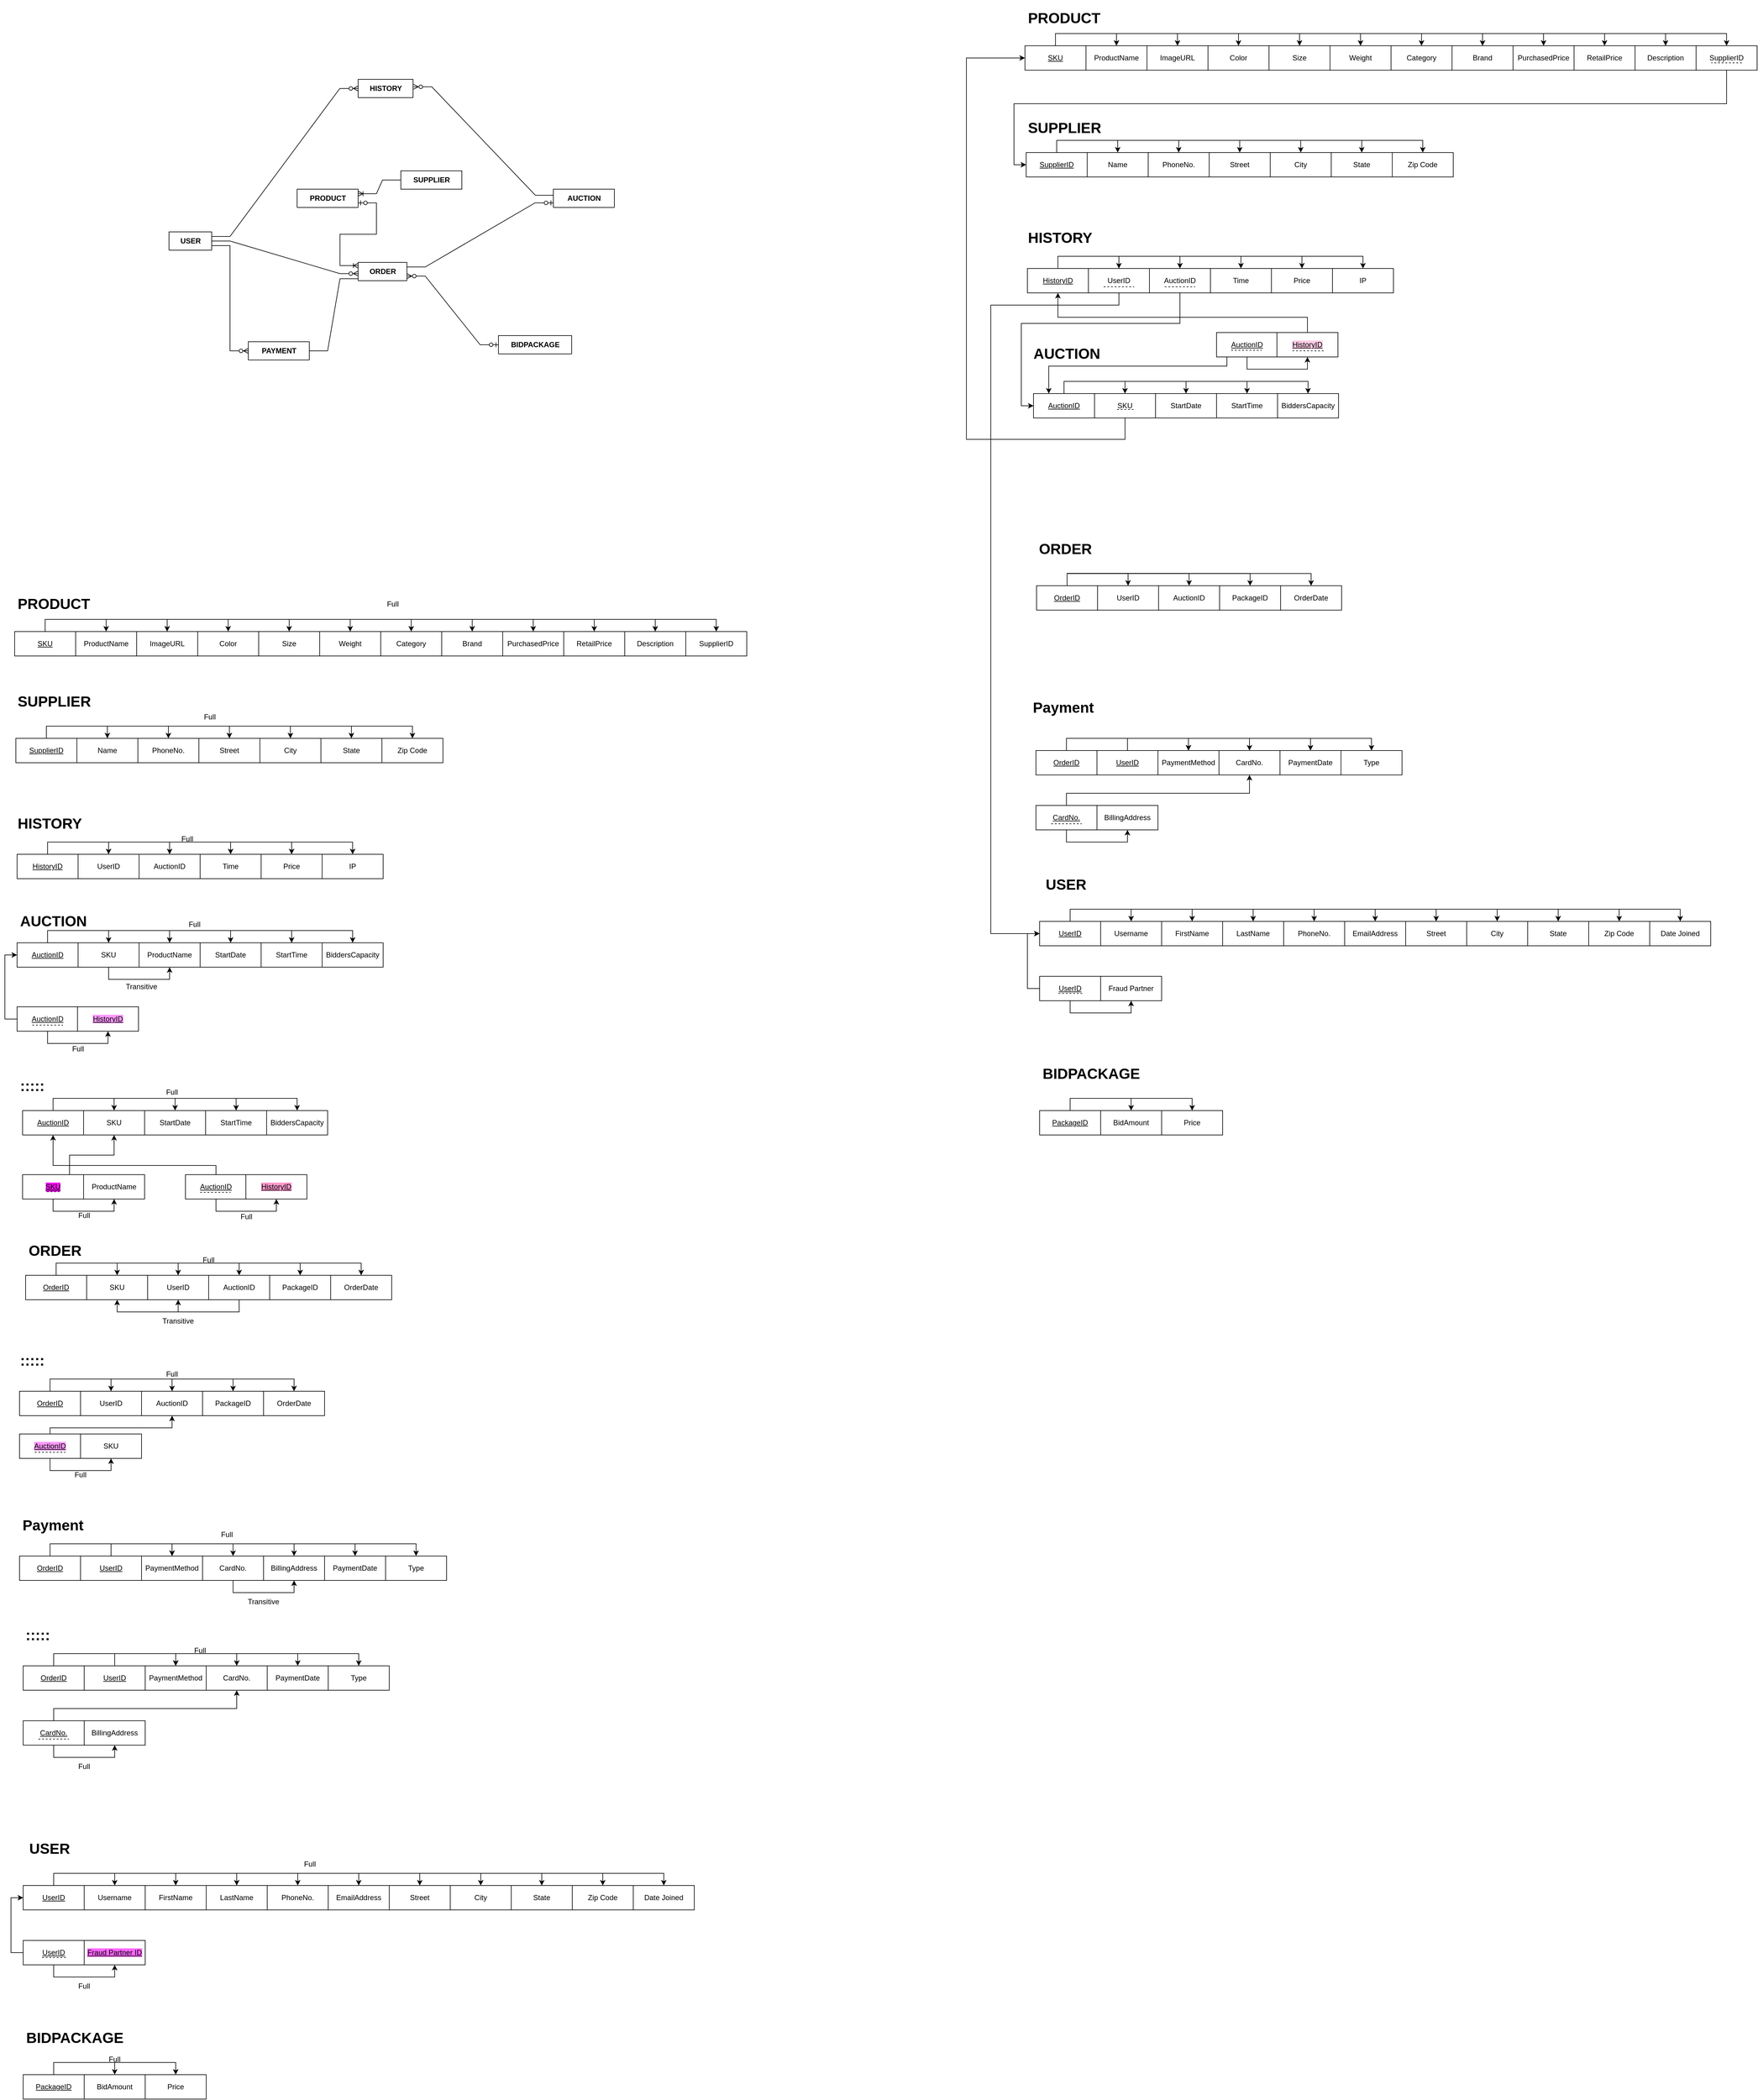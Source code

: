 <mxfile version="21.3.7" type="github">
  <diagram name="Page-1" id="4muWKEVon9gkMuXGIYDC">
    <mxGraphModel dx="3820" dy="2469" grid="1" gridSize="10" guides="1" tooltips="1" connect="1" arrows="1" fold="1" page="1" pageScale="1" pageWidth="850" pageHeight="1100" math="0" shadow="0">
      <root>
        <mxCell id="0" />
        <mxCell id="1" parent="0" />
        <mxCell id="zw6SctvCh844pwqzzk62-1" value="USER" style="shape=table;startSize=30;container=1;collapsible=1;childLayout=tableLayout;fixedRows=1;rowLines=0;fontStyle=1;align=center;resizeLast=1;html=1;" parent="1" vertex="1" collapsed="1">
          <mxGeometry x="-837" y="130" width="70" height="30" as="geometry">
            <mxRectangle x="-940" y="100" width="180" height="480" as="alternateBounds" />
          </mxGeometry>
        </mxCell>
        <mxCell id="zw6SctvCh844pwqzzk62-2" value="" style="shape=tableRow;horizontal=0;startSize=0;swimlaneHead=0;swimlaneBody=0;fillColor=none;collapsible=0;dropTarget=0;points=[[0,0.5],[1,0.5]];portConstraint=eastwest;top=0;left=0;right=0;bottom=1;" parent="zw6SctvCh844pwqzzk62-1" vertex="1">
          <mxGeometry y="30" width="180" height="30" as="geometry" />
        </mxCell>
        <mxCell id="zw6SctvCh844pwqzzk62-3" value="PK" style="shape=partialRectangle;connectable=0;fillColor=none;top=0;left=0;bottom=0;right=0;fontStyle=1;overflow=hidden;whiteSpace=wrap;html=1;" parent="zw6SctvCh844pwqzzk62-2" vertex="1">
          <mxGeometry width="30" height="30" as="geometry">
            <mxRectangle width="30" height="30" as="alternateBounds" />
          </mxGeometry>
        </mxCell>
        <mxCell id="zw6SctvCh844pwqzzk62-4" value="User ID" style="shape=partialRectangle;connectable=0;fillColor=none;top=0;left=0;bottom=0;right=0;align=left;spacingLeft=6;fontStyle=5;overflow=hidden;whiteSpace=wrap;html=1;" parent="zw6SctvCh844pwqzzk62-2" vertex="1">
          <mxGeometry x="30" width="150" height="30" as="geometry">
            <mxRectangle width="150" height="30" as="alternateBounds" />
          </mxGeometry>
        </mxCell>
        <mxCell id="zw6SctvCh844pwqzzk62-5" value="" style="shape=tableRow;horizontal=0;startSize=0;swimlaneHead=0;swimlaneBody=0;fillColor=none;collapsible=0;dropTarget=0;points=[[0,0.5],[1,0.5]];portConstraint=eastwest;top=0;left=0;right=0;bottom=0;" parent="zw6SctvCh844pwqzzk62-1" vertex="1">
          <mxGeometry y="60" width="180" height="30" as="geometry" />
        </mxCell>
        <mxCell id="zw6SctvCh844pwqzzk62-6" value="" style="shape=partialRectangle;connectable=0;fillColor=none;top=0;left=0;bottom=0;right=0;editable=1;overflow=hidden;whiteSpace=wrap;html=1;" parent="zw6SctvCh844pwqzzk62-5" vertex="1">
          <mxGeometry width="30" height="30" as="geometry">
            <mxRectangle width="30" height="30" as="alternateBounds" />
          </mxGeometry>
        </mxCell>
        <mxCell id="zw6SctvCh844pwqzzk62-7" value="Username" style="shape=partialRectangle;connectable=0;fillColor=none;top=0;left=0;bottom=0;right=0;align=left;spacingLeft=6;overflow=hidden;whiteSpace=wrap;html=1;" parent="zw6SctvCh844pwqzzk62-5" vertex="1">
          <mxGeometry x="30" width="150" height="30" as="geometry">
            <mxRectangle width="150" height="30" as="alternateBounds" />
          </mxGeometry>
        </mxCell>
        <mxCell id="zw6SctvCh844pwqzzk62-8" value="" style="shape=tableRow;horizontal=0;startSize=0;swimlaneHead=0;swimlaneBody=0;fillColor=none;collapsible=0;dropTarget=0;points=[[0,0.5],[1,0.5]];portConstraint=eastwest;top=0;left=0;right=0;bottom=0;" parent="zw6SctvCh844pwqzzk62-1" vertex="1">
          <mxGeometry y="90" width="180" height="30" as="geometry" />
        </mxCell>
        <mxCell id="zw6SctvCh844pwqzzk62-9" value="" style="shape=partialRectangle;connectable=0;fillColor=none;top=0;left=0;bottom=0;right=0;editable=1;overflow=hidden;whiteSpace=wrap;html=1;" parent="zw6SctvCh844pwqzzk62-8" vertex="1">
          <mxGeometry width="30" height="30" as="geometry">
            <mxRectangle width="30" height="30" as="alternateBounds" />
          </mxGeometry>
        </mxCell>
        <mxCell id="zw6SctvCh844pwqzzk62-10" value="First Name" style="shape=partialRectangle;connectable=0;fillColor=none;top=0;left=0;bottom=0;right=0;align=left;spacingLeft=6;overflow=hidden;whiteSpace=wrap;html=1;" parent="zw6SctvCh844pwqzzk62-8" vertex="1">
          <mxGeometry x="30" width="150" height="30" as="geometry">
            <mxRectangle width="150" height="30" as="alternateBounds" />
          </mxGeometry>
        </mxCell>
        <mxCell id="zw6SctvCh844pwqzzk62-11" value="" style="shape=tableRow;horizontal=0;startSize=0;swimlaneHead=0;swimlaneBody=0;fillColor=none;collapsible=0;dropTarget=0;points=[[0,0.5],[1,0.5]];portConstraint=eastwest;top=0;left=0;right=0;bottom=0;" parent="zw6SctvCh844pwqzzk62-1" vertex="1">
          <mxGeometry y="120" width="180" height="30" as="geometry" />
        </mxCell>
        <mxCell id="zw6SctvCh844pwqzzk62-12" value="" style="shape=partialRectangle;connectable=0;fillColor=none;top=0;left=0;bottom=0;right=0;editable=1;overflow=hidden;whiteSpace=wrap;html=1;" parent="zw6SctvCh844pwqzzk62-11" vertex="1">
          <mxGeometry width="30" height="30" as="geometry">
            <mxRectangle width="30" height="30" as="alternateBounds" />
          </mxGeometry>
        </mxCell>
        <mxCell id="zw6SctvCh844pwqzzk62-13" value="Last Name" style="shape=partialRectangle;connectable=0;fillColor=none;top=0;left=0;bottom=0;right=0;align=left;spacingLeft=6;overflow=hidden;whiteSpace=wrap;html=1;" parent="zw6SctvCh844pwqzzk62-11" vertex="1">
          <mxGeometry x="30" width="150" height="30" as="geometry">
            <mxRectangle width="150" height="30" as="alternateBounds" />
          </mxGeometry>
        </mxCell>
        <mxCell id="zw6SctvCh844pwqzzk62-41" style="shape=tableRow;horizontal=0;startSize=0;swimlaneHead=0;swimlaneBody=0;fillColor=none;collapsible=0;dropTarget=0;points=[[0,0.5],[1,0.5]];portConstraint=eastwest;top=0;left=0;right=0;bottom=0;" parent="zw6SctvCh844pwqzzk62-1" vertex="1">
          <mxGeometry y="150" width="180" height="30" as="geometry" />
        </mxCell>
        <mxCell id="zw6SctvCh844pwqzzk62-42" style="shape=partialRectangle;connectable=0;fillColor=none;top=0;left=0;bottom=0;right=0;editable=1;overflow=hidden;whiteSpace=wrap;html=1;" parent="zw6SctvCh844pwqzzk62-41" vertex="1">
          <mxGeometry width="30" height="30" as="geometry">
            <mxRectangle width="30" height="30" as="alternateBounds" />
          </mxGeometry>
        </mxCell>
        <mxCell id="zw6SctvCh844pwqzzk62-43" value="Phone No." style="shape=partialRectangle;connectable=0;fillColor=none;top=0;left=0;bottom=0;right=0;align=left;spacingLeft=6;overflow=hidden;whiteSpace=wrap;html=1;" parent="zw6SctvCh844pwqzzk62-41" vertex="1">
          <mxGeometry x="30" width="150" height="30" as="geometry">
            <mxRectangle width="150" height="30" as="alternateBounds" />
          </mxGeometry>
        </mxCell>
        <mxCell id="zw6SctvCh844pwqzzk62-44" style="shape=tableRow;horizontal=0;startSize=0;swimlaneHead=0;swimlaneBody=0;fillColor=none;collapsible=0;dropTarget=0;points=[[0,0.5],[1,0.5]];portConstraint=eastwest;top=0;left=0;right=0;bottom=0;" parent="zw6SctvCh844pwqzzk62-1" vertex="1">
          <mxGeometry y="180" width="180" height="30" as="geometry" />
        </mxCell>
        <mxCell id="zw6SctvCh844pwqzzk62-45" style="shape=partialRectangle;connectable=0;fillColor=none;top=0;left=0;bottom=0;right=0;editable=1;overflow=hidden;whiteSpace=wrap;html=1;" parent="zw6SctvCh844pwqzzk62-44" vertex="1">
          <mxGeometry width="30" height="30" as="geometry">
            <mxRectangle width="30" height="30" as="alternateBounds" />
          </mxGeometry>
        </mxCell>
        <mxCell id="zw6SctvCh844pwqzzk62-46" value="Email Address" style="shape=partialRectangle;connectable=0;fillColor=none;top=0;left=0;bottom=0;right=0;align=left;spacingLeft=6;overflow=hidden;whiteSpace=wrap;html=1;" parent="zw6SctvCh844pwqzzk62-44" vertex="1">
          <mxGeometry x="30" width="150" height="30" as="geometry">
            <mxRectangle width="150" height="30" as="alternateBounds" />
          </mxGeometry>
        </mxCell>
        <mxCell id="zw6SctvCh844pwqzzk62-47" style="shape=tableRow;horizontal=0;startSize=0;swimlaneHead=0;swimlaneBody=0;fillColor=none;collapsible=0;dropTarget=0;points=[[0,0.5],[1,0.5]];portConstraint=eastwest;top=0;left=0;right=0;bottom=0;" parent="zw6SctvCh844pwqzzk62-1" vertex="1">
          <mxGeometry y="210" width="180" height="30" as="geometry" />
        </mxCell>
        <mxCell id="zw6SctvCh844pwqzzk62-48" style="shape=partialRectangle;connectable=0;fillColor=none;top=0;left=0;bottom=0;right=0;editable=1;overflow=hidden;whiteSpace=wrap;html=1;" parent="zw6SctvCh844pwqzzk62-47" vertex="1">
          <mxGeometry width="30" height="30" as="geometry">
            <mxRectangle width="30" height="30" as="alternateBounds" />
          </mxGeometry>
        </mxCell>
        <mxCell id="zw6SctvCh844pwqzzk62-49" value="Shipping Address (St., City, State, Zip code)&amp;nbsp;" style="shape=partialRectangle;connectable=0;fillColor=none;top=0;left=0;bottom=0;right=0;align=left;spacingLeft=6;overflow=hidden;whiteSpace=wrap;html=1;" parent="zw6SctvCh844pwqzzk62-47" vertex="1">
          <mxGeometry x="30" width="150" height="30" as="geometry">
            <mxRectangle width="150" height="30" as="alternateBounds" />
          </mxGeometry>
        </mxCell>
        <mxCell id="zw6SctvCh844pwqzzk62-17" style="shape=tableRow;horizontal=0;startSize=0;swimlaneHead=0;swimlaneBody=0;fillColor=none;collapsible=0;dropTarget=0;points=[[0,0.5],[1,0.5]];portConstraint=eastwest;top=0;left=0;right=0;bottom=0;" parent="zw6SctvCh844pwqzzk62-1" vertex="1">
          <mxGeometry y="240" width="180" height="30" as="geometry" />
        </mxCell>
        <mxCell id="zw6SctvCh844pwqzzk62-18" style="shape=partialRectangle;connectable=0;fillColor=none;top=0;left=0;bottom=0;right=0;editable=1;overflow=hidden;whiteSpace=wrap;html=1;" parent="zw6SctvCh844pwqzzk62-17" vertex="1">
          <mxGeometry width="30" height="30" as="geometry">
            <mxRectangle width="30" height="30" as="alternateBounds" />
          </mxGeometry>
        </mxCell>
        <mxCell id="zw6SctvCh844pwqzzk62-19" value="Date Joined" style="shape=partialRectangle;connectable=0;fillColor=none;top=0;left=0;bottom=0;right=0;align=left;spacingLeft=6;overflow=hidden;whiteSpace=wrap;html=1;" parent="zw6SctvCh844pwqzzk62-17" vertex="1">
          <mxGeometry x="30" width="150" height="30" as="geometry">
            <mxRectangle width="150" height="30" as="alternateBounds" />
          </mxGeometry>
        </mxCell>
        <mxCell id="zw6SctvCh844pwqzzk62-14" style="shape=tableRow;horizontal=0;startSize=0;swimlaneHead=0;swimlaneBody=0;fillColor=none;collapsible=0;dropTarget=0;points=[[0,0.5],[1,0.5]];portConstraint=eastwest;top=0;left=0;right=0;bottom=0;" parent="zw6SctvCh844pwqzzk62-1" vertex="1">
          <mxGeometry y="270" width="180" height="30" as="geometry" />
        </mxCell>
        <mxCell id="zw6SctvCh844pwqzzk62-15" style="shape=partialRectangle;connectable=0;fillColor=none;top=0;left=0;bottom=0;right=0;editable=1;overflow=hidden;whiteSpace=wrap;html=1;" parent="zw6SctvCh844pwqzzk62-14" vertex="1">
          <mxGeometry width="30" height="30" as="geometry">
            <mxRectangle width="30" height="30" as="alternateBounds" />
          </mxGeometry>
        </mxCell>
        <mxCell id="zw6SctvCh844pwqzzk62-16" value="[Bid Balance]" style="shape=partialRectangle;connectable=0;fillColor=none;top=0;left=0;bottom=0;right=0;align=left;spacingLeft=6;overflow=hidden;whiteSpace=wrap;html=1;" parent="zw6SctvCh844pwqzzk62-14" vertex="1">
          <mxGeometry x="30" width="150" height="30" as="geometry">
            <mxRectangle width="150" height="30" as="alternateBounds" />
          </mxGeometry>
        </mxCell>
        <mxCell id="zw6SctvCh844pwqzzk62-20" style="shape=tableRow;horizontal=0;startSize=0;swimlaneHead=0;swimlaneBody=0;fillColor=none;collapsible=0;dropTarget=0;points=[[0,0.5],[1,0.5]];portConstraint=eastwest;top=0;left=0;right=0;bottom=0;" parent="zw6SctvCh844pwqzzk62-1" vertex="1">
          <mxGeometry y="300" width="180" height="30" as="geometry" />
        </mxCell>
        <mxCell id="zw6SctvCh844pwqzzk62-21" style="shape=partialRectangle;connectable=0;fillColor=none;top=0;left=0;bottom=0;right=0;editable=1;overflow=hidden;whiteSpace=wrap;html=1;" parent="zw6SctvCh844pwqzzk62-20" vertex="1">
          <mxGeometry width="30" height="30" as="geometry">
            <mxRectangle width="30" height="30" as="alternateBounds" />
          </mxGeometry>
        </mxCell>
        <mxCell id="zw6SctvCh844pwqzzk62-22" value="[Number of Auction]" style="shape=partialRectangle;connectable=0;fillColor=none;top=0;left=0;bottom=0;right=0;align=left;spacingLeft=6;overflow=hidden;whiteSpace=wrap;html=1;" parent="zw6SctvCh844pwqzzk62-20" vertex="1">
          <mxGeometry x="30" width="150" height="30" as="geometry">
            <mxRectangle width="150" height="30" as="alternateBounds" />
          </mxGeometry>
        </mxCell>
        <mxCell id="zw6SctvCh844pwqzzk62-23" style="shape=tableRow;horizontal=0;startSize=0;swimlaneHead=0;swimlaneBody=0;fillColor=none;collapsible=0;dropTarget=0;points=[[0,0.5],[1,0.5]];portConstraint=eastwest;top=0;left=0;right=0;bottom=0;" parent="zw6SctvCh844pwqzzk62-1" vertex="1">
          <mxGeometry y="330" width="180" height="30" as="geometry" />
        </mxCell>
        <mxCell id="zw6SctvCh844pwqzzk62-24" style="shape=partialRectangle;connectable=0;fillColor=none;top=0;left=0;bottom=0;right=0;editable=1;overflow=hidden;whiteSpace=wrap;html=1;" parent="zw6SctvCh844pwqzzk62-23" vertex="1">
          <mxGeometry width="30" height="30" as="geometry">
            <mxRectangle width="30" height="30" as="alternateBounds" />
          </mxGeometry>
        </mxCell>
        <mxCell id="zw6SctvCh844pwqzzk62-25" value="[Number of Win]" style="shape=partialRectangle;connectable=0;fillColor=none;top=0;left=0;bottom=0;right=0;align=left;spacingLeft=6;overflow=hidden;whiteSpace=wrap;html=1;" parent="zw6SctvCh844pwqzzk62-23" vertex="1">
          <mxGeometry x="30" width="150" height="30" as="geometry">
            <mxRectangle width="150" height="30" as="alternateBounds" />
          </mxGeometry>
        </mxCell>
        <mxCell id="zw6SctvCh844pwqzzk62-26" style="shape=tableRow;horizontal=0;startSize=0;swimlaneHead=0;swimlaneBody=0;fillColor=none;collapsible=0;dropTarget=0;points=[[0,0.5],[1,0.5]];portConstraint=eastwest;top=0;left=0;right=0;bottom=0;" parent="zw6SctvCh844pwqzzk62-1" vertex="1">
          <mxGeometry y="360" width="180" height="30" as="geometry" />
        </mxCell>
        <mxCell id="zw6SctvCh844pwqzzk62-27" style="shape=partialRectangle;connectable=0;fillColor=none;top=0;left=0;bottom=0;right=0;editable=1;overflow=hidden;whiteSpace=wrap;html=1;" parent="zw6SctvCh844pwqzzk62-26" vertex="1">
          <mxGeometry width="30" height="30" as="geometry">
            <mxRectangle width="30" height="30" as="alternateBounds" />
          </mxGeometry>
        </mxCell>
        <mxCell id="zw6SctvCh844pwqzzk62-28" value="[Last Auction Date]" style="shape=partialRectangle;connectable=0;fillColor=none;top=0;left=0;bottom=0;right=0;align=left;spacingLeft=6;overflow=hidden;whiteSpace=wrap;html=1;" parent="zw6SctvCh844pwqzzk62-26" vertex="1">
          <mxGeometry x="30" width="150" height="30" as="geometry">
            <mxRectangle width="150" height="30" as="alternateBounds" />
          </mxGeometry>
        </mxCell>
        <mxCell id="zw6SctvCh844pwqzzk62-32" style="shape=tableRow;horizontal=0;startSize=0;swimlaneHead=0;swimlaneBody=0;fillColor=none;collapsible=0;dropTarget=0;points=[[0,0.5],[1,0.5]];portConstraint=eastwest;top=0;left=0;right=0;bottom=0;" parent="zw6SctvCh844pwqzzk62-1" vertex="1">
          <mxGeometry y="390" width="180" height="30" as="geometry" />
        </mxCell>
        <mxCell id="zw6SctvCh844pwqzzk62-33" style="shape=partialRectangle;connectable=0;fillColor=none;top=0;left=0;bottom=0;right=0;editable=1;overflow=hidden;whiteSpace=wrap;html=1;" parent="zw6SctvCh844pwqzzk62-32" vertex="1">
          <mxGeometry width="30" height="30" as="geometry">
            <mxRectangle width="30" height="30" as="alternateBounds" />
          </mxGeometry>
        </mxCell>
        <mxCell id="zw6SctvCh844pwqzzk62-34" value="{Fraud Partner}" style="shape=partialRectangle;connectable=0;fillColor=none;top=0;left=0;bottom=0;right=0;align=left;spacingLeft=6;overflow=hidden;whiteSpace=wrap;html=1;" parent="zw6SctvCh844pwqzzk62-32" vertex="1">
          <mxGeometry x="30" width="150" height="30" as="geometry">
            <mxRectangle width="150" height="30" as="alternateBounds" />
          </mxGeometry>
        </mxCell>
        <mxCell id="zw6SctvCh844pwqzzk62-35" style="shape=tableRow;horizontal=0;startSize=0;swimlaneHead=0;swimlaneBody=0;fillColor=none;collapsible=0;dropTarget=0;points=[[0,0.5],[1,0.5]];portConstraint=eastwest;top=0;left=0;right=0;bottom=0;" parent="zw6SctvCh844pwqzzk62-1" vertex="1">
          <mxGeometry y="420" width="180" height="30" as="geometry" />
        </mxCell>
        <mxCell id="zw6SctvCh844pwqzzk62-36" style="shape=partialRectangle;connectable=0;fillColor=none;top=0;left=0;bottom=0;right=0;editable=1;overflow=hidden;whiteSpace=wrap;html=1;" parent="zw6SctvCh844pwqzzk62-35" vertex="1">
          <mxGeometry width="30" height="30" as="geometry">
            <mxRectangle width="30" height="30" as="alternateBounds" />
          </mxGeometry>
        </mxCell>
        <mxCell id="zw6SctvCh844pwqzzk62-37" value="[Last Status]" style="shape=partialRectangle;connectable=0;fillColor=none;top=0;left=0;bottom=0;right=0;align=left;spacingLeft=6;overflow=hidden;whiteSpace=wrap;html=1;" parent="zw6SctvCh844pwqzzk62-35" vertex="1">
          <mxGeometry x="30" width="150" height="30" as="geometry">
            <mxRectangle width="150" height="30" as="alternateBounds" />
          </mxGeometry>
        </mxCell>
        <mxCell id="zw6SctvCh844pwqzzk62-38" style="shape=tableRow;horizontal=0;startSize=0;swimlaneHead=0;swimlaneBody=0;fillColor=none;collapsible=0;dropTarget=0;points=[[0,0.5],[1,0.5]];portConstraint=eastwest;top=0;left=0;right=0;bottom=0;" parent="zw6SctvCh844pwqzzk62-1" vertex="1">
          <mxGeometry y="450" width="180" height="30" as="geometry" />
        </mxCell>
        <mxCell id="zw6SctvCh844pwqzzk62-39" style="shape=partialRectangle;connectable=0;fillColor=none;top=0;left=0;bottom=0;right=0;editable=1;overflow=hidden;whiteSpace=wrap;html=1;" parent="zw6SctvCh844pwqzzk62-38" vertex="1">
          <mxGeometry width="30" height="30" as="geometry">
            <mxRectangle width="30" height="30" as="alternateBounds" />
          </mxGeometry>
        </mxCell>
        <mxCell id="zw6SctvCh844pwqzzk62-40" value="[Status Changed Time]" style="shape=partialRectangle;connectable=0;fillColor=none;top=0;left=0;bottom=0;right=0;align=left;spacingLeft=6;overflow=hidden;whiteSpace=wrap;html=1;" parent="zw6SctvCh844pwqzzk62-38" vertex="1">
          <mxGeometry x="30" width="150" height="30" as="geometry">
            <mxRectangle width="150" height="30" as="alternateBounds" />
          </mxGeometry>
        </mxCell>
        <mxCell id="zw6SctvCh844pwqzzk62-53" value="PRODUCT" style="shape=table;startSize=30;container=1;collapsible=1;childLayout=tableLayout;fixedRows=1;rowLines=0;fontStyle=1;align=center;resizeLast=1;html=1;" parent="1" vertex="1" collapsed="1">
          <mxGeometry x="-627" y="60" width="100" height="30" as="geometry">
            <mxRectangle x="-247" y="410" width="180" height="420" as="alternateBounds" />
          </mxGeometry>
        </mxCell>
        <mxCell id="zw6SctvCh844pwqzzk62-54" value="" style="shape=tableRow;horizontal=0;startSize=0;swimlaneHead=0;swimlaneBody=0;fillColor=none;collapsible=0;dropTarget=0;points=[[0,0.5],[1,0.5]];portConstraint=eastwest;top=0;left=0;right=0;bottom=1;" parent="zw6SctvCh844pwqzzk62-53" vertex="1">
          <mxGeometry y="30" width="180" height="30" as="geometry" />
        </mxCell>
        <mxCell id="zw6SctvCh844pwqzzk62-55" value="PK" style="shape=partialRectangle;connectable=0;fillColor=none;top=0;left=0;bottom=0;right=0;fontStyle=1;overflow=hidden;whiteSpace=wrap;html=1;" parent="zw6SctvCh844pwqzzk62-54" vertex="1">
          <mxGeometry width="30" height="30" as="geometry">
            <mxRectangle width="30" height="30" as="alternateBounds" />
          </mxGeometry>
        </mxCell>
        <mxCell id="zw6SctvCh844pwqzzk62-56" value="SKU" style="shape=partialRectangle;connectable=0;fillColor=none;top=0;left=0;bottom=0;right=0;align=left;spacingLeft=6;fontStyle=5;overflow=hidden;whiteSpace=wrap;html=1;" parent="zw6SctvCh844pwqzzk62-54" vertex="1">
          <mxGeometry x="30" width="150" height="30" as="geometry">
            <mxRectangle width="150" height="30" as="alternateBounds" />
          </mxGeometry>
        </mxCell>
        <mxCell id="zw6SctvCh844pwqzzk62-57" value="" style="shape=tableRow;horizontal=0;startSize=0;swimlaneHead=0;swimlaneBody=0;fillColor=none;collapsible=0;dropTarget=0;points=[[0,0.5],[1,0.5]];portConstraint=eastwest;top=0;left=0;right=0;bottom=0;" parent="zw6SctvCh844pwqzzk62-53" vertex="1">
          <mxGeometry y="60" width="180" height="30" as="geometry" />
        </mxCell>
        <mxCell id="zw6SctvCh844pwqzzk62-58" value="" style="shape=partialRectangle;connectable=0;fillColor=none;top=0;left=0;bottom=0;right=0;editable=1;overflow=hidden;whiteSpace=wrap;html=1;" parent="zw6SctvCh844pwqzzk62-57" vertex="1">
          <mxGeometry width="30" height="30" as="geometry">
            <mxRectangle width="30" height="30" as="alternateBounds" />
          </mxGeometry>
        </mxCell>
        <mxCell id="zw6SctvCh844pwqzzk62-59" value="Product Name" style="shape=partialRectangle;connectable=0;fillColor=none;top=0;left=0;bottom=0;right=0;align=left;spacingLeft=6;overflow=hidden;whiteSpace=wrap;html=1;" parent="zw6SctvCh844pwqzzk62-57" vertex="1">
          <mxGeometry x="30" width="150" height="30" as="geometry">
            <mxRectangle width="150" height="30" as="alternateBounds" />
          </mxGeometry>
        </mxCell>
        <mxCell id="zw6SctvCh844pwqzzk62-81" style="shape=tableRow;horizontal=0;startSize=0;swimlaneHead=0;swimlaneBody=0;fillColor=none;collapsible=0;dropTarget=0;points=[[0,0.5],[1,0.5]];portConstraint=eastwest;top=0;left=0;right=0;bottom=0;" parent="zw6SctvCh844pwqzzk62-53" vertex="1">
          <mxGeometry y="90" width="180" height="30" as="geometry" />
        </mxCell>
        <mxCell id="zw6SctvCh844pwqzzk62-82" style="shape=partialRectangle;connectable=0;fillColor=none;top=0;left=0;bottom=0;right=0;editable=1;overflow=hidden;whiteSpace=wrap;html=1;" parent="zw6SctvCh844pwqzzk62-81" vertex="1">
          <mxGeometry width="30" height="30" as="geometry">
            <mxRectangle width="30" height="30" as="alternateBounds" />
          </mxGeometry>
        </mxCell>
        <mxCell id="zw6SctvCh844pwqzzk62-83" value="Image URL" style="shape=partialRectangle;connectable=0;fillColor=none;top=0;left=0;bottom=0;right=0;align=left;spacingLeft=6;overflow=hidden;whiteSpace=wrap;html=1;" parent="zw6SctvCh844pwqzzk62-81" vertex="1">
          <mxGeometry x="30" width="150" height="30" as="geometry">
            <mxRectangle width="150" height="30" as="alternateBounds" />
          </mxGeometry>
        </mxCell>
        <mxCell id="zw6SctvCh844pwqzzk62-60" value="" style="shape=tableRow;horizontal=0;startSize=0;swimlaneHead=0;swimlaneBody=0;fillColor=none;collapsible=0;dropTarget=0;points=[[0,0.5],[1,0.5]];portConstraint=eastwest;top=0;left=0;right=0;bottom=0;" parent="zw6SctvCh844pwqzzk62-53" vertex="1">
          <mxGeometry y="120" width="180" height="30" as="geometry" />
        </mxCell>
        <mxCell id="zw6SctvCh844pwqzzk62-61" value="" style="shape=partialRectangle;connectable=0;fillColor=none;top=0;left=0;bottom=0;right=0;editable=1;overflow=hidden;whiteSpace=wrap;html=1;" parent="zw6SctvCh844pwqzzk62-60" vertex="1">
          <mxGeometry width="30" height="30" as="geometry">
            <mxRectangle width="30" height="30" as="alternateBounds" />
          </mxGeometry>
        </mxCell>
        <mxCell id="zw6SctvCh844pwqzzk62-62" value="Color" style="shape=partialRectangle;connectable=0;fillColor=none;top=0;left=0;bottom=0;right=0;align=left;spacingLeft=6;overflow=hidden;whiteSpace=wrap;html=1;" parent="zw6SctvCh844pwqzzk62-60" vertex="1">
          <mxGeometry x="30" width="150" height="30" as="geometry">
            <mxRectangle width="150" height="30" as="alternateBounds" />
          </mxGeometry>
        </mxCell>
        <mxCell id="zw6SctvCh844pwqzzk62-90" style="shape=tableRow;horizontal=0;startSize=0;swimlaneHead=0;swimlaneBody=0;fillColor=none;collapsible=0;dropTarget=0;points=[[0,0.5],[1,0.5]];portConstraint=eastwest;top=0;left=0;right=0;bottom=0;" parent="zw6SctvCh844pwqzzk62-53" vertex="1">
          <mxGeometry y="150" width="180" height="30" as="geometry" />
        </mxCell>
        <mxCell id="zw6SctvCh844pwqzzk62-91" style="shape=partialRectangle;connectable=0;fillColor=none;top=0;left=0;bottom=0;right=0;editable=1;overflow=hidden;whiteSpace=wrap;html=1;" parent="zw6SctvCh844pwqzzk62-90" vertex="1">
          <mxGeometry width="30" height="30" as="geometry">
            <mxRectangle width="30" height="30" as="alternateBounds" />
          </mxGeometry>
        </mxCell>
        <mxCell id="zw6SctvCh844pwqzzk62-92" value="Size" style="shape=partialRectangle;connectable=0;fillColor=none;top=0;left=0;bottom=0;right=0;align=left;spacingLeft=6;overflow=hidden;whiteSpace=wrap;html=1;" parent="zw6SctvCh844pwqzzk62-90" vertex="1">
          <mxGeometry x="30" width="150" height="30" as="geometry">
            <mxRectangle width="150" height="30" as="alternateBounds" />
          </mxGeometry>
        </mxCell>
        <mxCell id="zw6SctvCh844pwqzzk62-93" style="shape=tableRow;horizontal=0;startSize=0;swimlaneHead=0;swimlaneBody=0;fillColor=none;collapsible=0;dropTarget=0;points=[[0,0.5],[1,0.5]];portConstraint=eastwest;top=0;left=0;right=0;bottom=0;" parent="zw6SctvCh844pwqzzk62-53" vertex="1">
          <mxGeometry y="180" width="180" height="30" as="geometry" />
        </mxCell>
        <mxCell id="zw6SctvCh844pwqzzk62-94" style="shape=partialRectangle;connectable=0;fillColor=none;top=0;left=0;bottom=0;right=0;editable=1;overflow=hidden;whiteSpace=wrap;html=1;" parent="zw6SctvCh844pwqzzk62-93" vertex="1">
          <mxGeometry width="30" height="30" as="geometry">
            <mxRectangle width="30" height="30" as="alternateBounds" />
          </mxGeometry>
        </mxCell>
        <mxCell id="zw6SctvCh844pwqzzk62-95" value="Weight" style="shape=partialRectangle;connectable=0;fillColor=none;top=0;left=0;bottom=0;right=0;align=left;spacingLeft=6;overflow=hidden;whiteSpace=wrap;html=1;" parent="zw6SctvCh844pwqzzk62-93" vertex="1">
          <mxGeometry x="30" width="150" height="30" as="geometry">
            <mxRectangle width="150" height="30" as="alternateBounds" />
          </mxGeometry>
        </mxCell>
        <mxCell id="zw6SctvCh844pwqzzk62-63" value="" style="shape=tableRow;horizontal=0;startSize=0;swimlaneHead=0;swimlaneBody=0;fillColor=none;collapsible=0;dropTarget=0;points=[[0,0.5],[1,0.5]];portConstraint=eastwest;top=0;left=0;right=0;bottom=0;" parent="zw6SctvCh844pwqzzk62-53" vertex="1">
          <mxGeometry y="210" width="180" height="30" as="geometry" />
        </mxCell>
        <mxCell id="zw6SctvCh844pwqzzk62-64" value="" style="shape=partialRectangle;connectable=0;fillColor=none;top=0;left=0;bottom=0;right=0;editable=1;overflow=hidden;whiteSpace=wrap;html=1;" parent="zw6SctvCh844pwqzzk62-63" vertex="1">
          <mxGeometry width="30" height="30" as="geometry">
            <mxRectangle width="30" height="30" as="alternateBounds" />
          </mxGeometry>
        </mxCell>
        <mxCell id="zw6SctvCh844pwqzzk62-65" value="Category" style="shape=partialRectangle;connectable=0;fillColor=none;top=0;left=0;bottom=0;right=0;align=left;spacingLeft=6;overflow=hidden;whiteSpace=wrap;html=1;" parent="zw6SctvCh844pwqzzk62-63" vertex="1">
          <mxGeometry x="30" width="150" height="30" as="geometry">
            <mxRectangle width="150" height="30" as="alternateBounds" />
          </mxGeometry>
        </mxCell>
        <mxCell id="zw6SctvCh844pwqzzk62-66" style="shape=tableRow;horizontal=0;startSize=0;swimlaneHead=0;swimlaneBody=0;fillColor=none;collapsible=0;dropTarget=0;points=[[0,0.5],[1,0.5]];portConstraint=eastwest;top=0;left=0;right=0;bottom=0;" parent="zw6SctvCh844pwqzzk62-53" vertex="1">
          <mxGeometry y="240" width="180" height="30" as="geometry" />
        </mxCell>
        <mxCell id="zw6SctvCh844pwqzzk62-67" style="shape=partialRectangle;connectable=0;fillColor=none;top=0;left=0;bottom=0;right=0;editable=1;overflow=hidden;whiteSpace=wrap;html=1;" parent="zw6SctvCh844pwqzzk62-66" vertex="1">
          <mxGeometry width="30" height="30" as="geometry">
            <mxRectangle width="30" height="30" as="alternateBounds" />
          </mxGeometry>
        </mxCell>
        <mxCell id="zw6SctvCh844pwqzzk62-68" value="Brand" style="shape=partialRectangle;connectable=0;fillColor=none;top=0;left=0;bottom=0;right=0;align=left;spacingLeft=6;overflow=hidden;whiteSpace=wrap;html=1;" parent="zw6SctvCh844pwqzzk62-66" vertex="1">
          <mxGeometry x="30" width="150" height="30" as="geometry">
            <mxRectangle width="150" height="30" as="alternateBounds" />
          </mxGeometry>
        </mxCell>
        <mxCell id="zw6SctvCh844pwqzzk62-69" style="shape=tableRow;horizontal=0;startSize=0;swimlaneHead=0;swimlaneBody=0;fillColor=none;collapsible=0;dropTarget=0;points=[[0,0.5],[1,0.5]];portConstraint=eastwest;top=0;left=0;right=0;bottom=0;" parent="zw6SctvCh844pwqzzk62-53" vertex="1">
          <mxGeometry y="270" width="180" height="30" as="geometry" />
        </mxCell>
        <mxCell id="zw6SctvCh844pwqzzk62-70" style="shape=partialRectangle;connectable=0;fillColor=none;top=0;left=0;bottom=0;right=0;editable=1;overflow=hidden;whiteSpace=wrap;html=1;" parent="zw6SctvCh844pwqzzk62-69" vertex="1">
          <mxGeometry width="30" height="30" as="geometry">
            <mxRectangle width="30" height="30" as="alternateBounds" />
          </mxGeometry>
        </mxCell>
        <mxCell id="zw6SctvCh844pwqzzk62-71" value="[Stock]" style="shape=partialRectangle;connectable=0;fillColor=none;top=0;left=0;bottom=0;right=0;align=left;spacingLeft=6;overflow=hidden;whiteSpace=wrap;html=1;" parent="zw6SctvCh844pwqzzk62-69" vertex="1">
          <mxGeometry x="30" width="150" height="30" as="geometry">
            <mxRectangle width="150" height="30" as="alternateBounds" />
          </mxGeometry>
        </mxCell>
        <mxCell id="zw6SctvCh844pwqzzk62-72" style="shape=tableRow;horizontal=0;startSize=0;swimlaneHead=0;swimlaneBody=0;fillColor=none;collapsible=0;dropTarget=0;points=[[0,0.5],[1,0.5]];portConstraint=eastwest;top=0;left=0;right=0;bottom=0;" parent="zw6SctvCh844pwqzzk62-53" vertex="1">
          <mxGeometry y="300" width="180" height="30" as="geometry" />
        </mxCell>
        <mxCell id="zw6SctvCh844pwqzzk62-73" style="shape=partialRectangle;connectable=0;fillColor=none;top=0;left=0;bottom=0;right=0;editable=1;overflow=hidden;whiteSpace=wrap;html=1;" parent="zw6SctvCh844pwqzzk62-72" vertex="1">
          <mxGeometry width="30" height="30" as="geometry">
            <mxRectangle width="30" height="30" as="alternateBounds" />
          </mxGeometry>
        </mxCell>
        <mxCell id="zw6SctvCh844pwqzzk62-74" value="Purchased Price" style="shape=partialRectangle;connectable=0;fillColor=none;top=0;left=0;bottom=0;right=0;align=left;spacingLeft=6;overflow=hidden;whiteSpace=wrap;html=1;" parent="zw6SctvCh844pwqzzk62-72" vertex="1">
          <mxGeometry x="30" width="150" height="30" as="geometry">
            <mxRectangle width="150" height="30" as="alternateBounds" />
          </mxGeometry>
        </mxCell>
        <mxCell id="zw6SctvCh844pwqzzk62-75" style="shape=tableRow;horizontal=0;startSize=0;swimlaneHead=0;swimlaneBody=0;fillColor=none;collapsible=0;dropTarget=0;points=[[0,0.5],[1,0.5]];portConstraint=eastwest;top=0;left=0;right=0;bottom=0;" parent="zw6SctvCh844pwqzzk62-53" vertex="1">
          <mxGeometry y="330" width="180" height="30" as="geometry" />
        </mxCell>
        <mxCell id="zw6SctvCh844pwqzzk62-76" style="shape=partialRectangle;connectable=0;fillColor=none;top=0;left=0;bottom=0;right=0;editable=1;overflow=hidden;whiteSpace=wrap;html=1;" parent="zw6SctvCh844pwqzzk62-75" vertex="1">
          <mxGeometry width="30" height="30" as="geometry">
            <mxRectangle width="30" height="30" as="alternateBounds" />
          </mxGeometry>
        </mxCell>
        <mxCell id="zw6SctvCh844pwqzzk62-77" value="Retail Price" style="shape=partialRectangle;connectable=0;fillColor=none;top=0;left=0;bottom=0;right=0;align=left;spacingLeft=6;overflow=hidden;whiteSpace=wrap;html=1;" parent="zw6SctvCh844pwqzzk62-75" vertex="1">
          <mxGeometry x="30" width="150" height="30" as="geometry">
            <mxRectangle width="150" height="30" as="alternateBounds" />
          </mxGeometry>
        </mxCell>
        <mxCell id="zw6SctvCh844pwqzzk62-78" style="shape=tableRow;horizontal=0;startSize=0;swimlaneHead=0;swimlaneBody=0;fillColor=none;collapsible=0;dropTarget=0;points=[[0,0.5],[1,0.5]];portConstraint=eastwest;top=0;left=0;right=0;bottom=0;" parent="zw6SctvCh844pwqzzk62-53" vertex="1">
          <mxGeometry y="360" width="180" height="30" as="geometry" />
        </mxCell>
        <mxCell id="zw6SctvCh844pwqzzk62-79" style="shape=partialRectangle;connectable=0;fillColor=none;top=0;left=0;bottom=0;right=0;editable=1;overflow=hidden;whiteSpace=wrap;html=1;" parent="zw6SctvCh844pwqzzk62-78" vertex="1">
          <mxGeometry width="30" height="30" as="geometry">
            <mxRectangle width="30" height="30" as="alternateBounds" />
          </mxGeometry>
        </mxCell>
        <mxCell id="zw6SctvCh844pwqzzk62-80" value="Supplier ID" style="shape=partialRectangle;connectable=0;fillColor=none;top=0;left=0;bottom=0;right=0;align=left;spacingLeft=6;overflow=hidden;whiteSpace=wrap;html=1;" parent="zw6SctvCh844pwqzzk62-78" vertex="1">
          <mxGeometry x="30" width="150" height="30" as="geometry">
            <mxRectangle width="150" height="30" as="alternateBounds" />
          </mxGeometry>
        </mxCell>
        <mxCell id="zw6SctvCh844pwqzzk62-84" style="shape=tableRow;horizontal=0;startSize=0;swimlaneHead=0;swimlaneBody=0;fillColor=none;collapsible=0;dropTarget=0;points=[[0,0.5],[1,0.5]];portConstraint=eastwest;top=0;left=0;right=0;bottom=0;" parent="zw6SctvCh844pwqzzk62-53" vertex="1">
          <mxGeometry y="390" width="180" height="30" as="geometry" />
        </mxCell>
        <mxCell id="zw6SctvCh844pwqzzk62-85" style="shape=partialRectangle;connectable=0;fillColor=none;top=0;left=0;bottom=0;right=0;editable=1;overflow=hidden;whiteSpace=wrap;html=1;" parent="zw6SctvCh844pwqzzk62-84" vertex="1">
          <mxGeometry width="30" height="30" as="geometry">
            <mxRectangle width="30" height="30" as="alternateBounds" />
          </mxGeometry>
        </mxCell>
        <mxCell id="zw6SctvCh844pwqzzk62-86" value="Description" style="shape=partialRectangle;connectable=0;fillColor=none;top=0;left=0;bottom=0;right=0;align=left;spacingLeft=6;overflow=hidden;whiteSpace=wrap;html=1;" parent="zw6SctvCh844pwqzzk62-84" vertex="1">
          <mxGeometry x="30" width="150" height="30" as="geometry">
            <mxRectangle width="150" height="30" as="alternateBounds" />
          </mxGeometry>
        </mxCell>
        <mxCell id="zw6SctvCh844pwqzzk62-102" value="AUCTION" style="shape=table;startSize=30;container=1;collapsible=1;childLayout=tableLayout;fixedRows=1;rowLines=0;fontStyle=1;align=center;resizeLast=1;html=1;" parent="1" vertex="1" collapsed="1">
          <mxGeometry x="-207" y="60" width="100" height="30" as="geometry">
            <mxRectangle x="-220" y="110" width="180" height="300" as="alternateBounds" />
          </mxGeometry>
        </mxCell>
        <mxCell id="zw6SctvCh844pwqzzk62-103" value="" style="shape=tableRow;horizontal=0;startSize=0;swimlaneHead=0;swimlaneBody=0;fillColor=none;collapsible=0;dropTarget=0;points=[[0,0.5],[1,0.5]];portConstraint=eastwest;top=0;left=0;right=0;bottom=1;" parent="zw6SctvCh844pwqzzk62-102" vertex="1">
          <mxGeometry y="30" width="180" height="30" as="geometry" />
        </mxCell>
        <mxCell id="zw6SctvCh844pwqzzk62-104" value="PK" style="shape=partialRectangle;connectable=0;fillColor=none;top=0;left=0;bottom=0;right=0;fontStyle=1;overflow=hidden;whiteSpace=wrap;html=1;" parent="zw6SctvCh844pwqzzk62-103" vertex="1">
          <mxGeometry width="30" height="30" as="geometry">
            <mxRectangle width="30" height="30" as="alternateBounds" />
          </mxGeometry>
        </mxCell>
        <mxCell id="zw6SctvCh844pwqzzk62-105" value="Auction ID" style="shape=partialRectangle;connectable=0;fillColor=none;top=0;left=0;bottom=0;right=0;align=left;spacingLeft=6;fontStyle=5;overflow=hidden;whiteSpace=wrap;html=1;" parent="zw6SctvCh844pwqzzk62-103" vertex="1">
          <mxGeometry x="30" width="150" height="30" as="geometry">
            <mxRectangle width="150" height="30" as="alternateBounds" />
          </mxGeometry>
        </mxCell>
        <mxCell id="zw6SctvCh844pwqzzk62-109" value="" style="shape=tableRow;horizontal=0;startSize=0;swimlaneHead=0;swimlaneBody=0;fillColor=none;collapsible=0;dropTarget=0;points=[[0,0.5],[1,0.5]];portConstraint=eastwest;top=0;left=0;right=0;bottom=0;" parent="zw6SctvCh844pwqzzk62-102" vertex="1">
          <mxGeometry y="60" width="180" height="30" as="geometry" />
        </mxCell>
        <mxCell id="zw6SctvCh844pwqzzk62-110" value="" style="shape=partialRectangle;connectable=0;fillColor=none;top=0;left=0;bottom=0;right=0;editable=1;overflow=hidden;whiteSpace=wrap;html=1;" parent="zw6SctvCh844pwqzzk62-109" vertex="1">
          <mxGeometry width="30" height="30" as="geometry">
            <mxRectangle width="30" height="30" as="alternateBounds" />
          </mxGeometry>
        </mxCell>
        <mxCell id="zw6SctvCh844pwqzzk62-111" value="SKU" style="shape=partialRectangle;connectable=0;fillColor=none;top=0;left=0;bottom=0;right=0;align=left;spacingLeft=6;overflow=hidden;whiteSpace=wrap;html=1;" parent="zw6SctvCh844pwqzzk62-109" vertex="1">
          <mxGeometry x="30" width="150" height="30" as="geometry">
            <mxRectangle width="150" height="30" as="alternateBounds" />
          </mxGeometry>
        </mxCell>
        <mxCell id="zw6SctvCh844pwqzzk62-140" style="shape=tableRow;horizontal=0;startSize=0;swimlaneHead=0;swimlaneBody=0;fillColor=none;collapsible=0;dropTarget=0;points=[[0,0.5],[1,0.5]];portConstraint=eastwest;top=0;left=0;right=0;bottom=0;" parent="zw6SctvCh844pwqzzk62-102" vertex="1">
          <mxGeometry y="90" width="180" height="30" as="geometry" />
        </mxCell>
        <mxCell id="zw6SctvCh844pwqzzk62-141" style="shape=partialRectangle;connectable=0;fillColor=none;top=0;left=0;bottom=0;right=0;editable=1;overflow=hidden;whiteSpace=wrap;html=1;" parent="zw6SctvCh844pwqzzk62-140" vertex="1">
          <mxGeometry width="30" height="30" as="geometry">
            <mxRectangle width="30" height="30" as="alternateBounds" />
          </mxGeometry>
        </mxCell>
        <mxCell id="zw6SctvCh844pwqzzk62-142" value="Product Name" style="shape=partialRectangle;connectable=0;fillColor=none;top=0;left=0;bottom=0;right=0;align=left;spacingLeft=6;overflow=hidden;whiteSpace=wrap;html=1;" parent="zw6SctvCh844pwqzzk62-140" vertex="1">
          <mxGeometry x="30" width="150" height="30" as="geometry">
            <mxRectangle width="150" height="30" as="alternateBounds" />
          </mxGeometry>
        </mxCell>
        <mxCell id="zw6SctvCh844pwqzzk62-112" value="" style="shape=tableRow;horizontal=0;startSize=0;swimlaneHead=0;swimlaneBody=0;fillColor=none;collapsible=0;dropTarget=0;points=[[0,0.5],[1,0.5]];portConstraint=eastwest;top=0;left=0;right=0;bottom=0;" parent="zw6SctvCh844pwqzzk62-102" vertex="1">
          <mxGeometry y="120" width="180" height="30" as="geometry" />
        </mxCell>
        <mxCell id="zw6SctvCh844pwqzzk62-113" value="" style="shape=partialRectangle;connectable=0;fillColor=none;top=0;left=0;bottom=0;right=0;editable=1;overflow=hidden;whiteSpace=wrap;html=1;" parent="zw6SctvCh844pwqzzk62-112" vertex="1">
          <mxGeometry width="30" height="30" as="geometry">
            <mxRectangle width="30" height="30" as="alternateBounds" />
          </mxGeometry>
        </mxCell>
        <mxCell id="zw6SctvCh844pwqzzk62-114" value="Start Date" style="shape=partialRectangle;connectable=0;fillColor=none;top=0;left=0;bottom=0;right=0;align=left;spacingLeft=6;overflow=hidden;whiteSpace=wrap;html=1;" parent="zw6SctvCh844pwqzzk62-112" vertex="1">
          <mxGeometry x="30" width="150" height="30" as="geometry">
            <mxRectangle width="150" height="30" as="alternateBounds" />
          </mxGeometry>
        </mxCell>
        <mxCell id="zw6SctvCh844pwqzzk62-115" style="shape=tableRow;horizontal=0;startSize=0;swimlaneHead=0;swimlaneBody=0;fillColor=none;collapsible=0;dropTarget=0;points=[[0,0.5],[1,0.5]];portConstraint=eastwest;top=0;left=0;right=0;bottom=0;" parent="zw6SctvCh844pwqzzk62-102" vertex="1">
          <mxGeometry y="150" width="180" height="30" as="geometry" />
        </mxCell>
        <mxCell id="zw6SctvCh844pwqzzk62-116" style="shape=partialRectangle;connectable=0;fillColor=none;top=0;left=0;bottom=0;right=0;editable=1;overflow=hidden;whiteSpace=wrap;html=1;" parent="zw6SctvCh844pwqzzk62-115" vertex="1">
          <mxGeometry width="30" height="30" as="geometry">
            <mxRectangle width="30" height="30" as="alternateBounds" />
          </mxGeometry>
        </mxCell>
        <mxCell id="zw6SctvCh844pwqzzk62-117" value="Start Time" style="shape=partialRectangle;connectable=0;fillColor=none;top=0;left=0;bottom=0;right=0;align=left;spacingLeft=6;overflow=hidden;whiteSpace=wrap;html=1;" parent="zw6SctvCh844pwqzzk62-115" vertex="1">
          <mxGeometry x="30" width="150" height="30" as="geometry">
            <mxRectangle width="150" height="30" as="alternateBounds" />
          </mxGeometry>
        </mxCell>
        <mxCell id="zw6SctvCh844pwqzzk62-118" style="shape=tableRow;horizontal=0;startSize=0;swimlaneHead=0;swimlaneBody=0;fillColor=none;collapsible=0;dropTarget=0;points=[[0,0.5],[1,0.5]];portConstraint=eastwest;top=0;left=0;right=0;bottom=0;" parent="zw6SctvCh844pwqzzk62-102" vertex="1">
          <mxGeometry y="180" width="180" height="30" as="geometry" />
        </mxCell>
        <mxCell id="zw6SctvCh844pwqzzk62-119" style="shape=partialRectangle;connectable=0;fillColor=none;top=0;left=0;bottom=0;right=0;editable=1;overflow=hidden;whiteSpace=wrap;html=1;" parent="zw6SctvCh844pwqzzk62-118" vertex="1">
          <mxGeometry width="30" height="30" as="geometry">
            <mxRectangle width="30" height="30" as="alternateBounds" />
          </mxGeometry>
        </mxCell>
        <mxCell id="zw6SctvCh844pwqzzk62-120" value="Bidders Capacity" style="shape=partialRectangle;connectable=0;fillColor=none;top=0;left=0;bottom=0;right=0;align=left;spacingLeft=6;overflow=hidden;whiteSpace=wrap;html=1;" parent="zw6SctvCh844pwqzzk62-118" vertex="1">
          <mxGeometry x="30" width="150" height="30" as="geometry">
            <mxRectangle width="150" height="30" as="alternateBounds" />
          </mxGeometry>
        </mxCell>
        <mxCell id="zw6SctvCh844pwqzzk62-143" style="shape=tableRow;horizontal=0;startSize=0;swimlaneHead=0;swimlaneBody=0;fillColor=none;collapsible=0;dropTarget=0;points=[[0,0.5],[1,0.5]];portConstraint=eastwest;top=0;left=0;right=0;bottom=0;" parent="zw6SctvCh844pwqzzk62-102" vertex="1">
          <mxGeometry y="210" width="180" height="30" as="geometry" />
        </mxCell>
        <mxCell id="zw6SctvCh844pwqzzk62-144" style="shape=partialRectangle;connectable=0;fillColor=none;top=0;left=0;bottom=0;right=0;editable=1;overflow=hidden;whiteSpace=wrap;html=1;" parent="zw6SctvCh844pwqzzk62-143" vertex="1">
          <mxGeometry width="30" height="30" as="geometry">
            <mxRectangle width="30" height="30" as="alternateBounds" />
          </mxGeometry>
        </mxCell>
        <mxCell id="zw6SctvCh844pwqzzk62-145" value="[Status]" style="shape=partialRectangle;connectable=0;fillColor=none;top=0;left=0;bottom=0;right=0;align=left;spacingLeft=6;overflow=hidden;whiteSpace=wrap;html=1;" parent="zw6SctvCh844pwqzzk62-143" vertex="1">
          <mxGeometry x="30" width="150" height="30" as="geometry">
            <mxRectangle width="150" height="30" as="alternateBounds" />
          </mxGeometry>
        </mxCell>
        <mxCell id="zw6SctvCh844pwqzzk62-146" style="shape=tableRow;horizontal=0;startSize=0;swimlaneHead=0;swimlaneBody=0;fillColor=none;collapsible=0;dropTarget=0;points=[[0,0.5],[1,0.5]];portConstraint=eastwest;top=0;left=0;right=0;bottom=0;" parent="zw6SctvCh844pwqzzk62-102" vertex="1">
          <mxGeometry y="240" width="180" height="30" as="geometry" />
        </mxCell>
        <mxCell id="zw6SctvCh844pwqzzk62-147" style="shape=partialRectangle;connectable=0;fillColor=none;top=0;left=0;bottom=0;right=0;editable=1;overflow=hidden;whiteSpace=wrap;html=1;" parent="zw6SctvCh844pwqzzk62-146" vertex="1">
          <mxGeometry width="30" height="30" as="geometry">
            <mxRectangle width="30" height="30" as="alternateBounds" />
          </mxGeometry>
        </mxCell>
        <mxCell id="zw6SctvCh844pwqzzk62-148" value="[Number of Participant]" style="shape=partialRectangle;connectable=0;fillColor=none;top=0;left=0;bottom=0;right=0;align=left;spacingLeft=6;overflow=hidden;whiteSpace=wrap;html=1;" parent="zw6SctvCh844pwqzzk62-146" vertex="1">
          <mxGeometry x="30" width="150" height="30" as="geometry">
            <mxRectangle width="150" height="30" as="alternateBounds" />
          </mxGeometry>
        </mxCell>
        <mxCell id="zw6SctvCh844pwqzzk62-152" style="shape=tableRow;horizontal=0;startSize=0;swimlaneHead=0;swimlaneBody=0;fillColor=none;collapsible=0;dropTarget=0;points=[[0,0.5],[1,0.5]];portConstraint=eastwest;top=0;left=0;right=0;bottom=0;" parent="zw6SctvCh844pwqzzk62-102" vertex="1">
          <mxGeometry y="270" width="180" height="30" as="geometry" />
        </mxCell>
        <mxCell id="zw6SctvCh844pwqzzk62-153" style="shape=partialRectangle;connectable=0;fillColor=none;top=0;left=0;bottom=0;right=0;editable=1;overflow=hidden;whiteSpace=wrap;html=1;" parent="zw6SctvCh844pwqzzk62-152" vertex="1">
          <mxGeometry width="30" height="30" as="geometry">
            <mxRectangle width="30" height="30" as="alternateBounds" />
          </mxGeometry>
        </mxCell>
        <mxCell id="zw6SctvCh844pwqzzk62-154" value="{History ID}" style="shape=partialRectangle;connectable=0;fillColor=none;top=0;left=0;bottom=0;right=0;align=left;spacingLeft=6;overflow=hidden;whiteSpace=wrap;html=1;" parent="zw6SctvCh844pwqzzk62-152" vertex="1">
          <mxGeometry x="30" width="150" height="30" as="geometry">
            <mxRectangle width="150" height="30" as="alternateBounds" />
          </mxGeometry>
        </mxCell>
        <mxCell id="zw6SctvCh844pwqzzk62-124" value="HISTORY" style="shape=table;startSize=30;container=1;collapsible=1;childLayout=tableLayout;fixedRows=1;rowLines=0;fontStyle=1;align=center;resizeLast=1;html=1;rounded=0;" parent="1" vertex="1" collapsed="1">
          <mxGeometry x="-527" y="-120" width="90" height="30" as="geometry">
            <mxRectangle x="-520" y="-30" width="180" height="210" as="alternateBounds" />
          </mxGeometry>
        </mxCell>
        <mxCell id="zw6SctvCh844pwqzzk62-125" value="" style="shape=tableRow;horizontal=0;startSize=0;swimlaneHead=0;swimlaneBody=0;fillColor=none;collapsible=0;dropTarget=0;points=[[0,0.5],[1,0.5]];portConstraint=eastwest;top=0;left=0;right=0;bottom=1;" parent="zw6SctvCh844pwqzzk62-124" vertex="1">
          <mxGeometry y="30" width="180" height="30" as="geometry" />
        </mxCell>
        <mxCell id="zw6SctvCh844pwqzzk62-126" value="PK" style="shape=partialRectangle;connectable=0;fillColor=none;top=0;left=0;bottom=0;right=0;fontStyle=1;overflow=hidden;whiteSpace=wrap;html=1;" parent="zw6SctvCh844pwqzzk62-125" vertex="1">
          <mxGeometry width="30" height="30" as="geometry">
            <mxRectangle width="30" height="30" as="alternateBounds" />
          </mxGeometry>
        </mxCell>
        <mxCell id="zw6SctvCh844pwqzzk62-127" value="History ID" style="shape=partialRectangle;connectable=0;fillColor=none;top=0;left=0;bottom=0;right=0;align=left;spacingLeft=6;fontStyle=5;overflow=hidden;whiteSpace=wrap;html=1;" parent="zw6SctvCh844pwqzzk62-125" vertex="1">
          <mxGeometry x="30" width="150" height="30" as="geometry">
            <mxRectangle width="150" height="30" as="alternateBounds" />
          </mxGeometry>
        </mxCell>
        <mxCell id="zw6SctvCh844pwqzzk62-128" value="" style="shape=tableRow;horizontal=0;startSize=0;swimlaneHead=0;swimlaneBody=0;fillColor=none;collapsible=0;dropTarget=0;points=[[0,0.5],[1,0.5]];portConstraint=eastwest;top=0;left=0;right=0;bottom=0;" parent="zw6SctvCh844pwqzzk62-124" vertex="1">
          <mxGeometry y="60" width="180" height="30" as="geometry" />
        </mxCell>
        <mxCell id="zw6SctvCh844pwqzzk62-129" value="" style="shape=partialRectangle;connectable=0;fillColor=none;top=0;left=0;bottom=0;right=0;editable=1;overflow=hidden;whiteSpace=wrap;html=1;" parent="zw6SctvCh844pwqzzk62-128" vertex="1">
          <mxGeometry width="30" height="30" as="geometry">
            <mxRectangle width="30" height="30" as="alternateBounds" />
          </mxGeometry>
        </mxCell>
        <mxCell id="zw6SctvCh844pwqzzk62-130" value="User ID" style="shape=partialRectangle;connectable=0;fillColor=none;top=0;left=0;bottom=0;right=0;align=left;spacingLeft=6;overflow=hidden;whiteSpace=wrap;html=1;" parent="zw6SctvCh844pwqzzk62-128" vertex="1">
          <mxGeometry x="30" width="150" height="30" as="geometry">
            <mxRectangle width="150" height="30" as="alternateBounds" />
          </mxGeometry>
        </mxCell>
        <mxCell id="zw6SctvCh844pwqzzk62-131" value="" style="shape=tableRow;horizontal=0;startSize=0;swimlaneHead=0;swimlaneBody=0;fillColor=none;collapsible=0;dropTarget=0;points=[[0,0.5],[1,0.5]];portConstraint=eastwest;top=0;left=0;right=0;bottom=0;" parent="zw6SctvCh844pwqzzk62-124" vertex="1">
          <mxGeometry y="90" width="180" height="30" as="geometry" />
        </mxCell>
        <mxCell id="zw6SctvCh844pwqzzk62-132" value="" style="shape=partialRectangle;connectable=0;fillColor=none;top=0;left=0;bottom=0;right=0;editable=1;overflow=hidden;whiteSpace=wrap;html=1;" parent="zw6SctvCh844pwqzzk62-131" vertex="1">
          <mxGeometry width="30" height="30" as="geometry">
            <mxRectangle width="30" height="30" as="alternateBounds" />
          </mxGeometry>
        </mxCell>
        <mxCell id="zw6SctvCh844pwqzzk62-133" value="Time" style="shape=partialRectangle;connectable=0;fillColor=none;top=0;left=0;bottom=0;right=0;align=left;spacingLeft=6;overflow=hidden;whiteSpace=wrap;html=1;" parent="zw6SctvCh844pwqzzk62-131" vertex="1">
          <mxGeometry x="30" width="150" height="30" as="geometry">
            <mxRectangle width="150" height="30" as="alternateBounds" />
          </mxGeometry>
        </mxCell>
        <mxCell id="zw6SctvCh844pwqzzk62-134" value="" style="shape=tableRow;horizontal=0;startSize=0;swimlaneHead=0;swimlaneBody=0;fillColor=none;collapsible=0;dropTarget=0;points=[[0,0.5],[1,0.5]];portConstraint=eastwest;top=0;left=0;right=0;bottom=0;" parent="zw6SctvCh844pwqzzk62-124" vertex="1">
          <mxGeometry y="120" width="180" height="30" as="geometry" />
        </mxCell>
        <mxCell id="zw6SctvCh844pwqzzk62-135" value="" style="shape=partialRectangle;connectable=0;fillColor=none;top=0;left=0;bottom=0;right=0;editable=1;overflow=hidden;whiteSpace=wrap;html=1;" parent="zw6SctvCh844pwqzzk62-134" vertex="1">
          <mxGeometry width="30" height="30" as="geometry">
            <mxRectangle width="30" height="30" as="alternateBounds" />
          </mxGeometry>
        </mxCell>
        <mxCell id="zw6SctvCh844pwqzzk62-136" value="Price" style="shape=partialRectangle;connectable=0;fillColor=none;top=0;left=0;bottom=0;right=0;align=left;spacingLeft=6;overflow=hidden;whiteSpace=wrap;html=1;" parent="zw6SctvCh844pwqzzk62-134" vertex="1">
          <mxGeometry x="30" width="150" height="30" as="geometry">
            <mxRectangle width="150" height="30" as="alternateBounds" />
          </mxGeometry>
        </mxCell>
        <mxCell id="zw6SctvCh844pwqzzk62-149" style="shape=tableRow;horizontal=0;startSize=0;swimlaneHead=0;swimlaneBody=0;fillColor=none;collapsible=0;dropTarget=0;points=[[0,0.5],[1,0.5]];portConstraint=eastwest;top=0;left=0;right=0;bottom=0;" parent="zw6SctvCh844pwqzzk62-124" vertex="1">
          <mxGeometry y="150" width="180" height="30" as="geometry" />
        </mxCell>
        <mxCell id="zw6SctvCh844pwqzzk62-150" style="shape=partialRectangle;connectable=0;fillColor=none;top=0;left=0;bottom=0;right=0;editable=1;overflow=hidden;whiteSpace=wrap;html=1;" parent="zw6SctvCh844pwqzzk62-149" vertex="1">
          <mxGeometry width="30" height="30" as="geometry">
            <mxRectangle width="30" height="30" as="alternateBounds" />
          </mxGeometry>
        </mxCell>
        <mxCell id="zw6SctvCh844pwqzzk62-151" value="IP" style="shape=partialRectangle;connectable=0;fillColor=none;top=0;left=0;bottom=0;right=0;align=left;spacingLeft=6;overflow=hidden;whiteSpace=wrap;html=1;" parent="zw6SctvCh844pwqzzk62-149" vertex="1">
          <mxGeometry x="30" width="150" height="30" as="geometry">
            <mxRectangle width="150" height="30" as="alternateBounds" />
          </mxGeometry>
        </mxCell>
        <mxCell id="YqoKGaXBIA-aaLJdE2IA-27" style="shape=tableRow;horizontal=0;startSize=0;swimlaneHead=0;swimlaneBody=0;fillColor=none;collapsible=0;dropTarget=0;points=[[0,0.5],[1,0.5]];portConstraint=eastwest;top=0;left=0;right=0;bottom=0;" parent="zw6SctvCh844pwqzzk62-124" vertex="1">
          <mxGeometry y="180" width="180" height="30" as="geometry" />
        </mxCell>
        <mxCell id="YqoKGaXBIA-aaLJdE2IA-28" value="FK" style="shape=partialRectangle;connectable=0;fillColor=none;top=0;left=0;bottom=0;right=0;editable=1;overflow=hidden;whiteSpace=wrap;html=1;" parent="YqoKGaXBIA-aaLJdE2IA-27" vertex="1">
          <mxGeometry width="30" height="30" as="geometry">
            <mxRectangle width="30" height="30" as="alternateBounds" />
          </mxGeometry>
        </mxCell>
        <mxCell id="YqoKGaXBIA-aaLJdE2IA-29" value="Auction ID" style="shape=partialRectangle;connectable=0;fillColor=none;top=0;left=0;bottom=0;right=0;align=left;spacingLeft=6;overflow=hidden;whiteSpace=wrap;html=1;" parent="YqoKGaXBIA-aaLJdE2IA-27" vertex="1">
          <mxGeometry x="30" width="150" height="30" as="geometry">
            <mxRectangle width="150" height="30" as="alternateBounds" />
          </mxGeometry>
        </mxCell>
        <mxCell id="zw6SctvCh844pwqzzk62-155" value="ORDER" style="shape=table;startSize=30;container=1;collapsible=1;childLayout=tableLayout;fixedRows=1;rowLines=0;fontStyle=1;align=center;resizeLast=1;html=1;" parent="1" vertex="1" collapsed="1">
          <mxGeometry x="-527" y="180" width="80" height="30" as="geometry">
            <mxRectangle x="-520" y="340" width="180" height="210" as="alternateBounds" />
          </mxGeometry>
        </mxCell>
        <mxCell id="zw6SctvCh844pwqzzk62-156" value="" style="shape=tableRow;horizontal=0;startSize=0;swimlaneHead=0;swimlaneBody=0;fillColor=none;collapsible=0;dropTarget=0;points=[[0,0.5],[1,0.5]];portConstraint=eastwest;top=0;left=0;right=0;bottom=1;" parent="zw6SctvCh844pwqzzk62-155" vertex="1">
          <mxGeometry y="30" width="180" height="30" as="geometry" />
        </mxCell>
        <mxCell id="zw6SctvCh844pwqzzk62-157" value="PK" style="shape=partialRectangle;connectable=0;fillColor=none;top=0;left=0;bottom=0;right=0;fontStyle=1;overflow=hidden;whiteSpace=wrap;html=1;" parent="zw6SctvCh844pwqzzk62-156" vertex="1">
          <mxGeometry width="30" height="30" as="geometry">
            <mxRectangle width="30" height="30" as="alternateBounds" />
          </mxGeometry>
        </mxCell>
        <mxCell id="zw6SctvCh844pwqzzk62-158" value="Order ID" style="shape=partialRectangle;connectable=0;fillColor=none;top=0;left=0;bottom=0;right=0;align=left;spacingLeft=6;fontStyle=5;overflow=hidden;whiteSpace=wrap;html=1;" parent="zw6SctvCh844pwqzzk62-156" vertex="1">
          <mxGeometry x="30" width="150" height="30" as="geometry">
            <mxRectangle width="150" height="30" as="alternateBounds" />
          </mxGeometry>
        </mxCell>
        <mxCell id="zw6SctvCh844pwqzzk62-159" value="" style="shape=tableRow;horizontal=0;startSize=0;swimlaneHead=0;swimlaneBody=0;fillColor=none;collapsible=0;dropTarget=0;points=[[0,0.5],[1,0.5]];portConstraint=eastwest;top=0;left=0;right=0;bottom=0;" parent="zw6SctvCh844pwqzzk62-155" vertex="1">
          <mxGeometry y="60" width="180" height="30" as="geometry" />
        </mxCell>
        <mxCell id="zw6SctvCh844pwqzzk62-160" value="" style="shape=partialRectangle;connectable=0;fillColor=none;top=0;left=0;bottom=0;right=0;editable=1;overflow=hidden;whiteSpace=wrap;html=1;" parent="zw6SctvCh844pwqzzk62-159" vertex="1">
          <mxGeometry width="30" height="30" as="geometry">
            <mxRectangle width="30" height="30" as="alternateBounds" />
          </mxGeometry>
        </mxCell>
        <mxCell id="zw6SctvCh844pwqzzk62-161" value="SKU" style="shape=partialRectangle;connectable=0;fillColor=none;top=0;left=0;bottom=0;right=0;align=left;spacingLeft=6;overflow=hidden;whiteSpace=wrap;html=1;" parent="zw6SctvCh844pwqzzk62-159" vertex="1">
          <mxGeometry x="30" width="150" height="30" as="geometry">
            <mxRectangle width="150" height="30" as="alternateBounds" />
          </mxGeometry>
        </mxCell>
        <mxCell id="zw6SctvCh844pwqzzk62-162" value="" style="shape=tableRow;horizontal=0;startSize=0;swimlaneHead=0;swimlaneBody=0;fillColor=none;collapsible=0;dropTarget=0;points=[[0,0.5],[1,0.5]];portConstraint=eastwest;top=0;left=0;right=0;bottom=0;" parent="zw6SctvCh844pwqzzk62-155" vertex="1">
          <mxGeometry y="90" width="180" height="30" as="geometry" />
        </mxCell>
        <mxCell id="zw6SctvCh844pwqzzk62-163" value="FK" style="shape=partialRectangle;connectable=0;fillColor=none;top=0;left=0;bottom=0;right=0;editable=1;overflow=hidden;whiteSpace=wrap;html=1;" parent="zw6SctvCh844pwqzzk62-162" vertex="1">
          <mxGeometry width="30" height="30" as="geometry">
            <mxRectangle width="30" height="30" as="alternateBounds" />
          </mxGeometry>
        </mxCell>
        <mxCell id="zw6SctvCh844pwqzzk62-164" value="User ID" style="shape=partialRectangle;connectable=0;fillColor=none;top=0;left=0;bottom=0;right=0;align=left;spacingLeft=6;overflow=hidden;whiteSpace=wrap;html=1;" parent="zw6SctvCh844pwqzzk62-162" vertex="1">
          <mxGeometry x="30" width="150" height="30" as="geometry">
            <mxRectangle width="150" height="30" as="alternateBounds" />
          </mxGeometry>
        </mxCell>
        <mxCell id="zw6SctvCh844pwqzzk62-165" value="" style="shape=tableRow;horizontal=0;startSize=0;swimlaneHead=0;swimlaneBody=0;fillColor=none;collapsible=0;dropTarget=0;points=[[0,0.5],[1,0.5]];portConstraint=eastwest;top=0;left=0;right=0;bottom=0;" parent="zw6SctvCh844pwqzzk62-155" vertex="1">
          <mxGeometry y="120" width="180" height="30" as="geometry" />
        </mxCell>
        <mxCell id="zw6SctvCh844pwqzzk62-166" value="FK" style="shape=partialRectangle;connectable=0;fillColor=none;top=0;left=0;bottom=0;right=0;editable=1;overflow=hidden;whiteSpace=wrap;html=1;" parent="zw6SctvCh844pwqzzk62-165" vertex="1">
          <mxGeometry width="30" height="30" as="geometry">
            <mxRectangle width="30" height="30" as="alternateBounds" />
          </mxGeometry>
        </mxCell>
        <mxCell id="zw6SctvCh844pwqzzk62-167" value="Auction ID" style="shape=partialRectangle;connectable=0;fillColor=none;top=0;left=0;bottom=0;right=0;align=left;spacingLeft=6;overflow=hidden;whiteSpace=wrap;html=1;" parent="zw6SctvCh844pwqzzk62-165" vertex="1">
          <mxGeometry x="30" width="150" height="30" as="geometry">
            <mxRectangle width="150" height="30" as="alternateBounds" />
          </mxGeometry>
        </mxCell>
        <mxCell id="zw6SctvCh844pwqzzk62-255" style="shape=tableRow;horizontal=0;startSize=0;swimlaneHead=0;swimlaneBody=0;fillColor=none;collapsible=0;dropTarget=0;points=[[0,0.5],[1,0.5]];portConstraint=eastwest;top=0;left=0;right=0;bottom=0;" parent="zw6SctvCh844pwqzzk62-155" vertex="1">
          <mxGeometry y="150" width="180" height="30" as="geometry" />
        </mxCell>
        <mxCell id="zw6SctvCh844pwqzzk62-256" value="FK" style="shape=partialRectangle;connectable=0;fillColor=none;top=0;left=0;bottom=0;right=0;editable=1;overflow=hidden;whiteSpace=wrap;html=1;" parent="zw6SctvCh844pwqzzk62-255" vertex="1">
          <mxGeometry width="30" height="30" as="geometry">
            <mxRectangle width="30" height="30" as="alternateBounds" />
          </mxGeometry>
        </mxCell>
        <mxCell id="zw6SctvCh844pwqzzk62-257" value="Package ID" style="shape=partialRectangle;connectable=0;fillColor=none;top=0;left=0;bottom=0;right=0;align=left;spacingLeft=6;overflow=hidden;whiteSpace=wrap;html=1;" parent="zw6SctvCh844pwqzzk62-255" vertex="1">
          <mxGeometry x="30" width="150" height="30" as="geometry">
            <mxRectangle width="150" height="30" as="alternateBounds" />
          </mxGeometry>
        </mxCell>
        <mxCell id="zw6SctvCh844pwqzzk62-168" style="shape=tableRow;horizontal=0;startSize=0;swimlaneHead=0;swimlaneBody=0;fillColor=none;collapsible=0;dropTarget=0;points=[[0,0.5],[1,0.5]];portConstraint=eastwest;top=0;left=0;right=0;bottom=0;" parent="zw6SctvCh844pwqzzk62-155" vertex="1">
          <mxGeometry y="180" width="180" height="30" as="geometry" />
        </mxCell>
        <mxCell id="zw6SctvCh844pwqzzk62-169" style="shape=partialRectangle;connectable=0;fillColor=none;top=0;left=0;bottom=0;right=0;editable=1;overflow=hidden;whiteSpace=wrap;html=1;" parent="zw6SctvCh844pwqzzk62-168" vertex="1">
          <mxGeometry width="30" height="30" as="geometry">
            <mxRectangle width="30" height="30" as="alternateBounds" />
          </mxGeometry>
        </mxCell>
        <mxCell id="zw6SctvCh844pwqzzk62-170" value="Order Date" style="shape=partialRectangle;connectable=0;fillColor=none;top=0;left=0;bottom=0;right=0;align=left;spacingLeft=6;overflow=hidden;whiteSpace=wrap;html=1;" parent="zw6SctvCh844pwqzzk62-168" vertex="1">
          <mxGeometry x="30" width="150" height="30" as="geometry">
            <mxRectangle width="150" height="30" as="alternateBounds" />
          </mxGeometry>
        </mxCell>
        <mxCell id="zw6SctvCh844pwqzzk62-175" value="SUPPLIER" style="shape=table;startSize=0;container=1;collapsible=1;childLayout=tableLayout;fixedRows=1;rowLines=0;fontStyle=1;align=center;resizeLast=1;html=1;" parent="1" vertex="1" collapsed="1">
          <mxGeometry x="-457" y="30" width="100" height="30" as="geometry">
            <mxRectangle x="-486" y="140" width="180" height="150" as="alternateBounds" />
          </mxGeometry>
        </mxCell>
        <mxCell id="zw6SctvCh844pwqzzk62-176" value="" style="shape=tableRow;horizontal=0;startSize=0;swimlaneHead=0;swimlaneBody=0;fillColor=none;collapsible=0;dropTarget=0;points=[[0,0.5],[1,0.5]];portConstraint=eastwest;top=0;left=0;right=0;bottom=1;" parent="zw6SctvCh844pwqzzk62-175" vertex="1">
          <mxGeometry y="30" width="180" height="30" as="geometry" />
        </mxCell>
        <mxCell id="zw6SctvCh844pwqzzk62-177" value="PK" style="shape=partialRectangle;connectable=0;fillColor=none;top=0;left=0;bottom=0;right=0;fontStyle=1;overflow=hidden;whiteSpace=wrap;html=1;" parent="zw6SctvCh844pwqzzk62-176" vertex="1">
          <mxGeometry width="30" height="30" as="geometry">
            <mxRectangle width="30" height="30" as="alternateBounds" />
          </mxGeometry>
        </mxCell>
        <mxCell id="zw6SctvCh844pwqzzk62-178" value="Supplier ID" style="shape=partialRectangle;connectable=0;fillColor=none;top=0;left=0;bottom=0;right=0;align=left;spacingLeft=6;fontStyle=5;overflow=hidden;whiteSpace=wrap;html=1;" parent="zw6SctvCh844pwqzzk62-176" vertex="1">
          <mxGeometry x="30" width="150" height="30" as="geometry">
            <mxRectangle width="150" height="30" as="alternateBounds" />
          </mxGeometry>
        </mxCell>
        <mxCell id="zw6SctvCh844pwqzzk62-179" value="" style="shape=tableRow;horizontal=0;startSize=0;swimlaneHead=0;swimlaneBody=0;fillColor=none;collapsible=0;dropTarget=0;points=[[0,0.5],[1,0.5]];portConstraint=eastwest;top=0;left=0;right=0;bottom=0;" parent="zw6SctvCh844pwqzzk62-175" vertex="1">
          <mxGeometry y="60" width="180" height="30" as="geometry" />
        </mxCell>
        <mxCell id="zw6SctvCh844pwqzzk62-180" value="" style="shape=partialRectangle;connectable=0;fillColor=none;top=0;left=0;bottom=0;right=0;editable=1;overflow=hidden;whiteSpace=wrap;html=1;" parent="zw6SctvCh844pwqzzk62-179" vertex="1">
          <mxGeometry width="30" height="30" as="geometry">
            <mxRectangle width="30" height="30" as="alternateBounds" />
          </mxGeometry>
        </mxCell>
        <mxCell id="zw6SctvCh844pwqzzk62-181" value="Name" style="shape=partialRectangle;connectable=0;fillColor=none;top=0;left=0;bottom=0;right=0;align=left;spacingLeft=6;overflow=hidden;whiteSpace=wrap;html=1;" parent="zw6SctvCh844pwqzzk62-179" vertex="1">
          <mxGeometry x="30" width="150" height="30" as="geometry">
            <mxRectangle width="150" height="30" as="alternateBounds" />
          </mxGeometry>
        </mxCell>
        <mxCell id="zw6SctvCh844pwqzzk62-188" style="shape=tableRow;horizontal=0;startSize=0;swimlaneHead=0;swimlaneBody=0;fillColor=none;collapsible=0;dropTarget=0;points=[[0,0.5],[1,0.5]];portConstraint=eastwest;top=0;left=0;right=0;bottom=0;" parent="zw6SctvCh844pwqzzk62-175" vertex="1">
          <mxGeometry y="90" width="180" height="30" as="geometry" />
        </mxCell>
        <mxCell id="zw6SctvCh844pwqzzk62-189" style="shape=partialRectangle;connectable=0;fillColor=none;top=0;left=0;bottom=0;right=0;editable=1;overflow=hidden;whiteSpace=wrap;html=1;" parent="zw6SctvCh844pwqzzk62-188" vertex="1">
          <mxGeometry width="30" height="30" as="geometry">
            <mxRectangle width="30" height="30" as="alternateBounds" />
          </mxGeometry>
        </mxCell>
        <mxCell id="zw6SctvCh844pwqzzk62-190" value="Phone No." style="shape=partialRectangle;connectable=0;fillColor=none;top=0;left=0;bottom=0;right=0;align=left;spacingLeft=6;overflow=hidden;whiteSpace=wrap;html=1;" parent="zw6SctvCh844pwqzzk62-188" vertex="1">
          <mxGeometry x="30" width="150" height="30" as="geometry">
            <mxRectangle width="150" height="30" as="alternateBounds" />
          </mxGeometry>
        </mxCell>
        <mxCell id="zw6SctvCh844pwqzzk62-185" value="" style="shape=tableRow;horizontal=0;startSize=0;swimlaneHead=0;swimlaneBody=0;fillColor=none;collapsible=0;dropTarget=0;points=[[0,0.5],[1,0.5]];portConstraint=eastwest;top=0;left=0;right=0;bottom=0;" parent="zw6SctvCh844pwqzzk62-175" vertex="1">
          <mxGeometry y="120" width="180" height="30" as="geometry" />
        </mxCell>
        <mxCell id="zw6SctvCh844pwqzzk62-186" value="" style="shape=partialRectangle;connectable=0;fillColor=none;top=0;left=0;bottom=0;right=0;editable=1;overflow=hidden;whiteSpace=wrap;html=1;" parent="zw6SctvCh844pwqzzk62-185" vertex="1">
          <mxGeometry width="30" height="30" as="geometry">
            <mxRectangle width="30" height="30" as="alternateBounds" />
          </mxGeometry>
        </mxCell>
        <mxCell id="zw6SctvCh844pwqzzk62-187" value="Address (St., City, State, Zip code)&amp;nbsp;" style="shape=partialRectangle;connectable=0;fillColor=none;top=0;left=0;bottom=0;right=0;align=left;spacingLeft=6;overflow=hidden;whiteSpace=wrap;html=1;" parent="zw6SctvCh844pwqzzk62-185" vertex="1">
          <mxGeometry x="30" width="150" height="30" as="geometry">
            <mxRectangle width="150" height="30" as="alternateBounds" />
          </mxGeometry>
        </mxCell>
        <mxCell id="zw6SctvCh844pwqzzk62-219" value="BIDPACKAGE" style="shape=table;startSize=30;container=1;collapsible=1;childLayout=tableLayout;fixedRows=1;rowLines=0;fontStyle=1;align=center;resizeLast=1;html=1;" parent="1" vertex="1" collapsed="1">
          <mxGeometry x="-297" y="300" width="120" height="30" as="geometry">
            <mxRectangle x="-290" y="460" width="180" height="120" as="alternateBounds" />
          </mxGeometry>
        </mxCell>
        <mxCell id="zw6SctvCh844pwqzzk62-220" value="" style="shape=tableRow;horizontal=0;startSize=0;swimlaneHead=0;swimlaneBody=0;fillColor=none;collapsible=0;dropTarget=0;points=[[0,0.5],[1,0.5]];portConstraint=eastwest;top=0;left=0;right=0;bottom=1;" parent="zw6SctvCh844pwqzzk62-219" vertex="1">
          <mxGeometry y="30" width="180" height="30" as="geometry" />
        </mxCell>
        <mxCell id="zw6SctvCh844pwqzzk62-221" value="PK" style="shape=partialRectangle;connectable=0;fillColor=none;top=0;left=0;bottom=0;right=0;fontStyle=1;overflow=hidden;whiteSpace=wrap;html=1;" parent="zw6SctvCh844pwqzzk62-220" vertex="1">
          <mxGeometry width="30" height="30" as="geometry">
            <mxRectangle width="30" height="30" as="alternateBounds" />
          </mxGeometry>
        </mxCell>
        <mxCell id="zw6SctvCh844pwqzzk62-222" value="Package ID" style="shape=partialRectangle;connectable=0;fillColor=none;top=0;left=0;bottom=0;right=0;align=left;spacingLeft=6;fontStyle=5;overflow=hidden;whiteSpace=wrap;html=1;" parent="zw6SctvCh844pwqzzk62-220" vertex="1">
          <mxGeometry x="30" width="150" height="30" as="geometry">
            <mxRectangle width="150" height="30" as="alternateBounds" />
          </mxGeometry>
        </mxCell>
        <mxCell id="zw6SctvCh844pwqzzk62-223" value="" style="shape=tableRow;horizontal=0;startSize=0;swimlaneHead=0;swimlaneBody=0;fillColor=none;collapsible=0;dropTarget=0;points=[[0,0.5],[1,0.5]];portConstraint=eastwest;top=0;left=0;right=0;bottom=0;" parent="zw6SctvCh844pwqzzk62-219" vertex="1">
          <mxGeometry y="60" width="180" height="30" as="geometry" />
        </mxCell>
        <mxCell id="zw6SctvCh844pwqzzk62-224" value="" style="shape=partialRectangle;connectable=0;fillColor=none;top=0;left=0;bottom=0;right=0;editable=1;overflow=hidden;whiteSpace=wrap;html=1;" parent="zw6SctvCh844pwqzzk62-223" vertex="1">
          <mxGeometry width="30" height="30" as="geometry">
            <mxRectangle width="30" height="30" as="alternateBounds" />
          </mxGeometry>
        </mxCell>
        <mxCell id="zw6SctvCh844pwqzzk62-225" value="Bid Amount" style="shape=partialRectangle;connectable=0;fillColor=none;top=0;left=0;bottom=0;right=0;align=left;spacingLeft=6;overflow=hidden;whiteSpace=wrap;html=1;" parent="zw6SctvCh844pwqzzk62-223" vertex="1">
          <mxGeometry x="30" width="150" height="30" as="geometry">
            <mxRectangle width="150" height="30" as="alternateBounds" />
          </mxGeometry>
        </mxCell>
        <mxCell id="zw6SctvCh844pwqzzk62-226" value="" style="shape=tableRow;horizontal=0;startSize=0;swimlaneHead=0;swimlaneBody=0;fillColor=none;collapsible=0;dropTarget=0;points=[[0,0.5],[1,0.5]];portConstraint=eastwest;top=0;left=0;right=0;bottom=0;" parent="zw6SctvCh844pwqzzk62-219" vertex="1">
          <mxGeometry y="90" width="180" height="30" as="geometry" />
        </mxCell>
        <mxCell id="zw6SctvCh844pwqzzk62-227" value="" style="shape=partialRectangle;connectable=0;fillColor=none;top=0;left=0;bottom=0;right=0;editable=1;overflow=hidden;whiteSpace=wrap;html=1;" parent="zw6SctvCh844pwqzzk62-226" vertex="1">
          <mxGeometry width="30" height="30" as="geometry">
            <mxRectangle width="30" height="30" as="alternateBounds" />
          </mxGeometry>
        </mxCell>
        <mxCell id="zw6SctvCh844pwqzzk62-228" value="Price" style="shape=partialRectangle;connectable=0;fillColor=none;top=0;left=0;bottom=0;right=0;align=left;spacingLeft=6;overflow=hidden;whiteSpace=wrap;html=1;" parent="zw6SctvCh844pwqzzk62-226" vertex="1">
          <mxGeometry x="30" width="150" height="30" as="geometry">
            <mxRectangle width="150" height="30" as="alternateBounds" />
          </mxGeometry>
        </mxCell>
        <mxCell id="YqoKGaXBIA-aaLJdE2IA-1" value="PAYMENT" style="shape=table;startSize=30;container=1;collapsible=1;childLayout=tableLayout;fixedRows=1;rowLines=0;fontStyle=1;align=center;resizeLast=1;html=1;" parent="1" vertex="1" collapsed="1">
          <mxGeometry x="-707" y="310" width="100" height="30" as="geometry">
            <mxRectangle x="-700" y="470" width="180" height="210" as="alternateBounds" />
          </mxGeometry>
        </mxCell>
        <mxCell id="YqoKGaXBIA-aaLJdE2IA-2" value="" style="shape=tableRow;horizontal=0;startSize=0;swimlaneHead=0;swimlaneBody=0;fillColor=none;collapsible=0;dropTarget=0;points=[[0,0.5],[1,0.5]];portConstraint=eastwest;top=0;left=0;right=0;bottom=1;" parent="YqoKGaXBIA-aaLJdE2IA-1" vertex="1">
          <mxGeometry y="30" width="180" height="30" as="geometry" />
        </mxCell>
        <mxCell id="YqoKGaXBIA-aaLJdE2IA-3" value="PK" style="shape=partialRectangle;connectable=0;fillColor=none;top=0;left=0;bottom=0;right=0;fontStyle=1;overflow=hidden;whiteSpace=wrap;html=1;" parent="YqoKGaXBIA-aaLJdE2IA-2" vertex="1">
          <mxGeometry width="30" height="30" as="geometry">
            <mxRectangle width="30" height="30" as="alternateBounds" />
          </mxGeometry>
        </mxCell>
        <mxCell id="YqoKGaXBIA-aaLJdE2IA-4" value="Payment ID&amp;nbsp;(Order ID, User ID)" style="shape=partialRectangle;connectable=0;fillColor=none;top=0;left=0;bottom=0;right=0;align=left;spacingLeft=6;fontStyle=5;overflow=hidden;whiteSpace=wrap;html=1;" parent="YqoKGaXBIA-aaLJdE2IA-2" vertex="1">
          <mxGeometry x="30" width="150" height="30" as="geometry">
            <mxRectangle width="150" height="30" as="alternateBounds" />
          </mxGeometry>
        </mxCell>
        <mxCell id="YqoKGaXBIA-aaLJdE2IA-5" value="" style="shape=tableRow;horizontal=0;startSize=0;swimlaneHead=0;swimlaneBody=0;fillColor=none;collapsible=0;dropTarget=0;points=[[0,0.5],[1,0.5]];portConstraint=eastwest;top=0;left=0;right=0;bottom=0;" parent="YqoKGaXBIA-aaLJdE2IA-1" vertex="1">
          <mxGeometry y="60" width="180" height="30" as="geometry" />
        </mxCell>
        <mxCell id="YqoKGaXBIA-aaLJdE2IA-6" value="" style="shape=partialRectangle;connectable=0;fillColor=none;top=0;left=0;bottom=0;right=0;editable=1;overflow=hidden;whiteSpace=wrap;html=1;" parent="YqoKGaXBIA-aaLJdE2IA-5" vertex="1">
          <mxGeometry width="30" height="30" as="geometry">
            <mxRectangle width="30" height="30" as="alternateBounds" />
          </mxGeometry>
        </mxCell>
        <mxCell id="YqoKGaXBIA-aaLJdE2IA-7" value="Payment Method" style="shape=partialRectangle;connectable=0;fillColor=none;top=0;left=0;bottom=0;right=0;align=left;spacingLeft=6;overflow=hidden;whiteSpace=wrap;html=1;" parent="YqoKGaXBIA-aaLJdE2IA-5" vertex="1">
          <mxGeometry x="30" width="150" height="30" as="geometry">
            <mxRectangle width="150" height="30" as="alternateBounds" />
          </mxGeometry>
        </mxCell>
        <mxCell id="YqoKGaXBIA-aaLJdE2IA-8" value="" style="shape=tableRow;horizontal=0;startSize=0;swimlaneHead=0;swimlaneBody=0;fillColor=none;collapsible=0;dropTarget=0;points=[[0,0.5],[1,0.5]];portConstraint=eastwest;top=0;left=0;right=0;bottom=0;" parent="YqoKGaXBIA-aaLJdE2IA-1" vertex="1">
          <mxGeometry y="90" width="180" height="30" as="geometry" />
        </mxCell>
        <mxCell id="YqoKGaXBIA-aaLJdE2IA-9" value="" style="shape=partialRectangle;connectable=0;fillColor=none;top=0;left=0;bottom=0;right=0;editable=1;overflow=hidden;whiteSpace=wrap;html=1;" parent="YqoKGaXBIA-aaLJdE2IA-8" vertex="1">
          <mxGeometry width="30" height="30" as="geometry">
            <mxRectangle width="30" height="30" as="alternateBounds" />
          </mxGeometry>
        </mxCell>
        <mxCell id="YqoKGaXBIA-aaLJdE2IA-10" value="Card No." style="shape=partialRectangle;connectable=0;fillColor=none;top=0;left=0;bottom=0;right=0;align=left;spacingLeft=6;overflow=hidden;whiteSpace=wrap;html=1;" parent="YqoKGaXBIA-aaLJdE2IA-8" vertex="1">
          <mxGeometry x="30" width="150" height="30" as="geometry">
            <mxRectangle width="150" height="30" as="alternateBounds" />
          </mxGeometry>
        </mxCell>
        <mxCell id="YqoKGaXBIA-aaLJdE2IA-11" value="" style="shape=tableRow;horizontal=0;startSize=0;swimlaneHead=0;swimlaneBody=0;fillColor=none;collapsible=0;dropTarget=0;points=[[0,0.5],[1,0.5]];portConstraint=eastwest;top=0;left=0;right=0;bottom=0;" parent="YqoKGaXBIA-aaLJdE2IA-1" vertex="1">
          <mxGeometry y="120" width="180" height="30" as="geometry" />
        </mxCell>
        <mxCell id="YqoKGaXBIA-aaLJdE2IA-12" value="" style="shape=partialRectangle;connectable=0;fillColor=none;top=0;left=0;bottom=0;right=0;editable=1;overflow=hidden;whiteSpace=wrap;html=1;" parent="YqoKGaXBIA-aaLJdE2IA-11" vertex="1">
          <mxGeometry width="30" height="30" as="geometry">
            <mxRectangle width="30" height="30" as="alternateBounds" />
          </mxGeometry>
        </mxCell>
        <mxCell id="YqoKGaXBIA-aaLJdE2IA-13" value="Billing Address" style="shape=partialRectangle;connectable=0;fillColor=none;top=0;left=0;bottom=0;right=0;align=left;spacingLeft=6;overflow=hidden;whiteSpace=wrap;html=1;" parent="YqoKGaXBIA-aaLJdE2IA-11" vertex="1">
          <mxGeometry x="30" width="150" height="30" as="geometry">
            <mxRectangle width="150" height="30" as="alternateBounds" />
          </mxGeometry>
        </mxCell>
        <mxCell id="YqoKGaXBIA-aaLJdE2IA-14" style="shape=tableRow;horizontal=0;startSize=0;swimlaneHead=0;swimlaneBody=0;fillColor=none;collapsible=0;dropTarget=0;points=[[0,0.5],[1,0.5]];portConstraint=eastwest;top=0;left=0;right=0;bottom=0;" parent="YqoKGaXBIA-aaLJdE2IA-1" vertex="1">
          <mxGeometry y="150" width="180" height="30" as="geometry" />
        </mxCell>
        <mxCell id="YqoKGaXBIA-aaLJdE2IA-15" style="shape=partialRectangle;connectable=0;fillColor=none;top=0;left=0;bottom=0;right=0;editable=1;overflow=hidden;whiteSpace=wrap;html=1;" parent="YqoKGaXBIA-aaLJdE2IA-14" vertex="1">
          <mxGeometry width="30" height="30" as="geometry">
            <mxRectangle width="30" height="30" as="alternateBounds" />
          </mxGeometry>
        </mxCell>
        <mxCell id="YqoKGaXBIA-aaLJdE2IA-16" value="Payment Date" style="shape=partialRectangle;connectable=0;fillColor=none;top=0;left=0;bottom=0;right=0;align=left;spacingLeft=6;overflow=hidden;whiteSpace=wrap;html=1;" parent="YqoKGaXBIA-aaLJdE2IA-14" vertex="1">
          <mxGeometry x="30" width="150" height="30" as="geometry">
            <mxRectangle width="150" height="30" as="alternateBounds" />
          </mxGeometry>
        </mxCell>
        <mxCell id="YqoKGaXBIA-aaLJdE2IA-17" style="shape=tableRow;horizontal=0;startSize=0;swimlaneHead=0;swimlaneBody=0;fillColor=none;collapsible=0;dropTarget=0;points=[[0,0.5],[1,0.5]];portConstraint=eastwest;top=0;left=0;right=0;bottom=0;" parent="YqoKGaXBIA-aaLJdE2IA-1" vertex="1">
          <mxGeometry y="180" width="180" height="30" as="geometry" />
        </mxCell>
        <mxCell id="YqoKGaXBIA-aaLJdE2IA-18" style="shape=partialRectangle;connectable=0;fillColor=none;top=0;left=0;bottom=0;right=0;editable=1;overflow=hidden;whiteSpace=wrap;html=1;" parent="YqoKGaXBIA-aaLJdE2IA-17" vertex="1">
          <mxGeometry width="30" height="30" as="geometry">
            <mxRectangle width="30" height="30" as="alternateBounds" />
          </mxGeometry>
        </mxCell>
        <mxCell id="YqoKGaXBIA-aaLJdE2IA-19" value="Type" style="shape=partialRectangle;connectable=0;fillColor=none;top=0;left=0;bottom=0;right=0;align=left;spacingLeft=6;overflow=hidden;whiteSpace=wrap;html=1;" parent="YqoKGaXBIA-aaLJdE2IA-17" vertex="1">
          <mxGeometry x="30" width="150" height="30" as="geometry">
            <mxRectangle width="150" height="30" as="alternateBounds" />
          </mxGeometry>
        </mxCell>
        <mxCell id="YqoKGaXBIA-aaLJdE2IA-20" value="" style="edgeStyle=entityRelationEdgeStyle;fontSize=12;html=1;endArrow=ERzeroToMany;rounded=0;exitX=1;exitY=0.5;exitDx=0;exitDy=0;entryX=0;entryY=0.612;entryDx=0;entryDy=0;endFill=0;entryPerimeter=0;" parent="1" source="zw6SctvCh844pwqzzk62-1" target="zw6SctvCh844pwqzzk62-155" edge="1">
          <mxGeometry width="100" height="100" relative="1" as="geometry">
            <mxPoint x="-607" y="140" as="sourcePoint" />
            <mxPoint x="-507" y="40" as="targetPoint" />
          </mxGeometry>
        </mxCell>
        <mxCell id="YqoKGaXBIA-aaLJdE2IA-21" value="" style="edgeStyle=entityRelationEdgeStyle;fontSize=12;html=1;endArrow=ERzeroToOne;rounded=0;exitX=0.003;exitY=0.177;exitDx=0;exitDy=0;entryX=1;entryY=0.75;entryDx=0;entryDy=0;exitPerimeter=0;endFill=0;startArrow=ERoneToMany;startFill=0;" parent="1" source="zw6SctvCh844pwqzzk62-155" target="zw6SctvCh844pwqzzk62-53" edge="1">
          <mxGeometry width="100" height="100" relative="1" as="geometry">
            <mxPoint x="-432" y="210" as="sourcePoint" />
            <mxPoint x="-467" y="-100" as="targetPoint" />
          </mxGeometry>
        </mxCell>
        <mxCell id="YqoKGaXBIA-aaLJdE2IA-22" value="" style="edgeStyle=entityRelationEdgeStyle;fontSize=12;html=1;endArrow=ERzeroToOne;rounded=0;exitX=1;exitY=0.25;exitDx=0;exitDy=0;startArrow=none;startFill=0;endFill=0;entryX=0;entryY=0.75;entryDx=0;entryDy=0;" parent="1" source="zw6SctvCh844pwqzzk62-155" target="zw6SctvCh844pwqzzk62-102" edge="1">
          <mxGeometry width="100" height="100" relative="1" as="geometry">
            <mxPoint x="-207" y="350" as="sourcePoint" />
            <mxPoint x="-217" y="-20" as="targetPoint" />
          </mxGeometry>
        </mxCell>
        <mxCell id="YqoKGaXBIA-aaLJdE2IA-23" value="" style="edgeStyle=entityRelationEdgeStyle;fontSize=12;html=1;endArrow=ERzeroToOne;rounded=0;exitX=1;exitY=0.75;exitDx=0;exitDy=0;entryX=0;entryY=0.5;entryDx=0;entryDy=0;endFill=0;startArrow=ERzeroToMany;startFill=0;" parent="1" source="zw6SctvCh844pwqzzk62-155" target="zw6SctvCh844pwqzzk62-220" edge="1">
          <mxGeometry width="100" height="100" relative="1" as="geometry">
            <mxPoint x="-387" y="560" as="sourcePoint" />
            <mxPoint x="-287" y="460" as="targetPoint" />
          </mxGeometry>
        </mxCell>
        <mxCell id="YqoKGaXBIA-aaLJdE2IA-24" value="" style="edgeStyle=entityRelationEdgeStyle;fontSize=12;html=1;endArrow=none;rounded=0;exitX=1;exitY=0.25;exitDx=0;exitDy=0;entryX=0;entryY=0.5;entryDx=0;entryDy=0;endFill=0;startArrow=ERoneToMany;startFill=0;" parent="1" source="zw6SctvCh844pwqzzk62-53" target="zw6SctvCh844pwqzzk62-175" edge="1">
          <mxGeometry width="100" height="100" relative="1" as="geometry">
            <mxPoint x="-517" y="90" as="sourcePoint" />
            <mxPoint x="-417" y="-10" as="targetPoint" />
          </mxGeometry>
        </mxCell>
        <mxCell id="YqoKGaXBIA-aaLJdE2IA-25" value="" style="edgeStyle=entityRelationEdgeStyle;fontSize=12;html=1;endArrow=none;rounded=0;entryX=0.003;entryY=0.891;entryDx=0;entryDy=0;endFill=0;exitX=1;exitY=0.5;exitDx=0;exitDy=0;entryPerimeter=0;" parent="1" source="YqoKGaXBIA-aaLJdE2IA-1" target="zw6SctvCh844pwqzzk62-155" edge="1">
          <mxGeometry width="100" height="100" relative="1" as="geometry">
            <mxPoint x="-577" y="476" as="sourcePoint" />
            <mxPoint x="-487" y="310" as="targetPoint" />
          </mxGeometry>
        </mxCell>
        <mxCell id="YqoKGaXBIA-aaLJdE2IA-26" value="" style="edgeStyle=entityRelationEdgeStyle;fontSize=12;html=1;endArrow=none;rounded=0;exitX=0;exitY=0.5;exitDx=0;exitDy=0;entryX=1;entryY=0.75;entryDx=0;entryDy=0;endFill=0;startArrow=ERzeroToMany;startFill=0;" parent="1" source="YqoKGaXBIA-aaLJdE2IA-1" target="zw6SctvCh844pwqzzk62-1" edge="1">
          <mxGeometry width="100" height="100" relative="1" as="geometry">
            <mxPoint x="-837" y="540" as="sourcePoint" />
            <mxPoint x="-737" y="440" as="targetPoint" />
          </mxGeometry>
        </mxCell>
        <mxCell id="YqoKGaXBIA-aaLJdE2IA-30" value="" style="edgeStyle=entityRelationEdgeStyle;fontSize=12;html=1;endArrow=none;rounded=0;exitX=1.008;exitY=0.408;exitDx=0;exitDy=0;exitPerimeter=0;entryX=0.005;entryY=0.333;entryDx=0;entryDy=0;entryPerimeter=0;endFill=0;startArrow=ERzeroToMany;startFill=0;" parent="1" source="zw6SctvCh844pwqzzk62-124" target="zw6SctvCh844pwqzzk62-102" edge="1">
          <mxGeometry width="100" height="100" relative="1" as="geometry">
            <mxPoint x="-307" y="-10" as="sourcePoint" />
            <mxPoint x="-207" y="-110" as="targetPoint" />
          </mxGeometry>
        </mxCell>
        <mxCell id="YqoKGaXBIA-aaLJdE2IA-31" value="" style="edgeStyle=entityRelationEdgeStyle;fontSize=12;html=1;endArrow=ERzeroToMany;rounded=0;entryX=0;entryY=0.5;entryDx=0;entryDy=0;endFill=0;exitX=1;exitY=0.25;exitDx=0;exitDy=0;" parent="1" source="zw6SctvCh844pwqzzk62-1" target="zw6SctvCh844pwqzzk62-124" edge="1">
          <mxGeometry width="100" height="100" relative="1" as="geometry">
            <mxPoint x="-737" y="370" as="sourcePoint" />
            <mxPoint x="-637" y="270" as="targetPoint" />
          </mxGeometry>
        </mxCell>
        <mxCell id="DH_Lf362XX8AtBeKqIom-1" value="Username" style="whiteSpace=wrap;html=1;align=center;" vertex="1" parent="1">
          <mxGeometry x="-976" y="2840" width="100" height="40" as="geometry" />
        </mxCell>
        <mxCell id="DH_Lf362XX8AtBeKqIom-14" style="edgeStyle=orthogonalEdgeStyle;rounded=0;orthogonalLoop=1;jettySize=auto;html=1;entryX=0.5;entryY=0;entryDx=0;entryDy=0;" edge="1" parent="1" source="DH_Lf362XX8AtBeKqIom-2" target="DH_Lf362XX8AtBeKqIom-1">
          <mxGeometry relative="1" as="geometry" />
        </mxCell>
        <mxCell id="DH_Lf362XX8AtBeKqIom-15" style="edgeStyle=orthogonalEdgeStyle;rounded=0;orthogonalLoop=1;jettySize=auto;html=1;entryX=0.5;entryY=0;entryDx=0;entryDy=0;" edge="1" parent="1" source="DH_Lf362XX8AtBeKqIom-2" target="DH_Lf362XX8AtBeKqIom-3">
          <mxGeometry relative="1" as="geometry">
            <Array as="points">
              <mxPoint x="-1026" y="2820" />
              <mxPoint x="-826" y="2820" />
            </Array>
          </mxGeometry>
        </mxCell>
        <mxCell id="DH_Lf362XX8AtBeKqIom-16" style="edgeStyle=orthogonalEdgeStyle;rounded=0;orthogonalLoop=1;jettySize=auto;html=1;entryX=0.5;entryY=0;entryDx=0;entryDy=0;" edge="1" parent="1" source="DH_Lf362XX8AtBeKqIom-2" target="DH_Lf362XX8AtBeKqIom-4">
          <mxGeometry relative="1" as="geometry">
            <Array as="points">
              <mxPoint x="-1026" y="2820" />
              <mxPoint x="-726" y="2820" />
            </Array>
          </mxGeometry>
        </mxCell>
        <mxCell id="DH_Lf362XX8AtBeKqIom-17" style="edgeStyle=orthogonalEdgeStyle;rounded=0;orthogonalLoop=1;jettySize=auto;html=1;entryX=0.5;entryY=0;entryDx=0;entryDy=0;" edge="1" parent="1" source="DH_Lf362XX8AtBeKqIom-2" target="DH_Lf362XX8AtBeKqIom-5">
          <mxGeometry relative="1" as="geometry">
            <Array as="points">
              <mxPoint x="-1026" y="2820" />
              <mxPoint x="-626" y="2820" />
            </Array>
          </mxGeometry>
        </mxCell>
        <mxCell id="DH_Lf362XX8AtBeKqIom-18" style="edgeStyle=orthogonalEdgeStyle;rounded=0;orthogonalLoop=1;jettySize=auto;html=1;entryX=0.5;entryY=0;entryDx=0;entryDy=0;" edge="1" parent="1" source="DH_Lf362XX8AtBeKqIom-2" target="DH_Lf362XX8AtBeKqIom-6">
          <mxGeometry relative="1" as="geometry">
            <Array as="points">
              <mxPoint x="-1026" y="2820" />
              <mxPoint x="-526" y="2820" />
            </Array>
          </mxGeometry>
        </mxCell>
        <mxCell id="DH_Lf362XX8AtBeKqIom-19" style="edgeStyle=orthogonalEdgeStyle;rounded=0;orthogonalLoop=1;jettySize=auto;html=1;entryX=0.5;entryY=0;entryDx=0;entryDy=0;" edge="1" parent="1" source="DH_Lf362XX8AtBeKqIom-2" target="DH_Lf362XX8AtBeKqIom-7">
          <mxGeometry relative="1" as="geometry">
            <Array as="points">
              <mxPoint x="-1026" y="2820" />
              <mxPoint x="-426" y="2820" />
            </Array>
          </mxGeometry>
        </mxCell>
        <mxCell id="DH_Lf362XX8AtBeKqIom-20" style="edgeStyle=orthogonalEdgeStyle;rounded=0;orthogonalLoop=1;jettySize=auto;html=1;entryX=0.5;entryY=0;entryDx=0;entryDy=0;" edge="1" parent="1" source="DH_Lf362XX8AtBeKqIom-2" target="DH_Lf362XX8AtBeKqIom-8">
          <mxGeometry relative="1" as="geometry">
            <Array as="points">
              <mxPoint x="-1026" y="2820" />
              <mxPoint x="-326" y="2820" />
            </Array>
          </mxGeometry>
        </mxCell>
        <mxCell id="DH_Lf362XX8AtBeKqIom-21" style="edgeStyle=orthogonalEdgeStyle;rounded=0;orthogonalLoop=1;jettySize=auto;html=1;entryX=0.5;entryY=0;entryDx=0;entryDy=0;" edge="1" parent="1" source="DH_Lf362XX8AtBeKqIom-2" target="DH_Lf362XX8AtBeKqIom-9">
          <mxGeometry relative="1" as="geometry">
            <Array as="points">
              <mxPoint x="-1026" y="2820" />
              <mxPoint x="-226" y="2820" />
            </Array>
          </mxGeometry>
        </mxCell>
        <mxCell id="DH_Lf362XX8AtBeKqIom-22" style="edgeStyle=orthogonalEdgeStyle;rounded=0;orthogonalLoop=1;jettySize=auto;html=1;entryX=0.5;entryY=0;entryDx=0;entryDy=0;" edge="1" parent="1" source="DH_Lf362XX8AtBeKqIom-2" target="DH_Lf362XX8AtBeKqIom-10">
          <mxGeometry relative="1" as="geometry">
            <Array as="points">
              <mxPoint x="-1026" y="2820" />
              <mxPoint x="-126" y="2820" />
            </Array>
          </mxGeometry>
        </mxCell>
        <mxCell id="DH_Lf362XX8AtBeKqIom-23" style="edgeStyle=orthogonalEdgeStyle;rounded=0;orthogonalLoop=1;jettySize=auto;html=1;entryX=0.5;entryY=0;entryDx=0;entryDy=0;" edge="1" parent="1" source="DH_Lf362XX8AtBeKqIom-2" target="DH_Lf362XX8AtBeKqIom-11">
          <mxGeometry relative="1" as="geometry">
            <Array as="points">
              <mxPoint x="-1026" y="2820" />
              <mxPoint x="-26" y="2820" />
            </Array>
          </mxGeometry>
        </mxCell>
        <mxCell id="DH_Lf362XX8AtBeKqIom-2" value="&lt;u&gt;UserID&lt;/u&gt;" style="whiteSpace=wrap;html=1;align=center;" vertex="1" parent="1">
          <mxGeometry x="-1076" y="2840" width="100" height="40" as="geometry" />
        </mxCell>
        <mxCell id="DH_Lf362XX8AtBeKqIom-3" value="FirstName" style="whiteSpace=wrap;html=1;align=center;" vertex="1" parent="1">
          <mxGeometry x="-876" y="2840" width="100" height="40" as="geometry" />
        </mxCell>
        <mxCell id="DH_Lf362XX8AtBeKqIom-4" value="LastName" style="whiteSpace=wrap;html=1;align=center;" vertex="1" parent="1">
          <mxGeometry x="-776" y="2840" width="100" height="40" as="geometry" />
        </mxCell>
        <mxCell id="DH_Lf362XX8AtBeKqIom-5" value="PhoneNo." style="whiteSpace=wrap;html=1;align=center;" vertex="1" parent="1">
          <mxGeometry x="-676" y="2840" width="100" height="40" as="geometry" />
        </mxCell>
        <mxCell id="DH_Lf362XX8AtBeKqIom-6" value="EmailAddress" style="whiteSpace=wrap;html=1;align=center;" vertex="1" parent="1">
          <mxGeometry x="-576" y="2840" width="100" height="40" as="geometry" />
        </mxCell>
        <mxCell id="DH_Lf362XX8AtBeKqIom-7" value="Street" style="whiteSpace=wrap;html=1;align=center;" vertex="1" parent="1">
          <mxGeometry x="-476" y="2840" width="100" height="40" as="geometry" />
        </mxCell>
        <mxCell id="DH_Lf362XX8AtBeKqIom-8" value="City" style="whiteSpace=wrap;html=1;align=center;" vertex="1" parent="1">
          <mxGeometry x="-376" y="2840" width="100" height="40" as="geometry" />
        </mxCell>
        <mxCell id="DH_Lf362XX8AtBeKqIom-9" value="State" style="whiteSpace=wrap;html=1;align=center;" vertex="1" parent="1">
          <mxGeometry x="-276" y="2840" width="100" height="40" as="geometry" />
        </mxCell>
        <mxCell id="DH_Lf362XX8AtBeKqIom-10" value="Zip Code" style="whiteSpace=wrap;html=1;align=center;" vertex="1" parent="1">
          <mxGeometry x="-176" y="2840" width="100" height="40" as="geometry" />
        </mxCell>
        <mxCell id="DH_Lf362XX8AtBeKqIom-11" value="Date Joined" style="whiteSpace=wrap;html=1;align=center;" vertex="1" parent="1">
          <mxGeometry x="-76" y="2840" width="100" height="40" as="geometry" />
        </mxCell>
        <mxCell id="DH_Lf362XX8AtBeKqIom-12" value="&lt;u style=&quot;background-color: rgb(255, 102, 255);&quot;&gt;Fraud Partner ID&lt;/u&gt;" style="whiteSpace=wrap;html=1;align=center;" vertex="1" parent="1">
          <mxGeometry x="-976" y="2930" width="100" height="40" as="geometry" />
        </mxCell>
        <mxCell id="DH_Lf362XX8AtBeKqIom-25" style="edgeStyle=orthogonalEdgeStyle;rounded=0;orthogonalLoop=1;jettySize=auto;html=1;entryX=0.5;entryY=1;entryDx=0;entryDy=0;" edge="1" parent="1" source="DH_Lf362XX8AtBeKqIom-24" target="DH_Lf362XX8AtBeKqIom-12">
          <mxGeometry relative="1" as="geometry">
            <Array as="points">
              <mxPoint x="-1026" y="2990" />
              <mxPoint x="-926" y="2990" />
            </Array>
          </mxGeometry>
        </mxCell>
        <mxCell id="DH_Lf362XX8AtBeKqIom-26" style="edgeStyle=orthogonalEdgeStyle;rounded=0;orthogonalLoop=1;jettySize=auto;html=1;entryX=0;entryY=0.5;entryDx=0;entryDy=0;" edge="1" parent="1" source="DH_Lf362XX8AtBeKqIom-24" target="DH_Lf362XX8AtBeKqIom-2">
          <mxGeometry relative="1" as="geometry">
            <Array as="points">
              <mxPoint x="-1096" y="2950" />
              <mxPoint x="-1096" y="2860" />
            </Array>
          </mxGeometry>
        </mxCell>
        <mxCell id="DH_Lf362XX8AtBeKqIom-24" value="&lt;u&gt;UserID&lt;/u&gt;" style="whiteSpace=wrap;html=1;align=center;" vertex="1" parent="1">
          <mxGeometry x="-1076" y="2930" width="100" height="40" as="geometry" />
        </mxCell>
        <mxCell id="DH_Lf362XX8AtBeKqIom-27" value="" style="endArrow=none;dashed=1;html=1;rounded=0;" edge="1" parent="1">
          <mxGeometry width="50" height="50" relative="1" as="geometry">
            <mxPoint x="-1006" y="2958" as="sourcePoint" />
            <mxPoint x="-1046" y="2958" as="targetPoint" />
          </mxGeometry>
        </mxCell>
        <mxCell id="DH_Lf362XX8AtBeKqIom-28" value="Full" style="text;html=1;strokeColor=none;fillColor=none;align=center;verticalAlign=middle;whiteSpace=wrap;rounded=0;" vertex="1" parent="1">
          <mxGeometry x="-636" y="2790" width="60" height="30" as="geometry" />
        </mxCell>
        <mxCell id="DH_Lf362XX8AtBeKqIom-29" value="Full" style="text;html=1;strokeColor=none;fillColor=none;align=center;verticalAlign=middle;whiteSpace=wrap;rounded=0;" vertex="1" parent="1">
          <mxGeometry x="-1006" y="2990" width="60" height="30" as="geometry" />
        </mxCell>
        <mxCell id="DH_Lf362XX8AtBeKqIom-30" value="&lt;h1&gt;USER&lt;/h1&gt;" style="text;html=1;strokeColor=none;fillColor=none;spacing=5;spacingTop=-20;whiteSpace=wrap;overflow=hidden;rounded=0;" vertex="1" parent="1">
          <mxGeometry x="-1071" y="2760" width="190" height="40" as="geometry" />
        </mxCell>
        <mxCell id="DH_Lf362XX8AtBeKqIom-34" style="edgeStyle=orthogonalEdgeStyle;rounded=0;orthogonalLoop=1;jettySize=auto;html=1;entryX=0.5;entryY=0;entryDx=0;entryDy=0;" edge="1" parent="1" source="DH_Lf362XX8AtBeKqIom-31" target="DH_Lf362XX8AtBeKqIom-32">
          <mxGeometry relative="1" as="geometry" />
        </mxCell>
        <mxCell id="DH_Lf362XX8AtBeKqIom-35" style="edgeStyle=orthogonalEdgeStyle;rounded=0;orthogonalLoop=1;jettySize=auto;html=1;entryX=0.5;entryY=0;entryDx=0;entryDy=0;" edge="1" parent="1" source="DH_Lf362XX8AtBeKqIom-31" target="DH_Lf362XX8AtBeKqIom-33">
          <mxGeometry relative="1" as="geometry">
            <Array as="points">
              <mxPoint x="-1026" y="3130" />
              <mxPoint x="-826" y="3130" />
            </Array>
          </mxGeometry>
        </mxCell>
        <mxCell id="DH_Lf362XX8AtBeKqIom-31" value="&lt;u&gt;PackageID&lt;/u&gt;" style="whiteSpace=wrap;html=1;align=center;" vertex="1" parent="1">
          <mxGeometry x="-1076" y="3150" width="100" height="40" as="geometry" />
        </mxCell>
        <mxCell id="DH_Lf362XX8AtBeKqIom-32" value="BidAmount" style="whiteSpace=wrap;html=1;align=center;" vertex="1" parent="1">
          <mxGeometry x="-976" y="3150" width="100" height="40" as="geometry" />
        </mxCell>
        <mxCell id="DH_Lf362XX8AtBeKqIom-33" value="Price" style="whiteSpace=wrap;html=1;align=center;" vertex="1" parent="1">
          <mxGeometry x="-876" y="3150" width="100" height="40" as="geometry" />
        </mxCell>
        <mxCell id="DH_Lf362XX8AtBeKqIom-36" value="Full" style="text;html=1;strokeColor=none;fillColor=none;align=center;verticalAlign=middle;whiteSpace=wrap;rounded=0;" vertex="1" parent="1">
          <mxGeometry x="-956" y="3110" width="60" height="30" as="geometry" />
        </mxCell>
        <mxCell id="DH_Lf362XX8AtBeKqIom-37" value="&lt;h1&gt;BIDPACKAGE&lt;/h1&gt;" style="text;html=1;strokeColor=none;fillColor=none;spacing=5;spacingTop=-20;whiteSpace=wrap;overflow=hidden;rounded=0;" vertex="1" parent="1">
          <mxGeometry x="-1076" y="3070" width="190" height="40" as="geometry" />
        </mxCell>
        <mxCell id="DH_Lf362XX8AtBeKqIom-45" style="edgeStyle=orthogonalEdgeStyle;rounded=0;orthogonalLoop=1;jettySize=auto;html=1;entryX=0.5;entryY=0;entryDx=0;entryDy=0;" edge="1" parent="1" source="DH_Lf362XX8AtBeKqIom-38" target="DH_Lf362XX8AtBeKqIom-40">
          <mxGeometry relative="1" as="geometry">
            <mxPoint x="-1022" y="2250" as="targetPoint" />
            <Array as="points">
              <mxPoint x="-1032" y="2280" />
              <mxPoint x="-832" y="2280" />
            </Array>
          </mxGeometry>
        </mxCell>
        <mxCell id="DH_Lf362XX8AtBeKqIom-46" style="edgeStyle=orthogonalEdgeStyle;rounded=0;orthogonalLoop=1;jettySize=auto;html=1;entryX=0.5;entryY=0;entryDx=0;entryDy=0;exitX=0.5;exitY=0;exitDx=0;exitDy=0;" edge="1" parent="1" source="DH_Lf362XX8AtBeKqIom-38" target="DH_Lf362XX8AtBeKqIom-41">
          <mxGeometry relative="1" as="geometry" />
        </mxCell>
        <mxCell id="DH_Lf362XX8AtBeKqIom-47" style="edgeStyle=orthogonalEdgeStyle;rounded=0;orthogonalLoop=1;jettySize=auto;html=1;entryX=0.5;entryY=0;entryDx=0;entryDy=0;exitX=0.5;exitY=0;exitDx=0;exitDy=0;" edge="1" parent="1" source="DH_Lf362XX8AtBeKqIom-38" target="DH_Lf362XX8AtBeKqIom-42">
          <mxGeometry relative="1" as="geometry" />
        </mxCell>
        <mxCell id="DH_Lf362XX8AtBeKqIom-48" style="edgeStyle=orthogonalEdgeStyle;rounded=0;orthogonalLoop=1;jettySize=auto;html=1;entryX=0.5;entryY=0;entryDx=0;entryDy=0;exitX=0.5;exitY=0;exitDx=0;exitDy=0;" edge="1" parent="1" source="DH_Lf362XX8AtBeKqIom-38" target="DH_Lf362XX8AtBeKqIom-43">
          <mxGeometry relative="1" as="geometry" />
        </mxCell>
        <mxCell id="DH_Lf362XX8AtBeKqIom-49" style="edgeStyle=orthogonalEdgeStyle;rounded=0;orthogonalLoop=1;jettySize=auto;html=1;entryX=0.5;entryY=0;entryDx=0;entryDy=0;exitX=0.5;exitY=0;exitDx=0;exitDy=0;" edge="1" parent="1" source="DH_Lf362XX8AtBeKqIom-38" target="DH_Lf362XX8AtBeKqIom-44">
          <mxGeometry relative="1" as="geometry" />
        </mxCell>
        <mxCell id="DH_Lf362XX8AtBeKqIom-38" value="&lt;u&gt;OrderID&lt;/u&gt;" style="whiteSpace=wrap;html=1;align=center;" vertex="1" parent="1">
          <mxGeometry x="-1082" y="2300" width="100" height="40" as="geometry" />
        </mxCell>
        <mxCell id="DH_Lf362XX8AtBeKqIom-50" style="edgeStyle=orthogonalEdgeStyle;rounded=0;orthogonalLoop=1;jettySize=auto;html=1;entryX=0.5;entryY=0;entryDx=0;entryDy=0;" edge="1" parent="1" source="DH_Lf362XX8AtBeKqIom-39" target="DH_Lf362XX8AtBeKqIom-40">
          <mxGeometry relative="1" as="geometry" />
        </mxCell>
        <mxCell id="DH_Lf362XX8AtBeKqIom-39" value="&lt;u&gt;UserID&lt;/u&gt;" style="whiteSpace=wrap;html=1;align=center;" vertex="1" parent="1">
          <mxGeometry x="-982" y="2300" width="100" height="40" as="geometry" />
        </mxCell>
        <mxCell id="DH_Lf362XX8AtBeKqIom-40" value="PaymentMethod" style="whiteSpace=wrap;html=1;align=center;" vertex="1" parent="1">
          <mxGeometry x="-882" y="2300" width="100" height="40" as="geometry" />
        </mxCell>
        <mxCell id="DH_Lf362XX8AtBeKqIom-53" style="edgeStyle=orthogonalEdgeStyle;rounded=0;orthogonalLoop=1;jettySize=auto;html=1;entryX=0.5;entryY=1;entryDx=0;entryDy=0;exitX=0.5;exitY=1;exitDx=0;exitDy=0;" edge="1" parent="1" source="DH_Lf362XX8AtBeKqIom-41" target="DH_Lf362XX8AtBeKqIom-42">
          <mxGeometry relative="1" as="geometry">
            <mxPoint x="-692" y="2440" as="targetPoint" />
          </mxGeometry>
        </mxCell>
        <mxCell id="DH_Lf362XX8AtBeKqIom-41" value="CardNo." style="whiteSpace=wrap;html=1;align=center;" vertex="1" parent="1">
          <mxGeometry x="-782" y="2300" width="100" height="40" as="geometry" />
        </mxCell>
        <mxCell id="DH_Lf362XX8AtBeKqIom-42" value="BillingAddress" style="whiteSpace=wrap;html=1;align=center;" vertex="1" parent="1">
          <mxGeometry x="-682" y="2300" width="100" height="40" as="geometry" />
        </mxCell>
        <mxCell id="DH_Lf362XX8AtBeKqIom-43" value="PaymentDate" style="whiteSpace=wrap;html=1;align=center;" vertex="1" parent="1">
          <mxGeometry x="-582" y="2300" width="100" height="40" as="geometry" />
        </mxCell>
        <mxCell id="DH_Lf362XX8AtBeKqIom-44" value="Type" style="whiteSpace=wrap;html=1;align=center;" vertex="1" parent="1">
          <mxGeometry x="-482" y="2300" width="100" height="40" as="geometry" />
        </mxCell>
        <mxCell id="DH_Lf362XX8AtBeKqIom-51" value="Full" style="text;html=1;strokeColor=none;fillColor=none;align=center;verticalAlign=middle;whiteSpace=wrap;rounded=0;" vertex="1" parent="1">
          <mxGeometry x="-772" y="2250" width="60" height="30" as="geometry" />
        </mxCell>
        <mxCell id="DH_Lf362XX8AtBeKqIom-52" value="&lt;h1&gt;Payment&lt;/h1&gt;" style="text;html=1;strokeColor=none;fillColor=none;spacing=5;spacingTop=-20;whiteSpace=wrap;overflow=hidden;rounded=0;" vertex="1" parent="1">
          <mxGeometry x="-1082" y="2230" width="190" height="40" as="geometry" />
        </mxCell>
        <mxCell id="DH_Lf362XX8AtBeKqIom-54" value="Transitive" style="text;html=1;strokeColor=none;fillColor=none;align=center;verticalAlign=middle;whiteSpace=wrap;rounded=0;" vertex="1" parent="1">
          <mxGeometry x="-712" y="2360" width="60" height="30" as="geometry" />
        </mxCell>
        <mxCell id="DH_Lf362XX8AtBeKqIom-55" style="edgeStyle=orthogonalEdgeStyle;rounded=0;orthogonalLoop=1;jettySize=auto;html=1;entryX=0.5;entryY=0;entryDx=0;entryDy=0;" edge="1" parent="1" source="DH_Lf362XX8AtBeKqIom-60" target="DH_Lf362XX8AtBeKqIom-63">
          <mxGeometry relative="1" as="geometry">
            <mxPoint x="-1016" y="2430" as="targetPoint" />
            <Array as="points">
              <mxPoint x="-1026" y="2460" />
              <mxPoint x="-826" y="2460" />
            </Array>
          </mxGeometry>
        </mxCell>
        <mxCell id="DH_Lf362XX8AtBeKqIom-58" style="edgeStyle=orthogonalEdgeStyle;rounded=0;orthogonalLoop=1;jettySize=auto;html=1;entryX=0.5;entryY=0;entryDx=0;entryDy=0;exitX=0.5;exitY=0;exitDx=0;exitDy=0;" edge="1" parent="1" source="DH_Lf362XX8AtBeKqIom-60" target="DH_Lf362XX8AtBeKqIom-67">
          <mxGeometry relative="1" as="geometry" />
        </mxCell>
        <mxCell id="DH_Lf362XX8AtBeKqIom-59" style="edgeStyle=orthogonalEdgeStyle;rounded=0;orthogonalLoop=1;jettySize=auto;html=1;entryX=0.5;entryY=0;entryDx=0;entryDy=0;exitX=0.5;exitY=0;exitDx=0;exitDy=0;" edge="1" parent="1" source="DH_Lf362XX8AtBeKqIom-60" target="DH_Lf362XX8AtBeKqIom-68">
          <mxGeometry relative="1" as="geometry" />
        </mxCell>
        <mxCell id="DH_Lf362XX8AtBeKqIom-71" style="edgeStyle=orthogonalEdgeStyle;rounded=0;orthogonalLoop=1;jettySize=auto;html=1;entryX=0.5;entryY=0;entryDx=0;entryDy=0;exitX=0.5;exitY=0;exitDx=0;exitDy=0;" edge="1" parent="1" source="DH_Lf362XX8AtBeKqIom-60" target="DH_Lf362XX8AtBeKqIom-70">
          <mxGeometry relative="1" as="geometry" />
        </mxCell>
        <mxCell id="DH_Lf362XX8AtBeKqIom-60" value="&lt;u&gt;OrderID&lt;/u&gt;" style="whiteSpace=wrap;html=1;align=center;" vertex="1" parent="1">
          <mxGeometry x="-1076" y="2480" width="100" height="40" as="geometry" />
        </mxCell>
        <mxCell id="DH_Lf362XX8AtBeKqIom-61" style="edgeStyle=orthogonalEdgeStyle;rounded=0;orthogonalLoop=1;jettySize=auto;html=1;entryX=0.5;entryY=0;entryDx=0;entryDy=0;" edge="1" parent="1" source="DH_Lf362XX8AtBeKqIom-62" target="DH_Lf362XX8AtBeKqIom-63">
          <mxGeometry relative="1" as="geometry" />
        </mxCell>
        <mxCell id="DH_Lf362XX8AtBeKqIom-62" value="&lt;u&gt;UserID&lt;/u&gt;" style="whiteSpace=wrap;html=1;align=center;" vertex="1" parent="1">
          <mxGeometry x="-976" y="2480" width="100" height="40" as="geometry" />
        </mxCell>
        <mxCell id="DH_Lf362XX8AtBeKqIom-63" value="PaymentMethod" style="whiteSpace=wrap;html=1;align=center;" vertex="1" parent="1">
          <mxGeometry x="-876" y="2480" width="100" height="40" as="geometry" />
        </mxCell>
        <mxCell id="DH_Lf362XX8AtBeKqIom-64" style="edgeStyle=orthogonalEdgeStyle;rounded=0;orthogonalLoop=1;jettySize=auto;html=1;entryX=0.5;entryY=1;entryDx=0;entryDy=0;exitX=0.5;exitY=1;exitDx=0;exitDy=0;" edge="1" parent="1" source="DH_Lf362XX8AtBeKqIom-65" target="DH_Lf362XX8AtBeKqIom-66">
          <mxGeometry relative="1" as="geometry">
            <mxPoint x="-676" y="2580" as="targetPoint" />
          </mxGeometry>
        </mxCell>
        <mxCell id="DH_Lf362XX8AtBeKqIom-73" style="edgeStyle=orthogonalEdgeStyle;rounded=0;orthogonalLoop=1;jettySize=auto;html=1;exitX=0.5;exitY=0;exitDx=0;exitDy=0;" edge="1" parent="1" source="DH_Lf362XX8AtBeKqIom-65" target="DH_Lf362XX8AtBeKqIom-70">
          <mxGeometry relative="1" as="geometry">
            <Array as="points">
              <mxPoint x="-1026" y="2550" />
              <mxPoint x="-726" y="2550" />
            </Array>
          </mxGeometry>
        </mxCell>
        <mxCell id="DH_Lf362XX8AtBeKqIom-65" value="&lt;u&gt;CardNo.&lt;/u&gt;" style="whiteSpace=wrap;html=1;align=center;" vertex="1" parent="1">
          <mxGeometry x="-1076" y="2570" width="100" height="40" as="geometry" />
        </mxCell>
        <mxCell id="DH_Lf362XX8AtBeKqIom-66" value="BillingAddress" style="whiteSpace=wrap;html=1;align=center;" vertex="1" parent="1">
          <mxGeometry x="-976" y="2570" width="100" height="40" as="geometry" />
        </mxCell>
        <mxCell id="DH_Lf362XX8AtBeKqIom-67" value="PaymentDate" style="whiteSpace=wrap;html=1;align=center;" vertex="1" parent="1">
          <mxGeometry x="-676" y="2480" width="100" height="40" as="geometry" />
        </mxCell>
        <mxCell id="DH_Lf362XX8AtBeKqIom-68" value="Type" style="whiteSpace=wrap;html=1;align=center;" vertex="1" parent="1">
          <mxGeometry x="-576" y="2480" width="100" height="40" as="geometry" />
        </mxCell>
        <mxCell id="DH_Lf362XX8AtBeKqIom-69" value="Full" style="text;html=1;strokeColor=none;fillColor=none;align=center;verticalAlign=middle;whiteSpace=wrap;rounded=0;" vertex="1" parent="1">
          <mxGeometry x="-1006" y="2630" width="60" height="30" as="geometry" />
        </mxCell>
        <mxCell id="DH_Lf362XX8AtBeKqIom-70" value="CardNo." style="whiteSpace=wrap;html=1;align=center;" vertex="1" parent="1">
          <mxGeometry x="-776" y="2480" width="100" height="40" as="geometry" />
        </mxCell>
        <mxCell id="DH_Lf362XX8AtBeKqIom-72" value="" style="endArrow=none;dashed=1;html=1;rounded=0;" edge="1" parent="1">
          <mxGeometry width="50" height="50" relative="1" as="geometry">
            <mxPoint x="-1051" y="2600" as="sourcePoint" />
            <mxPoint x="-1001" y="2600" as="targetPoint" />
          </mxGeometry>
        </mxCell>
        <mxCell id="DH_Lf362XX8AtBeKqIom-74" value="Full" style="text;html=1;strokeColor=none;fillColor=none;align=center;verticalAlign=middle;whiteSpace=wrap;rounded=0;" vertex="1" parent="1">
          <mxGeometry x="-816" y="2440" width="60" height="30" as="geometry" />
        </mxCell>
        <mxCell id="DH_Lf362XX8AtBeKqIom-81" style="edgeStyle=orthogonalEdgeStyle;rounded=0;orthogonalLoop=1;jettySize=auto;html=1;entryX=0.5;entryY=0;entryDx=0;entryDy=0;" edge="1" parent="1" source="DH_Lf362XX8AtBeKqIom-75" target="DH_Lf362XX8AtBeKqIom-76">
          <mxGeometry relative="1" as="geometry" />
        </mxCell>
        <mxCell id="DH_Lf362XX8AtBeKqIom-82" style="edgeStyle=orthogonalEdgeStyle;rounded=0;orthogonalLoop=1;jettySize=auto;html=1;entryX=0.5;entryY=0;entryDx=0;entryDy=0;" edge="1" parent="1" source="DH_Lf362XX8AtBeKqIom-75" target="DH_Lf362XX8AtBeKqIom-77">
          <mxGeometry relative="1" as="geometry">
            <Array as="points">
              <mxPoint x="-1022" y="1820" />
              <mxPoint x="-822" y="1820" />
            </Array>
          </mxGeometry>
        </mxCell>
        <mxCell id="DH_Lf362XX8AtBeKqIom-83" style="edgeStyle=orthogonalEdgeStyle;rounded=0;orthogonalLoop=1;jettySize=auto;html=1;entryX=0.5;entryY=0;entryDx=0;entryDy=0;exitX=0.5;exitY=0;exitDx=0;exitDy=0;" edge="1" parent="1" source="DH_Lf362XX8AtBeKqIom-75" target="DH_Lf362XX8AtBeKqIom-78">
          <mxGeometry relative="1" as="geometry" />
        </mxCell>
        <mxCell id="DH_Lf362XX8AtBeKqIom-84" style="edgeStyle=orthogonalEdgeStyle;rounded=0;orthogonalLoop=1;jettySize=auto;html=1;entryX=0.5;entryY=0;entryDx=0;entryDy=0;exitX=0.5;exitY=0;exitDx=0;exitDy=0;" edge="1" parent="1" source="DH_Lf362XX8AtBeKqIom-75" target="DH_Lf362XX8AtBeKqIom-79">
          <mxGeometry relative="1" as="geometry" />
        </mxCell>
        <mxCell id="DH_Lf362XX8AtBeKqIom-85" style="edgeStyle=orthogonalEdgeStyle;rounded=0;orthogonalLoop=1;jettySize=auto;html=1;entryX=0.5;entryY=0;entryDx=0;entryDy=0;exitX=0.5;exitY=0;exitDx=0;exitDy=0;" edge="1" parent="1" source="DH_Lf362XX8AtBeKqIom-75" target="DH_Lf362XX8AtBeKqIom-80">
          <mxGeometry relative="1" as="geometry" />
        </mxCell>
        <mxCell id="DH_Lf362XX8AtBeKqIom-75" value="&lt;u&gt;OrderID&lt;/u&gt;" style="whiteSpace=wrap;html=1;align=center;" vertex="1" parent="1">
          <mxGeometry x="-1072" y="1840" width="100" height="40" as="geometry" />
        </mxCell>
        <mxCell id="DH_Lf362XX8AtBeKqIom-76" value="SKU" style="whiteSpace=wrap;html=1;align=center;" vertex="1" parent="1">
          <mxGeometry x="-972" y="1840" width="100" height="40" as="geometry" />
        </mxCell>
        <mxCell id="DH_Lf362XX8AtBeKqIom-77" value="UserID" style="whiteSpace=wrap;html=1;align=center;" vertex="1" parent="1">
          <mxGeometry x="-872" y="1840" width="100" height="40" as="geometry" />
        </mxCell>
        <mxCell id="DH_Lf362XX8AtBeKqIom-86" style="edgeStyle=orthogonalEdgeStyle;rounded=0;orthogonalLoop=1;jettySize=auto;html=1;entryX=0.5;entryY=1;entryDx=0;entryDy=0;exitX=0.5;exitY=1;exitDx=0;exitDy=0;" edge="1" parent="1" source="DH_Lf362XX8AtBeKqIom-78" target="DH_Lf362XX8AtBeKqIom-77">
          <mxGeometry relative="1" as="geometry" />
        </mxCell>
        <mxCell id="DH_Lf362XX8AtBeKqIom-87" style="edgeStyle=orthogonalEdgeStyle;rounded=0;orthogonalLoop=1;jettySize=auto;html=1;entryX=0.5;entryY=1;entryDx=0;entryDy=0;exitX=0.5;exitY=1;exitDx=0;exitDy=0;" edge="1" parent="1" source="DH_Lf362XX8AtBeKqIom-78" target="DH_Lf362XX8AtBeKqIom-76">
          <mxGeometry relative="1" as="geometry" />
        </mxCell>
        <mxCell id="DH_Lf362XX8AtBeKqIom-78" value="AuctionID" style="whiteSpace=wrap;html=1;align=center;" vertex="1" parent="1">
          <mxGeometry x="-772" y="1840" width="100" height="40" as="geometry" />
        </mxCell>
        <mxCell id="DH_Lf362XX8AtBeKqIom-79" value="PackageID" style="whiteSpace=wrap;html=1;align=center;" vertex="1" parent="1">
          <mxGeometry x="-672" y="1840" width="100" height="40" as="geometry" />
        </mxCell>
        <mxCell id="DH_Lf362XX8AtBeKqIom-80" value="OrderDate" style="whiteSpace=wrap;html=1;align=center;" vertex="1" parent="1">
          <mxGeometry x="-572" y="1840" width="100" height="40" as="geometry" />
        </mxCell>
        <mxCell id="DH_Lf362XX8AtBeKqIom-88" value="Full" style="text;html=1;strokeColor=none;fillColor=none;align=center;verticalAlign=middle;whiteSpace=wrap;rounded=0;" vertex="1" parent="1">
          <mxGeometry x="-802" y="1800" width="60" height="30" as="geometry" />
        </mxCell>
        <mxCell id="DH_Lf362XX8AtBeKqIom-89" value="&lt;h1&gt;ORDER&lt;/h1&gt;" style="text;html=1;strokeColor=none;fillColor=none;spacing=5;spacingTop=-20;whiteSpace=wrap;overflow=hidden;rounded=0;" vertex="1" parent="1">
          <mxGeometry x="-1072" y="1780" width="190" height="40" as="geometry" />
        </mxCell>
        <mxCell id="DH_Lf362XX8AtBeKqIom-90" value="Transitive" style="text;html=1;strokeColor=none;fillColor=none;align=center;verticalAlign=middle;whiteSpace=wrap;rounded=0;" vertex="1" parent="1">
          <mxGeometry x="-852" y="1900" width="60" height="30" as="geometry" />
        </mxCell>
        <mxCell id="DH_Lf362XX8AtBeKqIom-92" style="edgeStyle=orthogonalEdgeStyle;rounded=0;orthogonalLoop=1;jettySize=auto;html=1;entryX=0.5;entryY=0;entryDx=0;entryDy=0;exitX=0.5;exitY=0;exitDx=0;exitDy=0;" edge="1" parent="1" source="DH_Lf362XX8AtBeKqIom-96" target="DH_Lf362XX8AtBeKqIom-98">
          <mxGeometry relative="1" as="geometry">
            <Array as="points">
              <mxPoint x="-1032" y="2010" />
              <mxPoint x="-932" y="2010" />
            </Array>
          </mxGeometry>
        </mxCell>
        <mxCell id="DH_Lf362XX8AtBeKqIom-93" style="edgeStyle=orthogonalEdgeStyle;rounded=0;orthogonalLoop=1;jettySize=auto;html=1;entryX=0.5;entryY=0;entryDx=0;entryDy=0;exitX=0.5;exitY=0;exitDx=0;exitDy=0;" edge="1" parent="1" source="DH_Lf362XX8AtBeKqIom-96" target="DH_Lf362XX8AtBeKqIom-101">
          <mxGeometry relative="1" as="geometry" />
        </mxCell>
        <mxCell id="DH_Lf362XX8AtBeKqIom-94" style="edgeStyle=orthogonalEdgeStyle;rounded=0;orthogonalLoop=1;jettySize=auto;html=1;entryX=0.5;entryY=0;entryDx=0;entryDy=0;exitX=0.5;exitY=0;exitDx=0;exitDy=0;" edge="1" parent="1" source="DH_Lf362XX8AtBeKqIom-96" target="DH_Lf362XX8AtBeKqIom-102">
          <mxGeometry relative="1" as="geometry" />
        </mxCell>
        <mxCell id="DH_Lf362XX8AtBeKqIom-95" style="edgeStyle=orthogonalEdgeStyle;rounded=0;orthogonalLoop=1;jettySize=auto;html=1;entryX=0.5;entryY=0;entryDx=0;entryDy=0;exitX=0.5;exitY=0;exitDx=0;exitDy=0;" edge="1" parent="1" source="DH_Lf362XX8AtBeKqIom-96" target="DH_Lf362XX8AtBeKqIom-103">
          <mxGeometry relative="1" as="geometry" />
        </mxCell>
        <mxCell id="DH_Lf362XX8AtBeKqIom-96" value="&lt;u&gt;OrderID&lt;/u&gt;" style="whiteSpace=wrap;html=1;align=center;" vertex="1" parent="1">
          <mxGeometry x="-1082" y="2030" width="100" height="40" as="geometry" />
        </mxCell>
        <mxCell id="DH_Lf362XX8AtBeKqIom-98" value="UserID" style="whiteSpace=wrap;html=1;align=center;" vertex="1" parent="1">
          <mxGeometry x="-982" y="2030" width="100" height="40" as="geometry" />
        </mxCell>
        <mxCell id="DH_Lf362XX8AtBeKqIom-101" value="AuctionID" style="whiteSpace=wrap;html=1;align=center;" vertex="1" parent="1">
          <mxGeometry x="-882" y="2030" width="100" height="40" as="geometry" />
        </mxCell>
        <mxCell id="DH_Lf362XX8AtBeKqIom-102" value="PackageID" style="whiteSpace=wrap;html=1;align=center;" vertex="1" parent="1">
          <mxGeometry x="-782" y="2030" width="100" height="40" as="geometry" />
        </mxCell>
        <mxCell id="DH_Lf362XX8AtBeKqIom-103" value="OrderDate" style="whiteSpace=wrap;html=1;align=center;" vertex="1" parent="1">
          <mxGeometry x="-682" y="2030" width="100" height="40" as="geometry" />
        </mxCell>
        <mxCell id="DH_Lf362XX8AtBeKqIom-104" value="Full" style="text;html=1;strokeColor=none;fillColor=none;align=center;verticalAlign=middle;whiteSpace=wrap;rounded=0;" vertex="1" parent="1">
          <mxGeometry x="-862" y="1987" width="60" height="30" as="geometry" />
        </mxCell>
        <mxCell id="DH_Lf362XX8AtBeKqIom-106" value="Full" style="text;html=1;strokeColor=none;fillColor=none;align=center;verticalAlign=middle;whiteSpace=wrap;rounded=0;" vertex="1" parent="1">
          <mxGeometry x="-1012" y="2152" width="60" height="30" as="geometry" />
        </mxCell>
        <mxCell id="DH_Lf362XX8AtBeKqIom-107" value="SKU" style="whiteSpace=wrap;html=1;align=center;" vertex="1" parent="1">
          <mxGeometry x="-982" y="2100" width="100" height="40" as="geometry" />
        </mxCell>
        <mxCell id="DH_Lf362XX8AtBeKqIom-110" style="edgeStyle=orthogonalEdgeStyle;rounded=0;orthogonalLoop=1;jettySize=auto;html=1;entryX=0.5;entryY=1;entryDx=0;entryDy=0;" edge="1" parent="1" source="DH_Lf362XX8AtBeKqIom-109" target="DH_Lf362XX8AtBeKqIom-107">
          <mxGeometry relative="1" as="geometry">
            <Array as="points">
              <mxPoint x="-1032" y="2160" />
              <mxPoint x="-932" y="2160" />
            </Array>
          </mxGeometry>
        </mxCell>
        <mxCell id="DH_Lf362XX8AtBeKqIom-113" style="edgeStyle=orthogonalEdgeStyle;rounded=0;orthogonalLoop=1;jettySize=auto;html=1;entryX=0.5;entryY=1;entryDx=0;entryDy=0;" edge="1" parent="1" source="DH_Lf362XX8AtBeKqIom-109" target="DH_Lf362XX8AtBeKqIom-101">
          <mxGeometry relative="1" as="geometry">
            <Array as="points">
              <mxPoint x="-1032" y="2090" />
              <mxPoint x="-832" y="2090" />
            </Array>
          </mxGeometry>
        </mxCell>
        <mxCell id="DH_Lf362XX8AtBeKqIom-109" value="&lt;u style=&quot;background-color: rgb(255, 153, 255);&quot;&gt;AuctionID&lt;/u&gt;" style="whiteSpace=wrap;html=1;align=center;" vertex="1" parent="1">
          <mxGeometry x="-1082" y="2100" width="100" height="40" as="geometry" />
        </mxCell>
        <mxCell id="DH_Lf362XX8AtBeKqIom-112" value="" style="endArrow=none;dashed=1;html=1;rounded=0;" edge="1" parent="1">
          <mxGeometry width="50" height="50" relative="1" as="geometry">
            <mxPoint x="-1057" y="2130" as="sourcePoint" />
            <mxPoint x="-1007" y="2130" as="targetPoint" />
          </mxGeometry>
        </mxCell>
        <mxCell id="DH_Lf362XX8AtBeKqIom-114" value="&lt;h1&gt;:::::&lt;/h1&gt;" style="text;html=1;strokeColor=none;fillColor=none;spacing=5;spacingTop=-20;whiteSpace=wrap;overflow=hidden;rounded=0;" vertex="1" parent="1">
          <mxGeometry x="-1077" y="2410" width="190" height="40" as="geometry" />
        </mxCell>
        <mxCell id="DH_Lf362XX8AtBeKqIom-115" value="&lt;h1&gt;:::::&lt;/h1&gt;" style="text;html=1;strokeColor=none;fillColor=none;spacing=5;spacingTop=-20;whiteSpace=wrap;overflow=hidden;rounded=0;" vertex="1" parent="1">
          <mxGeometry x="-1086" y="1960" width="190" height="40" as="geometry" />
        </mxCell>
        <mxCell id="DH_Lf362XX8AtBeKqIom-123" style="edgeStyle=orthogonalEdgeStyle;rounded=0;orthogonalLoop=1;jettySize=auto;html=1;entryX=0.5;entryY=0;entryDx=0;entryDy=0;" edge="1" parent="1" source="DH_Lf362XX8AtBeKqIom-116" target="DH_Lf362XX8AtBeKqIom-117">
          <mxGeometry relative="1" as="geometry" />
        </mxCell>
        <mxCell id="DH_Lf362XX8AtBeKqIom-124" style="edgeStyle=orthogonalEdgeStyle;rounded=0;orthogonalLoop=1;jettySize=auto;html=1;entryX=0.5;entryY=0;entryDx=0;entryDy=0;exitX=0.5;exitY=0;exitDx=0;exitDy=0;" edge="1" parent="1" source="DH_Lf362XX8AtBeKqIom-116" target="DH_Lf362XX8AtBeKqIom-118">
          <mxGeometry relative="1" as="geometry" />
        </mxCell>
        <mxCell id="DH_Lf362XX8AtBeKqIom-125" style="edgeStyle=orthogonalEdgeStyle;rounded=0;orthogonalLoop=1;jettySize=auto;html=1;entryX=0.5;entryY=0;entryDx=0;entryDy=0;exitX=0.5;exitY=0;exitDx=0;exitDy=0;" edge="1" parent="1" source="DH_Lf362XX8AtBeKqIom-116" target="DH_Lf362XX8AtBeKqIom-119">
          <mxGeometry relative="1" as="geometry" />
        </mxCell>
        <mxCell id="DH_Lf362XX8AtBeKqIom-126" style="edgeStyle=orthogonalEdgeStyle;rounded=0;orthogonalLoop=1;jettySize=auto;html=1;entryX=0.5;entryY=0;entryDx=0;entryDy=0;exitX=0.5;exitY=0;exitDx=0;exitDy=0;" edge="1" parent="1" source="DH_Lf362XX8AtBeKqIom-116" target="DH_Lf362XX8AtBeKqIom-120">
          <mxGeometry relative="1" as="geometry" />
        </mxCell>
        <mxCell id="DH_Lf362XX8AtBeKqIom-127" style="edgeStyle=orthogonalEdgeStyle;rounded=0;orthogonalLoop=1;jettySize=auto;html=1;entryX=0.5;entryY=0;entryDx=0;entryDy=0;exitX=0.5;exitY=0;exitDx=0;exitDy=0;" edge="1" parent="1" source="DH_Lf362XX8AtBeKqIom-116" target="DH_Lf362XX8AtBeKqIom-121">
          <mxGeometry relative="1" as="geometry" />
        </mxCell>
        <mxCell id="DH_Lf362XX8AtBeKqIom-116" value="&lt;u&gt;AuctionID&lt;/u&gt;" style="whiteSpace=wrap;html=1;align=center;" vertex="1" parent="1">
          <mxGeometry x="-1086" y="1295" width="100" height="40" as="geometry" />
        </mxCell>
        <mxCell id="DH_Lf362XX8AtBeKqIom-128" style="edgeStyle=orthogonalEdgeStyle;rounded=0;orthogonalLoop=1;jettySize=auto;html=1;entryX=0.5;entryY=1;entryDx=0;entryDy=0;exitX=0.5;exitY=1;exitDx=0;exitDy=0;" edge="1" parent="1" source="DH_Lf362XX8AtBeKqIom-117" target="DH_Lf362XX8AtBeKqIom-118">
          <mxGeometry relative="1" as="geometry" />
        </mxCell>
        <mxCell id="DH_Lf362XX8AtBeKqIom-117" value="SKU" style="whiteSpace=wrap;html=1;align=center;" vertex="1" parent="1">
          <mxGeometry x="-986" y="1295" width="100" height="40" as="geometry" />
        </mxCell>
        <mxCell id="DH_Lf362XX8AtBeKqIom-118" value="ProductName" style="whiteSpace=wrap;html=1;align=center;" vertex="1" parent="1">
          <mxGeometry x="-886" y="1295" width="100" height="40" as="geometry" />
        </mxCell>
        <mxCell id="DH_Lf362XX8AtBeKqIom-119" value="StartDate" style="whiteSpace=wrap;html=1;align=center;" vertex="1" parent="1">
          <mxGeometry x="-786" y="1295" width="100" height="40" as="geometry" />
        </mxCell>
        <mxCell id="DH_Lf362XX8AtBeKqIom-120" value="StartTime" style="whiteSpace=wrap;html=1;align=center;" vertex="1" parent="1">
          <mxGeometry x="-686" y="1295" width="100" height="40" as="geometry" />
        </mxCell>
        <mxCell id="DH_Lf362XX8AtBeKqIom-121" value="BiddersCapacity" style="whiteSpace=wrap;html=1;align=center;" vertex="1" parent="1">
          <mxGeometry x="-586" y="1295" width="100" height="40" as="geometry" />
        </mxCell>
        <mxCell id="DH_Lf362XX8AtBeKqIom-129" value="Full" style="text;html=1;strokeColor=none;fillColor=none;align=center;verticalAlign=middle;whiteSpace=wrap;rounded=0;" vertex="1" parent="1">
          <mxGeometry x="-825" y="1250" width="60" height="30" as="geometry" />
        </mxCell>
        <mxCell id="DH_Lf362XX8AtBeKqIom-130" value="&lt;h1&gt;AUCTION&lt;/h1&gt;" style="text;html=1;strokeColor=none;fillColor=none;spacing=5;spacingTop=-20;whiteSpace=wrap;overflow=hidden;rounded=0;" vertex="1" parent="1">
          <mxGeometry x="-1086" y="1240" width="190" height="40" as="geometry" />
        </mxCell>
        <mxCell id="DH_Lf362XX8AtBeKqIom-131" value="Transitive" style="text;html=1;strokeColor=none;fillColor=none;align=center;verticalAlign=middle;whiteSpace=wrap;rounded=0;" vertex="1" parent="1">
          <mxGeometry x="-912" y="1352" width="60" height="30" as="geometry" />
        </mxCell>
        <mxCell id="DH_Lf362XX8AtBeKqIom-132" value="&lt;h1&gt;:::::&lt;/h1&gt;" style="text;html=1;strokeColor=none;fillColor=none;spacing=5;spacingTop=-20;whiteSpace=wrap;overflow=hidden;rounded=0;" vertex="1" parent="1">
          <mxGeometry x="-1086" y="1510" width="190" height="40" as="geometry" />
        </mxCell>
        <mxCell id="DH_Lf362XX8AtBeKqIom-140" style="edgeStyle=orthogonalEdgeStyle;rounded=0;orthogonalLoop=1;jettySize=auto;html=1;entryX=0.5;entryY=0;entryDx=0;entryDy=0;" edge="1" parent="1" source="DH_Lf362XX8AtBeKqIom-145" target="DH_Lf362XX8AtBeKqIom-147">
          <mxGeometry relative="1" as="geometry" />
        </mxCell>
        <mxCell id="DH_Lf362XX8AtBeKqIom-142" style="edgeStyle=orthogonalEdgeStyle;rounded=0;orthogonalLoop=1;jettySize=auto;html=1;entryX=0.5;entryY=0;entryDx=0;entryDy=0;exitX=0.5;exitY=0;exitDx=0;exitDy=0;" edge="1" parent="1" source="DH_Lf362XX8AtBeKqIom-145" target="DH_Lf362XX8AtBeKqIom-149">
          <mxGeometry relative="1" as="geometry" />
        </mxCell>
        <mxCell id="DH_Lf362XX8AtBeKqIom-143" style="edgeStyle=orthogonalEdgeStyle;rounded=0;orthogonalLoop=1;jettySize=auto;html=1;entryX=0.5;entryY=0;entryDx=0;entryDy=0;exitX=0.5;exitY=0;exitDx=0;exitDy=0;" edge="1" parent="1" source="DH_Lf362XX8AtBeKqIom-145" target="DH_Lf362XX8AtBeKqIom-150">
          <mxGeometry relative="1" as="geometry" />
        </mxCell>
        <mxCell id="DH_Lf362XX8AtBeKqIom-144" style="edgeStyle=orthogonalEdgeStyle;rounded=0;orthogonalLoop=1;jettySize=auto;html=1;entryX=0.5;entryY=0;entryDx=0;entryDy=0;exitX=0.5;exitY=0;exitDx=0;exitDy=0;" edge="1" parent="1" source="DH_Lf362XX8AtBeKqIom-145" target="DH_Lf362XX8AtBeKqIom-151">
          <mxGeometry relative="1" as="geometry" />
        </mxCell>
        <mxCell id="DH_Lf362XX8AtBeKqIom-145" value="&lt;u&gt;AuctionID&lt;/u&gt;" style="whiteSpace=wrap;html=1;align=center;" vertex="1" parent="1">
          <mxGeometry x="-1077" y="1570" width="100" height="40" as="geometry" />
        </mxCell>
        <mxCell id="DH_Lf362XX8AtBeKqIom-147" value="SKU" style="whiteSpace=wrap;html=1;align=center;" vertex="1" parent="1">
          <mxGeometry x="-977" y="1570" width="100" height="40" as="geometry" />
        </mxCell>
        <mxCell id="DH_Lf362XX8AtBeKqIom-149" value="StartDate" style="whiteSpace=wrap;html=1;align=center;" vertex="1" parent="1">
          <mxGeometry x="-877" y="1570" width="100" height="40" as="geometry" />
        </mxCell>
        <mxCell id="DH_Lf362XX8AtBeKqIom-150" value="StartTime" style="whiteSpace=wrap;html=1;align=center;" vertex="1" parent="1">
          <mxGeometry x="-777" y="1570" width="100" height="40" as="geometry" />
        </mxCell>
        <mxCell id="DH_Lf362XX8AtBeKqIom-151" value="BiddersCapacity" style="whiteSpace=wrap;html=1;align=center;" vertex="1" parent="1">
          <mxGeometry x="-677" y="1570" width="100" height="40" as="geometry" />
        </mxCell>
        <mxCell id="DH_Lf362XX8AtBeKqIom-152" value="Full" style="text;html=1;strokeColor=none;fillColor=none;align=center;verticalAlign=middle;whiteSpace=wrap;rounded=0;" vertex="1" parent="1">
          <mxGeometry x="-862" y="1525" width="60" height="30" as="geometry" />
        </mxCell>
        <mxCell id="DH_Lf362XX8AtBeKqIom-155" value="ProductName" style="whiteSpace=wrap;html=1;align=center;" vertex="1" parent="1">
          <mxGeometry x="-977" y="1675" width="100" height="40" as="geometry" />
        </mxCell>
        <mxCell id="DH_Lf362XX8AtBeKqIom-158" style="edgeStyle=orthogonalEdgeStyle;rounded=0;orthogonalLoop=1;jettySize=auto;html=1;entryX=0.5;entryY=1;entryDx=0;entryDy=0;" edge="1" parent="1" source="DH_Lf362XX8AtBeKqIom-156" target="DH_Lf362XX8AtBeKqIom-155">
          <mxGeometry relative="1" as="geometry">
            <Array as="points">
              <mxPoint x="-1027" y="1735" />
              <mxPoint x="-927" y="1735" />
            </Array>
          </mxGeometry>
        </mxCell>
        <mxCell id="DH_Lf362XX8AtBeKqIom-160" style="edgeStyle=orthogonalEdgeStyle;rounded=0;orthogonalLoop=1;jettySize=auto;html=1;entryX=0.5;entryY=1;entryDx=0;entryDy=0;" edge="1" parent="1" source="DH_Lf362XX8AtBeKqIom-156" target="DH_Lf362XX8AtBeKqIom-147">
          <mxGeometry relative="1" as="geometry">
            <Array as="points">
              <mxPoint x="-1000" y="1643" />
              <mxPoint x="-927" y="1643" />
            </Array>
          </mxGeometry>
        </mxCell>
        <mxCell id="DH_Lf362XX8AtBeKqIom-156" value="&lt;u&gt;SKU&lt;/u&gt;" style="whiteSpace=wrap;html=1;align=center;labelBackgroundColor=#ff14f7;" vertex="1" parent="1">
          <mxGeometry x="-1077" y="1675" width="100" height="40" as="geometry" />
        </mxCell>
        <mxCell id="DH_Lf362XX8AtBeKqIom-157" value="Full" style="text;html=1;strokeColor=none;fillColor=none;align=center;verticalAlign=middle;whiteSpace=wrap;rounded=0;" vertex="1" parent="1">
          <mxGeometry x="-1006" y="1727" width="60" height="30" as="geometry" />
        </mxCell>
        <mxCell id="DH_Lf362XX8AtBeKqIom-159" value="" style="endArrow=none;dashed=1;html=1;rounded=0;" edge="1" parent="1">
          <mxGeometry width="50" height="50" relative="1" as="geometry">
            <mxPoint x="-1037" y="1703" as="sourcePoint" />
            <mxPoint x="-1017" y="1703" as="targetPoint" />
          </mxGeometry>
        </mxCell>
        <mxCell id="DH_Lf362XX8AtBeKqIom-163" style="edgeStyle=orthogonalEdgeStyle;rounded=0;orthogonalLoop=1;jettySize=auto;html=1;entryX=0;entryY=0.5;entryDx=0;entryDy=0;" edge="1" parent="1" source="DH_Lf362XX8AtBeKqIom-161" target="DH_Lf362XX8AtBeKqIom-116">
          <mxGeometry relative="1" as="geometry">
            <Array as="points">
              <mxPoint x="-1106" y="1420" />
              <mxPoint x="-1106" y="1315" />
            </Array>
          </mxGeometry>
        </mxCell>
        <mxCell id="DH_Lf362XX8AtBeKqIom-164" style="edgeStyle=orthogonalEdgeStyle;rounded=0;orthogonalLoop=1;jettySize=auto;html=1;entryX=0.5;entryY=1;entryDx=0;entryDy=0;" edge="1" parent="1" source="DH_Lf362XX8AtBeKqIom-161" target="DH_Lf362XX8AtBeKqIom-162">
          <mxGeometry relative="1" as="geometry">
            <Array as="points">
              <mxPoint x="-1036" y="1460" />
              <mxPoint x="-937" y="1460" />
            </Array>
          </mxGeometry>
        </mxCell>
        <mxCell id="DH_Lf362XX8AtBeKqIom-161" value="&lt;u&gt;AuctionID&lt;/u&gt;" style="whiteSpace=wrap;html=1;align=center;" vertex="1" parent="1">
          <mxGeometry x="-1086" y="1400" width="100" height="40" as="geometry" />
        </mxCell>
        <mxCell id="DH_Lf362XX8AtBeKqIom-162" value="&lt;u style=&quot;background-color: rgb(255, 153, 255);&quot;&gt;HistoryID&lt;/u&gt;" style="whiteSpace=wrap;html=1;align=center;" vertex="1" parent="1">
          <mxGeometry x="-987" y="1400" width="100" height="40" as="geometry" />
        </mxCell>
        <mxCell id="DH_Lf362XX8AtBeKqIom-165" value="Full" style="text;html=1;strokeColor=none;fillColor=none;align=center;verticalAlign=middle;whiteSpace=wrap;rounded=0;" vertex="1" parent="1">
          <mxGeometry x="-1016" y="1454" width="60" height="30" as="geometry" />
        </mxCell>
        <mxCell id="DH_Lf362XX8AtBeKqIom-166" style="edgeStyle=orthogonalEdgeStyle;rounded=0;orthogonalLoop=1;jettySize=auto;html=1;entryX=0.5;entryY=1;entryDx=0;entryDy=0;" edge="1" parent="1" source="DH_Lf362XX8AtBeKqIom-167" target="DH_Lf362XX8AtBeKqIom-168">
          <mxGeometry relative="1" as="geometry">
            <Array as="points">
              <mxPoint x="-760" y="1735" />
              <mxPoint x="-661" y="1735" />
            </Array>
          </mxGeometry>
        </mxCell>
        <mxCell id="DH_Lf362XX8AtBeKqIom-172" style="edgeStyle=orthogonalEdgeStyle;rounded=0;orthogonalLoop=1;jettySize=auto;html=1;entryX=0.5;entryY=1;entryDx=0;entryDy=0;" edge="1" parent="1" source="DH_Lf362XX8AtBeKqIom-167" target="DH_Lf362XX8AtBeKqIom-145">
          <mxGeometry relative="1" as="geometry">
            <Array as="points">
              <mxPoint x="-760" y="1660" />
              <mxPoint x="-1027" y="1660" />
            </Array>
          </mxGeometry>
        </mxCell>
        <mxCell id="DH_Lf362XX8AtBeKqIom-167" value="&lt;u&gt;AuctionID&lt;/u&gt;" style="whiteSpace=wrap;html=1;align=center;" vertex="1" parent="1">
          <mxGeometry x="-810" y="1675" width="100" height="40" as="geometry" />
        </mxCell>
        <mxCell id="DH_Lf362XX8AtBeKqIom-168" value="&lt;u style=&quot;background-color: rgb(255, 153, 204);&quot;&gt;HistoryID&lt;/u&gt;" style="whiteSpace=wrap;html=1;align=center;" vertex="1" parent="1">
          <mxGeometry x="-711" y="1675" width="100" height="40" as="geometry" />
        </mxCell>
        <mxCell id="DH_Lf362XX8AtBeKqIom-169" value="Full" style="text;html=1;strokeColor=none;fillColor=none;align=center;verticalAlign=middle;whiteSpace=wrap;rounded=0;" vertex="1" parent="1">
          <mxGeometry x="-740" y="1729" width="60" height="30" as="geometry" />
        </mxCell>
        <mxCell id="DH_Lf362XX8AtBeKqIom-170" value="" style="endArrow=none;dashed=1;html=1;rounded=0;" edge="1" parent="1">
          <mxGeometry width="50" height="50" relative="1" as="geometry">
            <mxPoint x="-1061" y="1430" as="sourcePoint" />
            <mxPoint x="-1011" y="1430" as="targetPoint" />
          </mxGeometry>
        </mxCell>
        <mxCell id="DH_Lf362XX8AtBeKqIom-171" value="" style="endArrow=none;dashed=1;html=1;rounded=0;" edge="1" parent="1">
          <mxGeometry width="50" height="50" relative="1" as="geometry">
            <mxPoint x="-786" y="1704" as="sourcePoint" />
            <mxPoint x="-736" y="1704" as="targetPoint" />
          </mxGeometry>
        </mxCell>
        <mxCell id="DH_Lf362XX8AtBeKqIom-179" style="edgeStyle=orthogonalEdgeStyle;rounded=0;orthogonalLoop=1;jettySize=auto;html=1;entryX=0.5;entryY=0;entryDx=0;entryDy=0;" edge="1" parent="1" source="DH_Lf362XX8AtBeKqIom-173" target="DH_Lf362XX8AtBeKqIom-174">
          <mxGeometry relative="1" as="geometry" />
        </mxCell>
        <mxCell id="DH_Lf362XX8AtBeKqIom-180" style="edgeStyle=orthogonalEdgeStyle;rounded=0;orthogonalLoop=1;jettySize=auto;html=1;entryX=0.5;entryY=0;entryDx=0;entryDy=0;exitX=0.5;exitY=0;exitDx=0;exitDy=0;" edge="1" parent="1" source="DH_Lf362XX8AtBeKqIom-173" target="DH_Lf362XX8AtBeKqIom-178">
          <mxGeometry relative="1" as="geometry" />
        </mxCell>
        <mxCell id="DH_Lf362XX8AtBeKqIom-181" style="edgeStyle=orthogonalEdgeStyle;rounded=0;orthogonalLoop=1;jettySize=auto;html=1;entryX=0.5;entryY=0;entryDx=0;entryDy=0;exitX=0.5;exitY=0;exitDx=0;exitDy=0;" edge="1" parent="1" source="DH_Lf362XX8AtBeKqIom-173" target="DH_Lf362XX8AtBeKqIom-175">
          <mxGeometry relative="1" as="geometry" />
        </mxCell>
        <mxCell id="DH_Lf362XX8AtBeKqIom-182" style="edgeStyle=orthogonalEdgeStyle;rounded=0;orthogonalLoop=1;jettySize=auto;html=1;entryX=0.5;entryY=0;entryDx=0;entryDy=0;exitX=0.5;exitY=0;exitDx=0;exitDy=0;" edge="1" parent="1" source="DH_Lf362XX8AtBeKqIom-173" target="DH_Lf362XX8AtBeKqIom-176">
          <mxGeometry relative="1" as="geometry" />
        </mxCell>
        <mxCell id="DH_Lf362XX8AtBeKqIom-183" style="edgeStyle=orthogonalEdgeStyle;rounded=0;orthogonalLoop=1;jettySize=auto;html=1;entryX=0.5;entryY=0;entryDx=0;entryDy=0;exitX=0.5;exitY=0;exitDx=0;exitDy=0;" edge="1" parent="1" source="DH_Lf362XX8AtBeKqIom-173" target="DH_Lf362XX8AtBeKqIom-177">
          <mxGeometry relative="1" as="geometry" />
        </mxCell>
        <mxCell id="DH_Lf362XX8AtBeKqIom-173" value="&lt;u&gt;HistoryID&lt;/u&gt;" style="whiteSpace=wrap;html=1;align=center;" vertex="1" parent="1">
          <mxGeometry x="-1086" y="1150" width="100" height="40" as="geometry" />
        </mxCell>
        <mxCell id="DH_Lf362XX8AtBeKqIom-174" value="UserID" style="whiteSpace=wrap;html=1;align=center;" vertex="1" parent="1">
          <mxGeometry x="-986" y="1150" width="100" height="40" as="geometry" />
        </mxCell>
        <mxCell id="DH_Lf362XX8AtBeKqIom-175" value="Time" style="whiteSpace=wrap;html=1;align=center;" vertex="1" parent="1">
          <mxGeometry x="-786" y="1150" width="100" height="40" as="geometry" />
        </mxCell>
        <mxCell id="DH_Lf362XX8AtBeKqIom-176" value="Price" style="whiteSpace=wrap;html=1;align=center;" vertex="1" parent="1">
          <mxGeometry x="-686" y="1150" width="100" height="40" as="geometry" />
        </mxCell>
        <mxCell id="DH_Lf362XX8AtBeKqIom-177" value="IP" style="whiteSpace=wrap;html=1;align=center;" vertex="1" parent="1">
          <mxGeometry x="-586" y="1150" width="100" height="40" as="geometry" />
        </mxCell>
        <mxCell id="DH_Lf362XX8AtBeKqIom-178" value="AuctionID" style="whiteSpace=wrap;html=1;align=center;" vertex="1" parent="1">
          <mxGeometry x="-886" y="1150" width="100" height="40" as="geometry" />
        </mxCell>
        <mxCell id="DH_Lf362XX8AtBeKqIom-184" value="Full" style="text;html=1;strokeColor=none;fillColor=none;align=center;verticalAlign=middle;whiteSpace=wrap;rounded=0;" vertex="1" parent="1">
          <mxGeometry x="-837" y="1110" width="60" height="30" as="geometry" />
        </mxCell>
        <mxCell id="DH_Lf362XX8AtBeKqIom-185" value="&lt;h1&gt;HISTORY&lt;/h1&gt;" style="text;html=1;strokeColor=none;fillColor=none;spacing=5;spacingTop=-20;whiteSpace=wrap;overflow=hidden;rounded=0;" vertex="1" parent="1">
          <mxGeometry x="-1090" y="1080" width="190" height="40" as="geometry" />
        </mxCell>
        <mxCell id="DH_Lf362XX8AtBeKqIom-189" style="edgeStyle=orthogonalEdgeStyle;rounded=0;orthogonalLoop=1;jettySize=auto;html=1;entryX=0.5;entryY=0;entryDx=0;entryDy=0;exitX=0.5;exitY=0;exitDx=0;exitDy=0;" edge="1" parent="1" source="DH_Lf362XX8AtBeKqIom-197" target="DH_Lf362XX8AtBeKqIom-199">
          <mxGeometry relative="1" as="geometry">
            <Array as="points">
              <mxPoint x="-1038" y="940" />
              <mxPoint x="-938" y="940" />
            </Array>
          </mxGeometry>
        </mxCell>
        <mxCell id="DH_Lf362XX8AtBeKqIom-190" style="edgeStyle=orthogonalEdgeStyle;rounded=0;orthogonalLoop=1;jettySize=auto;html=1;entryX=0.5;entryY=0;entryDx=0;entryDy=0;exitX=0.5;exitY=0;exitDx=0;exitDy=0;" edge="1" parent="1" source="DH_Lf362XX8AtBeKqIom-197" target="DH_Lf362XX8AtBeKqIom-200">
          <mxGeometry relative="1" as="geometry">
            <Array as="points">
              <mxPoint x="-1038" y="940" />
              <mxPoint x="-838" y="940" />
            </Array>
          </mxGeometry>
        </mxCell>
        <mxCell id="DH_Lf362XX8AtBeKqIom-192" style="edgeStyle=orthogonalEdgeStyle;rounded=0;orthogonalLoop=1;jettySize=auto;html=1;entryX=0.5;entryY=0;entryDx=0;entryDy=0;exitX=0.5;exitY=0;exitDx=0;exitDy=0;" edge="1" parent="1" source="DH_Lf362XX8AtBeKqIom-197" target="DH_Lf362XX8AtBeKqIom-202">
          <mxGeometry relative="1" as="geometry">
            <Array as="points">
              <mxPoint x="-1038" y="940" />
              <mxPoint x="-738" y="940" />
            </Array>
          </mxGeometry>
        </mxCell>
        <mxCell id="DH_Lf362XX8AtBeKqIom-193" style="edgeStyle=orthogonalEdgeStyle;rounded=0;orthogonalLoop=1;jettySize=auto;html=1;entryX=0.5;entryY=0;entryDx=0;entryDy=0;" edge="1" parent="1" source="DH_Lf362XX8AtBeKqIom-197" target="DH_Lf362XX8AtBeKqIom-203">
          <mxGeometry relative="1" as="geometry">
            <Array as="points">
              <mxPoint x="-1038" y="940" />
              <mxPoint x="-638" y="940" />
            </Array>
          </mxGeometry>
        </mxCell>
        <mxCell id="DH_Lf362XX8AtBeKqIom-194" style="edgeStyle=orthogonalEdgeStyle;rounded=0;orthogonalLoop=1;jettySize=auto;html=1;entryX=0.5;entryY=0;entryDx=0;entryDy=0;" edge="1" parent="1" source="DH_Lf362XX8AtBeKqIom-197" target="DH_Lf362XX8AtBeKqIom-204">
          <mxGeometry relative="1" as="geometry">
            <Array as="points">
              <mxPoint x="-1038" y="940" />
              <mxPoint x="-538" y="940" />
            </Array>
          </mxGeometry>
        </mxCell>
        <mxCell id="DH_Lf362XX8AtBeKqIom-195" style="edgeStyle=orthogonalEdgeStyle;rounded=0;orthogonalLoop=1;jettySize=auto;html=1;entryX=0.5;entryY=0;entryDx=0;entryDy=0;" edge="1" parent="1" source="DH_Lf362XX8AtBeKqIom-197" target="DH_Lf362XX8AtBeKqIom-205">
          <mxGeometry relative="1" as="geometry">
            <Array as="points">
              <mxPoint x="-1038" y="940" />
              <mxPoint x="-438" y="940" />
            </Array>
          </mxGeometry>
        </mxCell>
        <mxCell id="DH_Lf362XX8AtBeKqIom-197" value="&lt;u&gt;SupplierID&lt;/u&gt;" style="whiteSpace=wrap;html=1;align=center;" vertex="1" parent="1">
          <mxGeometry x="-1088" y="960" width="100" height="40" as="geometry" />
        </mxCell>
        <mxCell id="DH_Lf362XX8AtBeKqIom-199" value="Name" style="whiteSpace=wrap;html=1;align=center;" vertex="1" parent="1">
          <mxGeometry x="-988" y="960" width="100" height="40" as="geometry" />
        </mxCell>
        <mxCell id="DH_Lf362XX8AtBeKqIom-200" value="PhoneNo." style="whiteSpace=wrap;html=1;align=center;" vertex="1" parent="1">
          <mxGeometry x="-888" y="960" width="100" height="40" as="geometry" />
        </mxCell>
        <mxCell id="DH_Lf362XX8AtBeKqIom-202" value="Street" style="whiteSpace=wrap;html=1;align=center;" vertex="1" parent="1">
          <mxGeometry x="-788" y="960" width="100" height="40" as="geometry" />
        </mxCell>
        <mxCell id="DH_Lf362XX8AtBeKqIom-203" value="City" style="whiteSpace=wrap;html=1;align=center;" vertex="1" parent="1">
          <mxGeometry x="-688" y="960" width="100" height="40" as="geometry" />
        </mxCell>
        <mxCell id="DH_Lf362XX8AtBeKqIom-204" value="State" style="whiteSpace=wrap;html=1;align=center;" vertex="1" parent="1">
          <mxGeometry x="-588" y="960" width="100" height="40" as="geometry" />
        </mxCell>
        <mxCell id="DH_Lf362XX8AtBeKqIom-205" value="Zip Code" style="whiteSpace=wrap;html=1;align=center;" vertex="1" parent="1">
          <mxGeometry x="-488" y="960" width="100" height="40" as="geometry" />
        </mxCell>
        <mxCell id="DH_Lf362XX8AtBeKqIom-207" value="Full" style="text;html=1;strokeColor=none;fillColor=none;align=center;verticalAlign=middle;whiteSpace=wrap;rounded=0;" vertex="1" parent="1">
          <mxGeometry x="-800" y="910" width="60" height="30" as="geometry" />
        </mxCell>
        <mxCell id="DH_Lf362XX8AtBeKqIom-208" value="&lt;h1&gt;SUPPLIER&lt;/h1&gt;" style="text;html=1;strokeColor=none;fillColor=none;spacing=5;spacingTop=-20;whiteSpace=wrap;overflow=hidden;rounded=0;" vertex="1" parent="1">
          <mxGeometry x="-1090" y="880" width="190" height="40" as="geometry" />
        </mxCell>
        <mxCell id="DH_Lf362XX8AtBeKqIom-225" style="edgeStyle=orthogonalEdgeStyle;rounded=0;orthogonalLoop=1;jettySize=auto;html=1;entryX=0.5;entryY=0;entryDx=0;entryDy=0;" edge="1" parent="1" source="DH_Lf362XX8AtBeKqIom-211" target="DH_Lf362XX8AtBeKqIom-212">
          <mxGeometry relative="1" as="geometry" />
        </mxCell>
        <mxCell id="DH_Lf362XX8AtBeKqIom-226" style="edgeStyle=orthogonalEdgeStyle;rounded=0;orthogonalLoop=1;jettySize=auto;html=1;entryX=0.5;entryY=0;entryDx=0;entryDy=0;" edge="1" parent="1" source="DH_Lf362XX8AtBeKqIom-211" target="DH_Lf362XX8AtBeKqIom-213">
          <mxGeometry relative="1" as="geometry">
            <Array as="points">
              <mxPoint x="-1040" y="765" />
              <mxPoint x="-840" y="765" />
            </Array>
          </mxGeometry>
        </mxCell>
        <mxCell id="DH_Lf362XX8AtBeKqIom-227" style="edgeStyle=orthogonalEdgeStyle;rounded=0;orthogonalLoop=1;jettySize=auto;html=1;entryX=0.5;entryY=0;entryDx=0;entryDy=0;exitX=0.5;exitY=0;exitDx=0;exitDy=0;" edge="1" parent="1" source="DH_Lf362XX8AtBeKqIom-211" target="DH_Lf362XX8AtBeKqIom-214">
          <mxGeometry relative="1" as="geometry" />
        </mxCell>
        <mxCell id="DH_Lf362XX8AtBeKqIom-228" style="edgeStyle=orthogonalEdgeStyle;rounded=0;orthogonalLoop=1;jettySize=auto;html=1;entryX=0.5;entryY=0;entryDx=0;entryDy=0;exitX=0.5;exitY=0;exitDx=0;exitDy=0;" edge="1" parent="1" source="DH_Lf362XX8AtBeKqIom-211" target="DH_Lf362XX8AtBeKqIom-215">
          <mxGeometry relative="1" as="geometry" />
        </mxCell>
        <mxCell id="DH_Lf362XX8AtBeKqIom-229" style="edgeStyle=orthogonalEdgeStyle;rounded=0;orthogonalLoop=1;jettySize=auto;html=1;entryX=0.5;entryY=0;entryDx=0;entryDy=0;exitX=0.5;exitY=0;exitDx=0;exitDy=0;" edge="1" parent="1" source="DH_Lf362XX8AtBeKqIom-211" target="DH_Lf362XX8AtBeKqIom-216">
          <mxGeometry relative="1" as="geometry" />
        </mxCell>
        <mxCell id="DH_Lf362XX8AtBeKqIom-230" style="edgeStyle=orthogonalEdgeStyle;rounded=0;orthogonalLoop=1;jettySize=auto;html=1;entryX=0.5;entryY=0;entryDx=0;entryDy=0;exitX=0.5;exitY=0;exitDx=0;exitDy=0;" edge="1" parent="1" source="DH_Lf362XX8AtBeKqIom-211" target="DH_Lf362XX8AtBeKqIom-217">
          <mxGeometry relative="1" as="geometry" />
        </mxCell>
        <mxCell id="DH_Lf362XX8AtBeKqIom-231" style="edgeStyle=orthogonalEdgeStyle;rounded=0;orthogonalLoop=1;jettySize=auto;html=1;entryX=0.5;entryY=0;entryDx=0;entryDy=0;exitX=0.5;exitY=0;exitDx=0;exitDy=0;" edge="1" parent="1" source="DH_Lf362XX8AtBeKqIom-211" target="DH_Lf362XX8AtBeKqIom-218">
          <mxGeometry relative="1" as="geometry" />
        </mxCell>
        <mxCell id="DH_Lf362XX8AtBeKqIom-232" style="edgeStyle=orthogonalEdgeStyle;rounded=0;orthogonalLoop=1;jettySize=auto;html=1;entryX=0.5;entryY=0;entryDx=0;entryDy=0;exitX=0.5;exitY=0;exitDx=0;exitDy=0;" edge="1" parent="1" source="DH_Lf362XX8AtBeKqIom-211" target="DH_Lf362XX8AtBeKqIom-219">
          <mxGeometry relative="1" as="geometry" />
        </mxCell>
        <mxCell id="DH_Lf362XX8AtBeKqIom-233" style="edgeStyle=orthogonalEdgeStyle;rounded=0;orthogonalLoop=1;jettySize=auto;html=1;entryX=0.5;entryY=0;entryDx=0;entryDy=0;exitX=0.5;exitY=0;exitDx=0;exitDy=0;" edge="1" parent="1" source="DH_Lf362XX8AtBeKqIom-211" target="DH_Lf362XX8AtBeKqIom-220">
          <mxGeometry relative="1" as="geometry" />
        </mxCell>
        <mxCell id="DH_Lf362XX8AtBeKqIom-234" style="edgeStyle=orthogonalEdgeStyle;rounded=0;orthogonalLoop=1;jettySize=auto;html=1;entryX=0.5;entryY=0;entryDx=0;entryDy=0;exitX=0.5;exitY=0;exitDx=0;exitDy=0;" edge="1" parent="1" source="DH_Lf362XX8AtBeKqIom-211" target="DH_Lf362XX8AtBeKqIom-221">
          <mxGeometry relative="1" as="geometry" />
        </mxCell>
        <mxCell id="DH_Lf362XX8AtBeKqIom-235" style="edgeStyle=orthogonalEdgeStyle;rounded=0;orthogonalLoop=1;jettySize=auto;html=1;entryX=0.5;entryY=0;entryDx=0;entryDy=0;exitX=0.5;exitY=0;exitDx=0;exitDy=0;" edge="1" parent="1" source="DH_Lf362XX8AtBeKqIom-211" target="DH_Lf362XX8AtBeKqIom-222">
          <mxGeometry relative="1" as="geometry" />
        </mxCell>
        <mxCell id="DH_Lf362XX8AtBeKqIom-211" value="&lt;u&gt;SKU&lt;/u&gt;" style="whiteSpace=wrap;html=1;align=center;" vertex="1" parent="1">
          <mxGeometry x="-1090" y="785" width="100" height="40" as="geometry" />
        </mxCell>
        <mxCell id="DH_Lf362XX8AtBeKqIom-212" value="ProductName" style="whiteSpace=wrap;html=1;align=center;" vertex="1" parent="1">
          <mxGeometry x="-990" y="785" width="100" height="40" as="geometry" />
        </mxCell>
        <mxCell id="DH_Lf362XX8AtBeKqIom-213" value="ImageURL" style="whiteSpace=wrap;html=1;align=center;" vertex="1" parent="1">
          <mxGeometry x="-890" y="785" width="100" height="40" as="geometry" />
        </mxCell>
        <mxCell id="DH_Lf362XX8AtBeKqIom-214" value="Color" style="whiteSpace=wrap;html=1;align=center;" vertex="1" parent="1">
          <mxGeometry x="-790" y="785" width="100" height="40" as="geometry" />
        </mxCell>
        <mxCell id="DH_Lf362XX8AtBeKqIom-215" value="Size" style="whiteSpace=wrap;html=1;align=center;" vertex="1" parent="1">
          <mxGeometry x="-690" y="785" width="100" height="40" as="geometry" />
        </mxCell>
        <mxCell id="DH_Lf362XX8AtBeKqIom-216" value="Weight" style="whiteSpace=wrap;html=1;align=center;" vertex="1" parent="1">
          <mxGeometry x="-590" y="785" width="100" height="40" as="geometry" />
        </mxCell>
        <mxCell id="DH_Lf362XX8AtBeKqIom-217" value="Category" style="whiteSpace=wrap;html=1;align=center;" vertex="1" parent="1">
          <mxGeometry x="-490" y="785" width="100" height="40" as="geometry" />
        </mxCell>
        <mxCell id="DH_Lf362XX8AtBeKqIom-218" value="Brand" style="whiteSpace=wrap;html=1;align=center;" vertex="1" parent="1">
          <mxGeometry x="-390" y="785" width="100" height="40" as="geometry" />
        </mxCell>
        <mxCell id="DH_Lf362XX8AtBeKqIom-219" value="PurchasedPrice" style="whiteSpace=wrap;html=1;align=center;" vertex="1" parent="1">
          <mxGeometry x="-290" y="785" width="100" height="40" as="geometry" />
        </mxCell>
        <mxCell id="DH_Lf362XX8AtBeKqIom-220" value="RetailPrice" style="whiteSpace=wrap;html=1;align=center;" vertex="1" parent="1">
          <mxGeometry x="-190" y="785" width="100" height="40" as="geometry" />
        </mxCell>
        <mxCell id="DH_Lf362XX8AtBeKqIom-221" value="Description" style="whiteSpace=wrap;html=1;align=center;" vertex="1" parent="1">
          <mxGeometry x="-90" y="785" width="100" height="40" as="geometry" />
        </mxCell>
        <mxCell id="DH_Lf362XX8AtBeKqIom-222" value="SupplierID" style="whiteSpace=wrap;html=1;align=center;" vertex="1" parent="1">
          <mxGeometry x="10" y="785" width="100" height="40" as="geometry" />
        </mxCell>
        <mxCell id="DH_Lf362XX8AtBeKqIom-223" value="Full" style="text;html=1;strokeColor=none;fillColor=none;align=center;verticalAlign=middle;whiteSpace=wrap;rounded=0;" vertex="1" parent="1">
          <mxGeometry x="-500" y="725" width="60" height="30" as="geometry" />
        </mxCell>
        <mxCell id="DH_Lf362XX8AtBeKqIom-224" value="&lt;h1&gt;PRODUCT&lt;/h1&gt;" style="text;html=1;strokeColor=none;fillColor=none;spacing=5;spacingTop=-20;whiteSpace=wrap;overflow=hidden;rounded=0;" vertex="1" parent="1">
          <mxGeometry x="-1090" y="720" width="190" height="40" as="geometry" />
        </mxCell>
        <mxCell id="DH_Lf362XX8AtBeKqIom-237" value="Username" style="whiteSpace=wrap;html=1;align=center;" vertex="1" parent="1">
          <mxGeometry x="690" y="1260" width="100" height="40" as="geometry" />
        </mxCell>
        <mxCell id="DH_Lf362XX8AtBeKqIom-238" style="edgeStyle=orthogonalEdgeStyle;rounded=0;orthogonalLoop=1;jettySize=auto;html=1;entryX=0.5;entryY=0;entryDx=0;entryDy=0;" edge="1" parent="1" source="DH_Lf362XX8AtBeKqIom-248" target="DH_Lf362XX8AtBeKqIom-237">
          <mxGeometry relative="1" as="geometry" />
        </mxCell>
        <mxCell id="DH_Lf362XX8AtBeKqIom-239" style="edgeStyle=orthogonalEdgeStyle;rounded=0;orthogonalLoop=1;jettySize=auto;html=1;entryX=0.5;entryY=0;entryDx=0;entryDy=0;" edge="1" parent="1" source="DH_Lf362XX8AtBeKqIom-248" target="DH_Lf362XX8AtBeKqIom-249">
          <mxGeometry relative="1" as="geometry">
            <Array as="points">
              <mxPoint x="640" y="1240" />
              <mxPoint x="840" y="1240" />
            </Array>
          </mxGeometry>
        </mxCell>
        <mxCell id="DH_Lf362XX8AtBeKqIom-240" style="edgeStyle=orthogonalEdgeStyle;rounded=0;orthogonalLoop=1;jettySize=auto;html=1;entryX=0.5;entryY=0;entryDx=0;entryDy=0;" edge="1" parent="1" source="DH_Lf362XX8AtBeKqIom-248" target="DH_Lf362XX8AtBeKqIom-250">
          <mxGeometry relative="1" as="geometry">
            <Array as="points">
              <mxPoint x="640" y="1240" />
              <mxPoint x="940" y="1240" />
            </Array>
          </mxGeometry>
        </mxCell>
        <mxCell id="DH_Lf362XX8AtBeKqIom-241" style="edgeStyle=orthogonalEdgeStyle;rounded=0;orthogonalLoop=1;jettySize=auto;html=1;entryX=0.5;entryY=0;entryDx=0;entryDy=0;" edge="1" parent="1" source="DH_Lf362XX8AtBeKqIom-248" target="DH_Lf362XX8AtBeKqIom-251">
          <mxGeometry relative="1" as="geometry">
            <Array as="points">
              <mxPoint x="640" y="1240" />
              <mxPoint x="1040" y="1240" />
            </Array>
          </mxGeometry>
        </mxCell>
        <mxCell id="DH_Lf362XX8AtBeKqIom-242" style="edgeStyle=orthogonalEdgeStyle;rounded=0;orthogonalLoop=1;jettySize=auto;html=1;entryX=0.5;entryY=0;entryDx=0;entryDy=0;" edge="1" parent="1" source="DH_Lf362XX8AtBeKqIom-248" target="DH_Lf362XX8AtBeKqIom-252">
          <mxGeometry relative="1" as="geometry">
            <Array as="points">
              <mxPoint x="640" y="1240" />
              <mxPoint x="1140" y="1240" />
            </Array>
          </mxGeometry>
        </mxCell>
        <mxCell id="DH_Lf362XX8AtBeKqIom-243" style="edgeStyle=orthogonalEdgeStyle;rounded=0;orthogonalLoop=1;jettySize=auto;html=1;entryX=0.5;entryY=0;entryDx=0;entryDy=0;" edge="1" parent="1" source="DH_Lf362XX8AtBeKqIom-248" target="DH_Lf362XX8AtBeKqIom-253">
          <mxGeometry relative="1" as="geometry">
            <Array as="points">
              <mxPoint x="640" y="1240" />
              <mxPoint x="1240" y="1240" />
            </Array>
          </mxGeometry>
        </mxCell>
        <mxCell id="DH_Lf362XX8AtBeKqIom-244" style="edgeStyle=orthogonalEdgeStyle;rounded=0;orthogonalLoop=1;jettySize=auto;html=1;entryX=0.5;entryY=0;entryDx=0;entryDy=0;" edge="1" parent="1" source="DH_Lf362XX8AtBeKqIom-248" target="DH_Lf362XX8AtBeKqIom-254">
          <mxGeometry relative="1" as="geometry">
            <Array as="points">
              <mxPoint x="640" y="1240" />
              <mxPoint x="1340" y="1240" />
            </Array>
          </mxGeometry>
        </mxCell>
        <mxCell id="DH_Lf362XX8AtBeKqIom-245" style="edgeStyle=orthogonalEdgeStyle;rounded=0;orthogonalLoop=1;jettySize=auto;html=1;entryX=0.5;entryY=0;entryDx=0;entryDy=0;" edge="1" parent="1" source="DH_Lf362XX8AtBeKqIom-248" target="DH_Lf362XX8AtBeKqIom-255">
          <mxGeometry relative="1" as="geometry">
            <Array as="points">
              <mxPoint x="640" y="1240" />
              <mxPoint x="1440" y="1240" />
            </Array>
          </mxGeometry>
        </mxCell>
        <mxCell id="DH_Lf362XX8AtBeKqIom-246" style="edgeStyle=orthogonalEdgeStyle;rounded=0;orthogonalLoop=1;jettySize=auto;html=1;entryX=0.5;entryY=0;entryDx=0;entryDy=0;" edge="1" parent="1" source="DH_Lf362XX8AtBeKqIom-248" target="DH_Lf362XX8AtBeKqIom-256">
          <mxGeometry relative="1" as="geometry">
            <Array as="points">
              <mxPoint x="640" y="1240" />
              <mxPoint x="1540" y="1240" />
            </Array>
          </mxGeometry>
        </mxCell>
        <mxCell id="DH_Lf362XX8AtBeKqIom-247" style="edgeStyle=orthogonalEdgeStyle;rounded=0;orthogonalLoop=1;jettySize=auto;html=1;entryX=0.5;entryY=0;entryDx=0;entryDy=0;" edge="1" parent="1" source="DH_Lf362XX8AtBeKqIom-248" target="DH_Lf362XX8AtBeKqIom-257">
          <mxGeometry relative="1" as="geometry">
            <Array as="points">
              <mxPoint x="640" y="1240" />
              <mxPoint x="1640" y="1240" />
            </Array>
          </mxGeometry>
        </mxCell>
        <mxCell id="DH_Lf362XX8AtBeKqIom-248" value="&lt;u&gt;UserID&lt;/u&gt;" style="whiteSpace=wrap;html=1;align=center;" vertex="1" parent="1">
          <mxGeometry x="590" y="1260" width="100" height="40" as="geometry" />
        </mxCell>
        <mxCell id="DH_Lf362XX8AtBeKqIom-249" value="FirstName" style="whiteSpace=wrap;html=1;align=center;" vertex="1" parent="1">
          <mxGeometry x="790" y="1260" width="100" height="40" as="geometry" />
        </mxCell>
        <mxCell id="DH_Lf362XX8AtBeKqIom-250" value="LastName" style="whiteSpace=wrap;html=1;align=center;" vertex="1" parent="1">
          <mxGeometry x="890" y="1260" width="100" height="40" as="geometry" />
        </mxCell>
        <mxCell id="DH_Lf362XX8AtBeKqIom-251" value="PhoneNo." style="whiteSpace=wrap;html=1;align=center;" vertex="1" parent="1">
          <mxGeometry x="990" y="1260" width="100" height="40" as="geometry" />
        </mxCell>
        <mxCell id="DH_Lf362XX8AtBeKqIom-252" value="EmailAddress" style="whiteSpace=wrap;html=1;align=center;" vertex="1" parent="1">
          <mxGeometry x="1090" y="1260" width="100" height="40" as="geometry" />
        </mxCell>
        <mxCell id="DH_Lf362XX8AtBeKqIom-253" value="Street" style="whiteSpace=wrap;html=1;align=center;" vertex="1" parent="1">
          <mxGeometry x="1190" y="1260" width="100" height="40" as="geometry" />
        </mxCell>
        <mxCell id="DH_Lf362XX8AtBeKqIom-254" value="City" style="whiteSpace=wrap;html=1;align=center;" vertex="1" parent="1">
          <mxGeometry x="1290" y="1260" width="100" height="40" as="geometry" />
        </mxCell>
        <mxCell id="DH_Lf362XX8AtBeKqIom-255" value="State" style="whiteSpace=wrap;html=1;align=center;" vertex="1" parent="1">
          <mxGeometry x="1390" y="1260" width="100" height="40" as="geometry" />
        </mxCell>
        <mxCell id="DH_Lf362XX8AtBeKqIom-256" value="Zip Code" style="whiteSpace=wrap;html=1;align=center;" vertex="1" parent="1">
          <mxGeometry x="1490" y="1260" width="100" height="40" as="geometry" />
        </mxCell>
        <mxCell id="DH_Lf362XX8AtBeKqIom-257" value="Date Joined" style="whiteSpace=wrap;html=1;align=center;" vertex="1" parent="1">
          <mxGeometry x="1590" y="1260" width="100" height="40" as="geometry" />
        </mxCell>
        <mxCell id="DH_Lf362XX8AtBeKqIom-258" value="Fraud Partner" style="whiteSpace=wrap;html=1;align=center;" vertex="1" parent="1">
          <mxGeometry x="690" y="1350" width="100" height="40" as="geometry" />
        </mxCell>
        <mxCell id="DH_Lf362XX8AtBeKqIom-259" style="edgeStyle=orthogonalEdgeStyle;rounded=0;orthogonalLoop=1;jettySize=auto;html=1;entryX=0.5;entryY=1;entryDx=0;entryDy=0;" edge="1" parent="1" source="DH_Lf362XX8AtBeKqIom-261" target="DH_Lf362XX8AtBeKqIom-258">
          <mxGeometry relative="1" as="geometry">
            <Array as="points">
              <mxPoint x="640" y="1410" />
              <mxPoint x="740" y="1410" />
            </Array>
          </mxGeometry>
        </mxCell>
        <mxCell id="DH_Lf362XX8AtBeKqIom-260" style="edgeStyle=orthogonalEdgeStyle;rounded=0;orthogonalLoop=1;jettySize=auto;html=1;entryX=0;entryY=0.5;entryDx=0;entryDy=0;" edge="1" parent="1" source="DH_Lf362XX8AtBeKqIom-261" target="DH_Lf362XX8AtBeKqIom-248">
          <mxGeometry relative="1" as="geometry">
            <Array as="points">
              <mxPoint x="570" y="1370" />
              <mxPoint x="570" y="1280" />
            </Array>
          </mxGeometry>
        </mxCell>
        <mxCell id="DH_Lf362XX8AtBeKqIom-261" value="&lt;u&gt;UserID&lt;/u&gt;" style="whiteSpace=wrap;html=1;align=center;" vertex="1" parent="1">
          <mxGeometry x="590" y="1350" width="100" height="40" as="geometry" />
        </mxCell>
        <mxCell id="DH_Lf362XX8AtBeKqIom-262" value="" style="endArrow=none;dashed=1;html=1;rounded=0;" edge="1" parent="1">
          <mxGeometry width="50" height="50" relative="1" as="geometry">
            <mxPoint x="660" y="1378" as="sourcePoint" />
            <mxPoint x="620" y="1378" as="targetPoint" />
          </mxGeometry>
        </mxCell>
        <mxCell id="DH_Lf362XX8AtBeKqIom-265" value="&lt;h1&gt;USER&lt;/h1&gt;" style="text;html=1;strokeColor=none;fillColor=none;spacing=5;spacingTop=-20;whiteSpace=wrap;overflow=hidden;rounded=0;" vertex="1" parent="1">
          <mxGeometry x="595" y="1180" width="190" height="40" as="geometry" />
        </mxCell>
        <mxCell id="DH_Lf362XX8AtBeKqIom-266" style="edgeStyle=orthogonalEdgeStyle;rounded=0;orthogonalLoop=1;jettySize=auto;html=1;entryX=0.5;entryY=0;entryDx=0;entryDy=0;" edge="1" parent="1" source="DH_Lf362XX8AtBeKqIom-268" target="DH_Lf362XX8AtBeKqIom-269">
          <mxGeometry relative="1" as="geometry" />
        </mxCell>
        <mxCell id="DH_Lf362XX8AtBeKqIom-267" style="edgeStyle=orthogonalEdgeStyle;rounded=0;orthogonalLoop=1;jettySize=auto;html=1;entryX=0.5;entryY=0;entryDx=0;entryDy=0;" edge="1" parent="1" source="DH_Lf362XX8AtBeKqIom-268" target="DH_Lf362XX8AtBeKqIom-270">
          <mxGeometry relative="1" as="geometry">
            <Array as="points">
              <mxPoint x="640" y="1550" />
              <mxPoint x="840" y="1550" />
            </Array>
          </mxGeometry>
        </mxCell>
        <mxCell id="DH_Lf362XX8AtBeKqIom-268" value="&lt;u&gt;PackageID&lt;/u&gt;" style="whiteSpace=wrap;html=1;align=center;" vertex="1" parent="1">
          <mxGeometry x="590" y="1570" width="100" height="40" as="geometry" />
        </mxCell>
        <mxCell id="DH_Lf362XX8AtBeKqIom-269" value="BidAmount" style="whiteSpace=wrap;html=1;align=center;" vertex="1" parent="1">
          <mxGeometry x="690" y="1570" width="100" height="40" as="geometry" />
        </mxCell>
        <mxCell id="DH_Lf362XX8AtBeKqIom-270" value="Price" style="whiteSpace=wrap;html=1;align=center;" vertex="1" parent="1">
          <mxGeometry x="790" y="1570" width="100" height="40" as="geometry" />
        </mxCell>
        <mxCell id="DH_Lf362XX8AtBeKqIom-272" value="&lt;h1&gt;BIDPACKAGE&lt;/h1&gt;" style="text;html=1;strokeColor=none;fillColor=none;spacing=5;spacingTop=-20;whiteSpace=wrap;overflow=hidden;rounded=0;" vertex="1" parent="1">
          <mxGeometry x="590" y="1490" width="190" height="40" as="geometry" />
        </mxCell>
        <mxCell id="DH_Lf362XX8AtBeKqIom-288" value="&lt;h1&gt;Payment&lt;/h1&gt;" style="text;html=1;strokeColor=none;fillColor=none;spacing=5;spacingTop=-20;whiteSpace=wrap;overflow=hidden;rounded=0;" vertex="1" parent="1">
          <mxGeometry x="574" y="890" width="190" height="40" as="geometry" />
        </mxCell>
        <mxCell id="DH_Lf362XX8AtBeKqIom-290" style="edgeStyle=orthogonalEdgeStyle;rounded=0;orthogonalLoop=1;jettySize=auto;html=1;entryX=0.5;entryY=0;entryDx=0;entryDy=0;" edge="1" parent="1" source="DH_Lf362XX8AtBeKqIom-294" target="DH_Lf362XX8AtBeKqIom-297">
          <mxGeometry relative="1" as="geometry">
            <mxPoint x="644" y="930" as="targetPoint" />
            <Array as="points">
              <mxPoint x="634" y="960" />
              <mxPoint x="834" y="960" />
            </Array>
          </mxGeometry>
        </mxCell>
        <mxCell id="DH_Lf362XX8AtBeKqIom-291" style="edgeStyle=orthogonalEdgeStyle;rounded=0;orthogonalLoop=1;jettySize=auto;html=1;entryX=0.5;entryY=0;entryDx=0;entryDy=0;exitX=0.5;exitY=0;exitDx=0;exitDy=0;" edge="1" parent="1" source="DH_Lf362XX8AtBeKqIom-294" target="DH_Lf362XX8AtBeKqIom-302">
          <mxGeometry relative="1" as="geometry" />
        </mxCell>
        <mxCell id="DH_Lf362XX8AtBeKqIom-292" style="edgeStyle=orthogonalEdgeStyle;rounded=0;orthogonalLoop=1;jettySize=auto;html=1;entryX=0.5;entryY=0;entryDx=0;entryDy=0;exitX=0.5;exitY=0;exitDx=0;exitDy=0;" edge="1" parent="1" source="DH_Lf362XX8AtBeKqIom-294" target="DH_Lf362XX8AtBeKqIom-303">
          <mxGeometry relative="1" as="geometry" />
        </mxCell>
        <mxCell id="DH_Lf362XX8AtBeKqIom-293" style="edgeStyle=orthogonalEdgeStyle;rounded=0;orthogonalLoop=1;jettySize=auto;html=1;entryX=0.5;entryY=0;entryDx=0;entryDy=0;exitX=0.5;exitY=0;exitDx=0;exitDy=0;" edge="1" parent="1" source="DH_Lf362XX8AtBeKqIom-294" target="DH_Lf362XX8AtBeKqIom-305">
          <mxGeometry relative="1" as="geometry" />
        </mxCell>
        <mxCell id="DH_Lf362XX8AtBeKqIom-294" value="&lt;u&gt;OrderID&lt;/u&gt;" style="whiteSpace=wrap;html=1;align=center;" vertex="1" parent="1">
          <mxGeometry x="584" y="980" width="100" height="40" as="geometry" />
        </mxCell>
        <mxCell id="DH_Lf362XX8AtBeKqIom-295" style="edgeStyle=orthogonalEdgeStyle;rounded=0;orthogonalLoop=1;jettySize=auto;html=1;entryX=0.5;entryY=0;entryDx=0;entryDy=0;" edge="1" parent="1" source="DH_Lf362XX8AtBeKqIom-296" target="DH_Lf362XX8AtBeKqIom-297">
          <mxGeometry relative="1" as="geometry" />
        </mxCell>
        <mxCell id="DH_Lf362XX8AtBeKqIom-296" value="&lt;u&gt;UserID&lt;/u&gt;" style="whiteSpace=wrap;html=1;align=center;" vertex="1" parent="1">
          <mxGeometry x="684" y="980" width="100" height="40" as="geometry" />
        </mxCell>
        <mxCell id="DH_Lf362XX8AtBeKqIom-297" value="PaymentMethod" style="whiteSpace=wrap;html=1;align=center;" vertex="1" parent="1">
          <mxGeometry x="784" y="980" width="100" height="40" as="geometry" />
        </mxCell>
        <mxCell id="DH_Lf362XX8AtBeKqIom-298" style="edgeStyle=orthogonalEdgeStyle;rounded=0;orthogonalLoop=1;jettySize=auto;html=1;entryX=0.5;entryY=1;entryDx=0;entryDy=0;exitX=0.5;exitY=1;exitDx=0;exitDy=0;" edge="1" parent="1" source="DH_Lf362XX8AtBeKqIom-300" target="DH_Lf362XX8AtBeKqIom-301">
          <mxGeometry relative="1" as="geometry">
            <mxPoint x="984" y="1080" as="targetPoint" />
          </mxGeometry>
        </mxCell>
        <mxCell id="DH_Lf362XX8AtBeKqIom-299" style="edgeStyle=orthogonalEdgeStyle;rounded=0;orthogonalLoop=1;jettySize=auto;html=1;exitX=0.5;exitY=0;exitDx=0;exitDy=0;" edge="1" parent="1" source="DH_Lf362XX8AtBeKqIom-300" target="DH_Lf362XX8AtBeKqIom-305">
          <mxGeometry relative="1" as="geometry">
            <Array as="points">
              <mxPoint x="634" y="1050" />
              <mxPoint x="934" y="1050" />
            </Array>
          </mxGeometry>
        </mxCell>
        <mxCell id="DH_Lf362XX8AtBeKqIom-300" value="&lt;u&gt;CardNo.&lt;/u&gt;" style="whiteSpace=wrap;html=1;align=center;" vertex="1" parent="1">
          <mxGeometry x="584" y="1070" width="100" height="40" as="geometry" />
        </mxCell>
        <mxCell id="DH_Lf362XX8AtBeKqIom-301" value="BillingAddress" style="whiteSpace=wrap;html=1;align=center;" vertex="1" parent="1">
          <mxGeometry x="684" y="1070" width="100" height="40" as="geometry" />
        </mxCell>
        <mxCell id="DH_Lf362XX8AtBeKqIom-302" value="PaymentDate" style="whiteSpace=wrap;html=1;align=center;" vertex="1" parent="1">
          <mxGeometry x="984" y="980" width="100" height="40" as="geometry" />
        </mxCell>
        <mxCell id="DH_Lf362XX8AtBeKqIom-303" value="Type" style="whiteSpace=wrap;html=1;align=center;" vertex="1" parent="1">
          <mxGeometry x="1084" y="980" width="100" height="40" as="geometry" />
        </mxCell>
        <mxCell id="DH_Lf362XX8AtBeKqIom-305" value="CardNo." style="whiteSpace=wrap;html=1;align=center;" vertex="1" parent="1">
          <mxGeometry x="884" y="980" width="100" height="40" as="geometry" />
        </mxCell>
        <mxCell id="DH_Lf362XX8AtBeKqIom-306" value="" style="endArrow=none;dashed=1;html=1;rounded=0;" edge="1" parent="1">
          <mxGeometry width="50" height="50" relative="1" as="geometry">
            <mxPoint x="609" y="1100" as="sourcePoint" />
            <mxPoint x="659" y="1100" as="targetPoint" />
          </mxGeometry>
        </mxCell>
        <mxCell id="DH_Lf362XX8AtBeKqIom-322" value="&lt;h1&gt;ORDER&lt;/h1&gt;" style="text;html=1;strokeColor=none;fillColor=none;spacing=5;spacingTop=-20;whiteSpace=wrap;overflow=hidden;rounded=0;" vertex="1" parent="1">
          <mxGeometry x="584" y="630" width="190" height="40" as="geometry" />
        </mxCell>
        <mxCell id="DH_Lf362XX8AtBeKqIom-324" style="edgeStyle=orthogonalEdgeStyle;rounded=0;orthogonalLoop=1;jettySize=auto;html=1;entryX=0.5;entryY=0;entryDx=0;entryDy=0;exitX=0.5;exitY=0;exitDx=0;exitDy=0;" edge="1" parent="1" source="DH_Lf362XX8AtBeKqIom-328" target="DH_Lf362XX8AtBeKqIom-329">
          <mxGeometry relative="1" as="geometry">
            <Array as="points">
              <mxPoint x="635" y="689.89" />
              <mxPoint x="735" y="689.89" />
            </Array>
          </mxGeometry>
        </mxCell>
        <mxCell id="DH_Lf362XX8AtBeKqIom-325" style="edgeStyle=orthogonalEdgeStyle;rounded=0;orthogonalLoop=1;jettySize=auto;html=1;entryX=0.5;entryY=0;entryDx=0;entryDy=0;exitX=0.5;exitY=0;exitDx=0;exitDy=0;" edge="1" parent="1" source="DH_Lf362XX8AtBeKqIom-328" target="DH_Lf362XX8AtBeKqIom-330">
          <mxGeometry relative="1" as="geometry" />
        </mxCell>
        <mxCell id="DH_Lf362XX8AtBeKqIom-326" style="edgeStyle=orthogonalEdgeStyle;rounded=0;orthogonalLoop=1;jettySize=auto;html=1;entryX=0.5;entryY=0;entryDx=0;entryDy=0;exitX=0.5;exitY=0;exitDx=0;exitDy=0;" edge="1" parent="1" source="DH_Lf362XX8AtBeKqIom-328" target="DH_Lf362XX8AtBeKqIom-331">
          <mxGeometry relative="1" as="geometry" />
        </mxCell>
        <mxCell id="DH_Lf362XX8AtBeKqIom-327" style="edgeStyle=orthogonalEdgeStyle;rounded=0;orthogonalLoop=1;jettySize=auto;html=1;entryX=0.5;entryY=0;entryDx=0;entryDy=0;exitX=0.5;exitY=0;exitDx=0;exitDy=0;" edge="1" parent="1" source="DH_Lf362XX8AtBeKqIom-328" target="DH_Lf362XX8AtBeKqIom-332">
          <mxGeometry relative="1" as="geometry" />
        </mxCell>
        <mxCell id="DH_Lf362XX8AtBeKqIom-328" value="&lt;u&gt;OrderID&lt;/u&gt;" style="whiteSpace=wrap;html=1;align=center;" vertex="1" parent="1">
          <mxGeometry x="585" y="709.89" width="100" height="40" as="geometry" />
        </mxCell>
        <mxCell id="DH_Lf362XX8AtBeKqIom-329" value="UserID" style="whiteSpace=wrap;html=1;align=center;" vertex="1" parent="1">
          <mxGeometry x="685" y="709.89" width="100" height="40" as="geometry" />
        </mxCell>
        <mxCell id="DH_Lf362XX8AtBeKqIom-330" value="AuctionID" style="whiteSpace=wrap;html=1;align=center;" vertex="1" parent="1">
          <mxGeometry x="785" y="709.89" width="100" height="40" as="geometry" />
        </mxCell>
        <mxCell id="DH_Lf362XX8AtBeKqIom-331" value="PackageID" style="whiteSpace=wrap;html=1;align=center;" vertex="1" parent="1">
          <mxGeometry x="885" y="709.89" width="100" height="40" as="geometry" />
        </mxCell>
        <mxCell id="DH_Lf362XX8AtBeKqIom-332" value="OrderDate" style="whiteSpace=wrap;html=1;align=center;" vertex="1" parent="1">
          <mxGeometry x="985" y="709.89" width="100" height="40" as="geometry" />
        </mxCell>
        <mxCell id="DH_Lf362XX8AtBeKqIom-355" value="&lt;h1&gt;AUCTION&lt;/h1&gt;" style="text;html=1;strokeColor=none;fillColor=none;spacing=5;spacingTop=-20;whiteSpace=wrap;overflow=hidden;rounded=0;" vertex="1" parent="1">
          <mxGeometry x="575" y="310" width="190" height="40" as="geometry" />
        </mxCell>
        <mxCell id="DH_Lf362XX8AtBeKqIom-358" style="edgeStyle=orthogonalEdgeStyle;rounded=0;orthogonalLoop=1;jettySize=auto;html=1;entryX=0.5;entryY=0;entryDx=0;entryDy=0;" edge="1" parent="1" source="DH_Lf362XX8AtBeKqIom-362" target="DH_Lf362XX8AtBeKqIom-363">
          <mxGeometry relative="1" as="geometry" />
        </mxCell>
        <mxCell id="DH_Lf362XX8AtBeKqIom-359" style="edgeStyle=orthogonalEdgeStyle;rounded=0;orthogonalLoop=1;jettySize=auto;html=1;entryX=0.5;entryY=0;entryDx=0;entryDy=0;exitX=0.5;exitY=0;exitDx=0;exitDy=0;" edge="1" parent="1" source="DH_Lf362XX8AtBeKqIom-362" target="DH_Lf362XX8AtBeKqIom-364">
          <mxGeometry relative="1" as="geometry" />
        </mxCell>
        <mxCell id="DH_Lf362XX8AtBeKqIom-360" style="edgeStyle=orthogonalEdgeStyle;rounded=0;orthogonalLoop=1;jettySize=auto;html=1;entryX=0.5;entryY=0;entryDx=0;entryDy=0;exitX=0.5;exitY=0;exitDx=0;exitDy=0;" edge="1" parent="1" source="DH_Lf362XX8AtBeKqIom-362" target="DH_Lf362XX8AtBeKqIom-365">
          <mxGeometry relative="1" as="geometry" />
        </mxCell>
        <mxCell id="DH_Lf362XX8AtBeKqIom-361" style="edgeStyle=orthogonalEdgeStyle;rounded=0;orthogonalLoop=1;jettySize=auto;html=1;entryX=0.5;entryY=0;entryDx=0;entryDy=0;exitX=0.5;exitY=0;exitDx=0;exitDy=0;" edge="1" parent="1" source="DH_Lf362XX8AtBeKqIom-362" target="DH_Lf362XX8AtBeKqIom-366">
          <mxGeometry relative="1" as="geometry" />
        </mxCell>
        <mxCell id="DH_Lf362XX8AtBeKqIom-362" value="&lt;u&gt;AuctionID&lt;/u&gt;" style="whiteSpace=wrap;html=1;align=center;" vertex="1" parent="1">
          <mxGeometry x="580" y="395" width="100" height="40" as="geometry" />
        </mxCell>
        <mxCell id="DH_Lf362XX8AtBeKqIom-449" style="edgeStyle=orthogonalEdgeStyle;rounded=0;orthogonalLoop=1;jettySize=auto;html=1;" edge="1" parent="1" source="DH_Lf362XX8AtBeKqIom-363" target="DH_Lf362XX8AtBeKqIom-425">
          <mxGeometry relative="1" as="geometry">
            <Array as="points">
              <mxPoint x="730" y="470" />
              <mxPoint x="470" y="470" />
              <mxPoint x="470" y="-155" />
            </Array>
          </mxGeometry>
        </mxCell>
        <mxCell id="DH_Lf362XX8AtBeKqIom-363" value="SKU" style="whiteSpace=wrap;html=1;align=center;" vertex="1" parent="1">
          <mxGeometry x="680" y="395" width="100" height="40" as="geometry" />
        </mxCell>
        <mxCell id="DH_Lf362XX8AtBeKqIom-364" value="StartDate" style="whiteSpace=wrap;html=1;align=center;" vertex="1" parent="1">
          <mxGeometry x="780" y="395" width="100" height="40" as="geometry" />
        </mxCell>
        <mxCell id="DH_Lf362XX8AtBeKqIom-365" value="StartTime" style="whiteSpace=wrap;html=1;align=center;" vertex="1" parent="1">
          <mxGeometry x="880" y="395" width="100" height="40" as="geometry" />
        </mxCell>
        <mxCell id="DH_Lf362XX8AtBeKqIom-366" value="BiddersCapacity" style="whiteSpace=wrap;html=1;align=center;" vertex="1" parent="1">
          <mxGeometry x="980" y="395" width="100" height="40" as="geometry" />
        </mxCell>
        <mxCell id="DH_Lf362XX8AtBeKqIom-379" style="edgeStyle=orthogonalEdgeStyle;rounded=0;orthogonalLoop=1;jettySize=auto;html=1;entryX=0.5;entryY=1;entryDx=0;entryDy=0;" edge="1" parent="1" source="DH_Lf362XX8AtBeKqIom-381" target="DH_Lf362XX8AtBeKqIom-382">
          <mxGeometry relative="1" as="geometry">
            <Array as="points">
              <mxPoint x="930" y="354.97" />
              <mxPoint x="1029" y="354.97" />
            </Array>
          </mxGeometry>
        </mxCell>
        <mxCell id="DH_Lf362XX8AtBeKqIom-380" style="edgeStyle=orthogonalEdgeStyle;rounded=0;orthogonalLoop=1;jettySize=auto;html=1;entryX=0.25;entryY=0;entryDx=0;entryDy=0;" edge="1" parent="1" source="DH_Lf362XX8AtBeKqIom-381" target="DH_Lf362XX8AtBeKqIom-362">
          <mxGeometry relative="1" as="geometry">
            <Array as="points">
              <mxPoint x="897" y="350" />
              <mxPoint x="605" y="350" />
            </Array>
            <mxPoint x="630" y="395" as="targetPoint" />
          </mxGeometry>
        </mxCell>
        <mxCell id="DH_Lf362XX8AtBeKqIom-381" value="&lt;u&gt;AuctionID&lt;/u&gt;" style="whiteSpace=wrap;html=1;align=center;" vertex="1" parent="1">
          <mxGeometry x="880" y="294.97" width="100" height="40" as="geometry" />
        </mxCell>
        <mxCell id="DH_Lf362XX8AtBeKqIom-447" style="edgeStyle=orthogonalEdgeStyle;rounded=0;orthogonalLoop=1;jettySize=auto;html=1;entryX=0.5;entryY=1;entryDx=0;entryDy=0;" edge="1" parent="1" source="DH_Lf362XX8AtBeKqIom-382" target="DH_Lf362XX8AtBeKqIom-391">
          <mxGeometry relative="1" as="geometry">
            <Array as="points">
              <mxPoint x="1029" y="270" />
              <mxPoint x="620" y="270" />
            </Array>
          </mxGeometry>
        </mxCell>
        <mxCell id="DH_Lf362XX8AtBeKqIom-382" value="&lt;u style=&quot;background-color: rgb(255, 204, 230);&quot;&gt;HistoryID&lt;/u&gt;" style="whiteSpace=wrap;html=1;align=center;" vertex="1" parent="1">
          <mxGeometry x="979" y="294.97" width="100" height="40" as="geometry" />
        </mxCell>
        <mxCell id="DH_Lf362XX8AtBeKqIom-385" value="" style="endArrow=none;dashed=1;html=1;rounded=0;" edge="1" parent="1">
          <mxGeometry width="50" height="50" relative="1" as="geometry">
            <mxPoint x="904" y="323.97" as="sourcePoint" />
            <mxPoint x="954" y="323.97" as="targetPoint" />
          </mxGeometry>
        </mxCell>
        <mxCell id="DH_Lf362XX8AtBeKqIom-386" style="edgeStyle=orthogonalEdgeStyle;rounded=0;orthogonalLoop=1;jettySize=auto;html=1;entryX=0.5;entryY=0;entryDx=0;entryDy=0;" edge="1" parent="1" source="DH_Lf362XX8AtBeKqIom-391" target="DH_Lf362XX8AtBeKqIom-392">
          <mxGeometry relative="1" as="geometry" />
        </mxCell>
        <mxCell id="DH_Lf362XX8AtBeKqIom-387" style="edgeStyle=orthogonalEdgeStyle;rounded=0;orthogonalLoop=1;jettySize=auto;html=1;entryX=0.5;entryY=0;entryDx=0;entryDy=0;exitX=0.5;exitY=0;exitDx=0;exitDy=0;" edge="1" parent="1" source="DH_Lf362XX8AtBeKqIom-391" target="DH_Lf362XX8AtBeKqIom-396">
          <mxGeometry relative="1" as="geometry" />
        </mxCell>
        <mxCell id="DH_Lf362XX8AtBeKqIom-388" style="edgeStyle=orthogonalEdgeStyle;rounded=0;orthogonalLoop=1;jettySize=auto;html=1;entryX=0.5;entryY=0;entryDx=0;entryDy=0;exitX=0.5;exitY=0;exitDx=0;exitDy=0;" edge="1" parent="1" source="DH_Lf362XX8AtBeKqIom-391" target="DH_Lf362XX8AtBeKqIom-393">
          <mxGeometry relative="1" as="geometry" />
        </mxCell>
        <mxCell id="DH_Lf362XX8AtBeKqIom-389" style="edgeStyle=orthogonalEdgeStyle;rounded=0;orthogonalLoop=1;jettySize=auto;html=1;entryX=0.5;entryY=0;entryDx=0;entryDy=0;exitX=0.5;exitY=0;exitDx=0;exitDy=0;" edge="1" parent="1" source="DH_Lf362XX8AtBeKqIom-391" target="DH_Lf362XX8AtBeKqIom-394">
          <mxGeometry relative="1" as="geometry" />
        </mxCell>
        <mxCell id="DH_Lf362XX8AtBeKqIom-390" style="edgeStyle=orthogonalEdgeStyle;rounded=0;orthogonalLoop=1;jettySize=auto;html=1;entryX=0.5;entryY=0;entryDx=0;entryDy=0;exitX=0.5;exitY=0;exitDx=0;exitDy=0;" edge="1" parent="1" source="DH_Lf362XX8AtBeKqIom-391" target="DH_Lf362XX8AtBeKqIom-395">
          <mxGeometry relative="1" as="geometry" />
        </mxCell>
        <mxCell id="DH_Lf362XX8AtBeKqIom-391" value="&lt;u&gt;HistoryID&lt;/u&gt;" style="whiteSpace=wrap;html=1;align=center;" vertex="1" parent="1">
          <mxGeometry x="570" y="190" width="100" height="40" as="geometry" />
        </mxCell>
        <mxCell id="DH_Lf362XX8AtBeKqIom-445" style="edgeStyle=orthogonalEdgeStyle;rounded=0;orthogonalLoop=1;jettySize=auto;html=1;entryX=0;entryY=0.5;entryDx=0;entryDy=0;" edge="1" parent="1" source="DH_Lf362XX8AtBeKqIom-392" target="DH_Lf362XX8AtBeKqIom-248">
          <mxGeometry relative="1" as="geometry">
            <Array as="points">
              <mxPoint x="720" y="250" />
              <mxPoint x="510" y="250" />
              <mxPoint x="510" y="1280" />
            </Array>
          </mxGeometry>
        </mxCell>
        <mxCell id="DH_Lf362XX8AtBeKqIom-392" value="UserID" style="whiteSpace=wrap;html=1;align=center;" vertex="1" parent="1">
          <mxGeometry x="670" y="190" width="100" height="40" as="geometry" />
        </mxCell>
        <mxCell id="DH_Lf362XX8AtBeKqIom-393" value="Time" style="whiteSpace=wrap;html=1;align=center;" vertex="1" parent="1">
          <mxGeometry x="870" y="190" width="100" height="40" as="geometry" />
        </mxCell>
        <mxCell id="DH_Lf362XX8AtBeKqIom-394" value="Price" style="whiteSpace=wrap;html=1;align=center;" vertex="1" parent="1">
          <mxGeometry x="970" y="190" width="100" height="40" as="geometry" />
        </mxCell>
        <mxCell id="DH_Lf362XX8AtBeKqIom-395" value="IP" style="whiteSpace=wrap;html=1;align=center;" vertex="1" parent="1">
          <mxGeometry x="1070" y="190" width="100" height="40" as="geometry" />
        </mxCell>
        <mxCell id="DH_Lf362XX8AtBeKqIom-444" style="edgeStyle=orthogonalEdgeStyle;rounded=0;orthogonalLoop=1;jettySize=auto;html=1;entryX=0;entryY=0.5;entryDx=0;entryDy=0;" edge="1" parent="1" source="DH_Lf362XX8AtBeKqIom-396" target="DH_Lf362XX8AtBeKqIom-362">
          <mxGeometry relative="1" as="geometry">
            <Array as="points">
              <mxPoint x="820" y="280" />
              <mxPoint x="560" y="280" />
              <mxPoint x="560" y="415" />
            </Array>
          </mxGeometry>
        </mxCell>
        <mxCell id="DH_Lf362XX8AtBeKqIom-396" value="AuctionID" style="whiteSpace=wrap;html=1;align=center;" vertex="1" parent="1">
          <mxGeometry x="770" y="190" width="100" height="40" as="geometry" />
        </mxCell>
        <mxCell id="DH_Lf362XX8AtBeKqIom-398" value="&lt;h1&gt;HISTORY&lt;/h1&gt;" style="text;html=1;strokeColor=none;fillColor=none;spacing=5;spacingTop=-20;whiteSpace=wrap;overflow=hidden;rounded=0;" vertex="1" parent="1">
          <mxGeometry x="566" y="120" width="190" height="40" as="geometry" />
        </mxCell>
        <mxCell id="DH_Lf362XX8AtBeKqIom-399" style="edgeStyle=orthogonalEdgeStyle;rounded=0;orthogonalLoop=1;jettySize=auto;html=1;entryX=0.5;entryY=0;entryDx=0;entryDy=0;exitX=0.5;exitY=0;exitDx=0;exitDy=0;" edge="1" parent="1" source="DH_Lf362XX8AtBeKqIom-405" target="DH_Lf362XX8AtBeKqIom-406">
          <mxGeometry relative="1" as="geometry">
            <Array as="points">
              <mxPoint x="618" y="-20" />
              <mxPoint x="718" y="-20" />
            </Array>
          </mxGeometry>
        </mxCell>
        <mxCell id="DH_Lf362XX8AtBeKqIom-400" style="edgeStyle=orthogonalEdgeStyle;rounded=0;orthogonalLoop=1;jettySize=auto;html=1;entryX=0.5;entryY=0;entryDx=0;entryDy=0;exitX=0.5;exitY=0;exitDx=0;exitDy=0;" edge="1" parent="1" source="DH_Lf362XX8AtBeKqIom-405" target="DH_Lf362XX8AtBeKqIom-407">
          <mxGeometry relative="1" as="geometry">
            <Array as="points">
              <mxPoint x="618" y="-20" />
              <mxPoint x="818" y="-20" />
            </Array>
          </mxGeometry>
        </mxCell>
        <mxCell id="DH_Lf362XX8AtBeKqIom-401" style="edgeStyle=orthogonalEdgeStyle;rounded=0;orthogonalLoop=1;jettySize=auto;html=1;entryX=0.5;entryY=0;entryDx=0;entryDy=0;exitX=0.5;exitY=0;exitDx=0;exitDy=0;" edge="1" parent="1" source="DH_Lf362XX8AtBeKqIom-405" target="DH_Lf362XX8AtBeKqIom-408">
          <mxGeometry relative="1" as="geometry">
            <Array as="points">
              <mxPoint x="618" y="-20" />
              <mxPoint x="918" y="-20" />
            </Array>
          </mxGeometry>
        </mxCell>
        <mxCell id="DH_Lf362XX8AtBeKqIom-402" style="edgeStyle=orthogonalEdgeStyle;rounded=0;orthogonalLoop=1;jettySize=auto;html=1;entryX=0.5;entryY=0;entryDx=0;entryDy=0;" edge="1" parent="1" source="DH_Lf362XX8AtBeKqIom-405" target="DH_Lf362XX8AtBeKqIom-409">
          <mxGeometry relative="1" as="geometry">
            <Array as="points">
              <mxPoint x="618" y="-20" />
              <mxPoint x="1018" y="-20" />
            </Array>
          </mxGeometry>
        </mxCell>
        <mxCell id="DH_Lf362XX8AtBeKqIom-403" style="edgeStyle=orthogonalEdgeStyle;rounded=0;orthogonalLoop=1;jettySize=auto;html=1;entryX=0.5;entryY=0;entryDx=0;entryDy=0;" edge="1" parent="1" source="DH_Lf362XX8AtBeKqIom-405" target="DH_Lf362XX8AtBeKqIom-410">
          <mxGeometry relative="1" as="geometry">
            <Array as="points">
              <mxPoint x="618" y="-20" />
              <mxPoint x="1118" y="-20" />
            </Array>
          </mxGeometry>
        </mxCell>
        <mxCell id="DH_Lf362XX8AtBeKqIom-404" style="edgeStyle=orthogonalEdgeStyle;rounded=0;orthogonalLoop=1;jettySize=auto;html=1;entryX=0.5;entryY=0;entryDx=0;entryDy=0;" edge="1" parent="1" source="DH_Lf362XX8AtBeKqIom-405" target="DH_Lf362XX8AtBeKqIom-411">
          <mxGeometry relative="1" as="geometry">
            <Array as="points">
              <mxPoint x="618" y="-20" />
              <mxPoint x="1218" y="-20" />
            </Array>
          </mxGeometry>
        </mxCell>
        <mxCell id="DH_Lf362XX8AtBeKqIom-405" value="&lt;u&gt;SupplierID&lt;/u&gt;" style="whiteSpace=wrap;html=1;align=center;" vertex="1" parent="1">
          <mxGeometry x="568" width="100" height="40" as="geometry" />
        </mxCell>
        <mxCell id="DH_Lf362XX8AtBeKqIom-406" value="Name" style="whiteSpace=wrap;html=1;align=center;" vertex="1" parent="1">
          <mxGeometry x="668" width="100" height="40" as="geometry" />
        </mxCell>
        <mxCell id="DH_Lf362XX8AtBeKqIom-407" value="PhoneNo." style="whiteSpace=wrap;html=1;align=center;" vertex="1" parent="1">
          <mxGeometry x="768" width="100" height="40" as="geometry" />
        </mxCell>
        <mxCell id="DH_Lf362XX8AtBeKqIom-408" value="Street" style="whiteSpace=wrap;html=1;align=center;" vertex="1" parent="1">
          <mxGeometry x="868" width="100" height="40" as="geometry" />
        </mxCell>
        <mxCell id="DH_Lf362XX8AtBeKqIom-409" value="City" style="whiteSpace=wrap;html=1;align=center;" vertex="1" parent="1">
          <mxGeometry x="968" width="100" height="40" as="geometry" />
        </mxCell>
        <mxCell id="DH_Lf362XX8AtBeKqIom-410" value="State" style="whiteSpace=wrap;html=1;align=center;" vertex="1" parent="1">
          <mxGeometry x="1068" width="100" height="40" as="geometry" />
        </mxCell>
        <mxCell id="DH_Lf362XX8AtBeKqIom-411" value="Zip Code" style="whiteSpace=wrap;html=1;align=center;" vertex="1" parent="1">
          <mxGeometry x="1168" width="100" height="40" as="geometry" />
        </mxCell>
        <mxCell id="DH_Lf362XX8AtBeKqIom-413" value="&lt;h1&gt;SUPPLIER&lt;/h1&gt;" style="text;html=1;strokeColor=none;fillColor=none;spacing=5;spacingTop=-20;whiteSpace=wrap;overflow=hidden;rounded=0;" vertex="1" parent="1">
          <mxGeometry x="566" y="-60" width="190" height="40" as="geometry" />
        </mxCell>
        <mxCell id="DH_Lf362XX8AtBeKqIom-414" style="edgeStyle=orthogonalEdgeStyle;rounded=0;orthogonalLoop=1;jettySize=auto;html=1;entryX=0.5;entryY=0;entryDx=0;entryDy=0;" edge="1" parent="1" source="DH_Lf362XX8AtBeKqIom-425" target="DH_Lf362XX8AtBeKqIom-426">
          <mxGeometry relative="1" as="geometry" />
        </mxCell>
        <mxCell id="DH_Lf362XX8AtBeKqIom-415" style="edgeStyle=orthogonalEdgeStyle;rounded=0;orthogonalLoop=1;jettySize=auto;html=1;entryX=0.5;entryY=0;entryDx=0;entryDy=0;" edge="1" parent="1" source="DH_Lf362XX8AtBeKqIom-425" target="DH_Lf362XX8AtBeKqIom-427">
          <mxGeometry relative="1" as="geometry">
            <Array as="points">
              <mxPoint x="616" y="-195" />
              <mxPoint x="816" y="-195" />
            </Array>
          </mxGeometry>
        </mxCell>
        <mxCell id="DH_Lf362XX8AtBeKqIom-416" style="edgeStyle=orthogonalEdgeStyle;rounded=0;orthogonalLoop=1;jettySize=auto;html=1;entryX=0.5;entryY=0;entryDx=0;entryDy=0;exitX=0.5;exitY=0;exitDx=0;exitDy=0;" edge="1" parent="1" source="DH_Lf362XX8AtBeKqIom-425" target="DH_Lf362XX8AtBeKqIom-428">
          <mxGeometry relative="1" as="geometry" />
        </mxCell>
        <mxCell id="DH_Lf362XX8AtBeKqIom-417" style="edgeStyle=orthogonalEdgeStyle;rounded=0;orthogonalLoop=1;jettySize=auto;html=1;entryX=0.5;entryY=0;entryDx=0;entryDy=0;exitX=0.5;exitY=0;exitDx=0;exitDy=0;" edge="1" parent="1" source="DH_Lf362XX8AtBeKqIom-425" target="DH_Lf362XX8AtBeKqIom-429">
          <mxGeometry relative="1" as="geometry" />
        </mxCell>
        <mxCell id="DH_Lf362XX8AtBeKqIom-418" style="edgeStyle=orthogonalEdgeStyle;rounded=0;orthogonalLoop=1;jettySize=auto;html=1;entryX=0.5;entryY=0;entryDx=0;entryDy=0;exitX=0.5;exitY=0;exitDx=0;exitDy=0;" edge="1" parent="1" source="DH_Lf362XX8AtBeKqIom-425" target="DH_Lf362XX8AtBeKqIom-430">
          <mxGeometry relative="1" as="geometry" />
        </mxCell>
        <mxCell id="DH_Lf362XX8AtBeKqIom-419" style="edgeStyle=orthogonalEdgeStyle;rounded=0;orthogonalLoop=1;jettySize=auto;html=1;entryX=0.5;entryY=0;entryDx=0;entryDy=0;exitX=0.5;exitY=0;exitDx=0;exitDy=0;" edge="1" parent="1" source="DH_Lf362XX8AtBeKqIom-425" target="DH_Lf362XX8AtBeKqIom-431">
          <mxGeometry relative="1" as="geometry" />
        </mxCell>
        <mxCell id="DH_Lf362XX8AtBeKqIom-420" style="edgeStyle=orthogonalEdgeStyle;rounded=0;orthogonalLoop=1;jettySize=auto;html=1;entryX=0.5;entryY=0;entryDx=0;entryDy=0;exitX=0.5;exitY=0;exitDx=0;exitDy=0;" edge="1" parent="1" source="DH_Lf362XX8AtBeKqIom-425" target="DH_Lf362XX8AtBeKqIom-432">
          <mxGeometry relative="1" as="geometry" />
        </mxCell>
        <mxCell id="DH_Lf362XX8AtBeKqIom-421" style="edgeStyle=orthogonalEdgeStyle;rounded=0;orthogonalLoop=1;jettySize=auto;html=1;entryX=0.5;entryY=0;entryDx=0;entryDy=0;exitX=0.5;exitY=0;exitDx=0;exitDy=0;" edge="1" parent="1" source="DH_Lf362XX8AtBeKqIom-425" target="DH_Lf362XX8AtBeKqIom-433">
          <mxGeometry relative="1" as="geometry" />
        </mxCell>
        <mxCell id="DH_Lf362XX8AtBeKqIom-422" style="edgeStyle=orthogonalEdgeStyle;rounded=0;orthogonalLoop=1;jettySize=auto;html=1;entryX=0.5;entryY=0;entryDx=0;entryDy=0;exitX=0.5;exitY=0;exitDx=0;exitDy=0;" edge="1" parent="1" source="DH_Lf362XX8AtBeKqIom-425" target="DH_Lf362XX8AtBeKqIom-434">
          <mxGeometry relative="1" as="geometry" />
        </mxCell>
        <mxCell id="DH_Lf362XX8AtBeKqIom-423" style="edgeStyle=orthogonalEdgeStyle;rounded=0;orthogonalLoop=1;jettySize=auto;html=1;entryX=0.5;entryY=0;entryDx=0;entryDy=0;exitX=0.5;exitY=0;exitDx=0;exitDy=0;" edge="1" parent="1" source="DH_Lf362XX8AtBeKqIom-425" target="DH_Lf362XX8AtBeKqIom-435">
          <mxGeometry relative="1" as="geometry" />
        </mxCell>
        <mxCell id="DH_Lf362XX8AtBeKqIom-424" style="edgeStyle=orthogonalEdgeStyle;rounded=0;orthogonalLoop=1;jettySize=auto;html=1;entryX=0.5;entryY=0;entryDx=0;entryDy=0;exitX=0.5;exitY=0;exitDx=0;exitDy=0;" edge="1" parent="1" source="DH_Lf362XX8AtBeKqIom-425" target="DH_Lf362XX8AtBeKqIom-436">
          <mxGeometry relative="1" as="geometry" />
        </mxCell>
        <mxCell id="DH_Lf362XX8AtBeKqIom-425" value="&lt;u&gt;SKU&lt;/u&gt;" style="whiteSpace=wrap;html=1;align=center;" vertex="1" parent="1">
          <mxGeometry x="566" y="-175" width="100" height="40" as="geometry" />
        </mxCell>
        <mxCell id="DH_Lf362XX8AtBeKqIom-426" value="ProductName" style="whiteSpace=wrap;html=1;align=center;" vertex="1" parent="1">
          <mxGeometry x="666" y="-175" width="100" height="40" as="geometry" />
        </mxCell>
        <mxCell id="DH_Lf362XX8AtBeKqIom-427" value="ImageURL" style="whiteSpace=wrap;html=1;align=center;" vertex="1" parent="1">
          <mxGeometry x="766" y="-175" width="100" height="40" as="geometry" />
        </mxCell>
        <mxCell id="DH_Lf362XX8AtBeKqIom-428" value="Color" style="whiteSpace=wrap;html=1;align=center;" vertex="1" parent="1">
          <mxGeometry x="866" y="-175" width="100" height="40" as="geometry" />
        </mxCell>
        <mxCell id="DH_Lf362XX8AtBeKqIom-429" value="Size" style="whiteSpace=wrap;html=1;align=center;" vertex="1" parent="1">
          <mxGeometry x="966" y="-175" width="100" height="40" as="geometry" />
        </mxCell>
        <mxCell id="DH_Lf362XX8AtBeKqIom-430" value="Weight" style="whiteSpace=wrap;html=1;align=center;" vertex="1" parent="1">
          <mxGeometry x="1066" y="-175" width="100" height="40" as="geometry" />
        </mxCell>
        <mxCell id="DH_Lf362XX8AtBeKqIom-431" value="Category" style="whiteSpace=wrap;html=1;align=center;" vertex="1" parent="1">
          <mxGeometry x="1166" y="-175" width="100" height="40" as="geometry" />
        </mxCell>
        <mxCell id="DH_Lf362XX8AtBeKqIom-432" value="Brand" style="whiteSpace=wrap;html=1;align=center;" vertex="1" parent="1">
          <mxGeometry x="1266" y="-175" width="100" height="40" as="geometry" />
        </mxCell>
        <mxCell id="DH_Lf362XX8AtBeKqIom-433" value="PurchasedPrice" style="whiteSpace=wrap;html=1;align=center;" vertex="1" parent="1">
          <mxGeometry x="1366" y="-175" width="100" height="40" as="geometry" />
        </mxCell>
        <mxCell id="DH_Lf362XX8AtBeKqIom-434" value="RetailPrice" style="whiteSpace=wrap;html=1;align=center;" vertex="1" parent="1">
          <mxGeometry x="1466" y="-175" width="100" height="40" as="geometry" />
        </mxCell>
        <mxCell id="DH_Lf362XX8AtBeKqIom-435" value="Description" style="whiteSpace=wrap;html=1;align=center;" vertex="1" parent="1">
          <mxGeometry x="1566" y="-175" width="100" height="40" as="geometry" />
        </mxCell>
        <mxCell id="DH_Lf362XX8AtBeKqIom-441" style="edgeStyle=orthogonalEdgeStyle;rounded=0;orthogonalLoop=1;jettySize=auto;html=1;entryX=0;entryY=0.5;entryDx=0;entryDy=0;" edge="1" parent="1" source="DH_Lf362XX8AtBeKqIom-436" target="DH_Lf362XX8AtBeKqIom-405">
          <mxGeometry relative="1" as="geometry">
            <Array as="points">
              <mxPoint x="1716" y="-80" />
              <mxPoint x="548" y="-80" />
              <mxPoint x="548" y="20" />
            </Array>
          </mxGeometry>
        </mxCell>
        <mxCell id="DH_Lf362XX8AtBeKqIom-436" value="SupplierID" style="whiteSpace=wrap;html=1;align=center;" vertex="1" parent="1">
          <mxGeometry x="1666" y="-175" width="100" height="40" as="geometry" />
        </mxCell>
        <mxCell id="DH_Lf362XX8AtBeKqIom-438" value="&lt;h1&gt;PRODUCT&lt;/h1&gt;" style="text;html=1;strokeColor=none;fillColor=none;spacing=5;spacingTop=-20;whiteSpace=wrap;overflow=hidden;rounded=0;" vertex="1" parent="1">
          <mxGeometry x="566" y="-240" width="190" height="40" as="geometry" />
        </mxCell>
        <mxCell id="DH_Lf362XX8AtBeKqIom-440" value="" style="endArrow=none;dashed=1;html=1;rounded=0;" edge="1" parent="1">
          <mxGeometry width="50" height="50" relative="1" as="geometry">
            <mxPoint x="1741" y="-147" as="sourcePoint" />
            <mxPoint x="1691" y="-147" as="targetPoint" />
          </mxGeometry>
        </mxCell>
        <mxCell id="DH_Lf362XX8AtBeKqIom-442" value="" style="endArrow=none;dashed=1;html=1;rounded=0;" edge="1" parent="1">
          <mxGeometry width="50" height="50" relative="1" as="geometry">
            <mxPoint x="795" y="220" as="sourcePoint" />
            <mxPoint x="845" y="220" as="targetPoint" />
          </mxGeometry>
        </mxCell>
        <mxCell id="DH_Lf362XX8AtBeKqIom-443" value="" style="endArrow=none;dashed=1;html=1;rounded=0;" edge="1" parent="1">
          <mxGeometry width="50" height="50" relative="1" as="geometry">
            <mxPoint x="695" y="220" as="sourcePoint" />
            <mxPoint x="745" y="220" as="targetPoint" />
          </mxGeometry>
        </mxCell>
        <mxCell id="DH_Lf362XX8AtBeKqIom-446" value="" style="endArrow=none;dashed=1;html=1;rounded=0;" edge="1" parent="1">
          <mxGeometry width="50" height="50" relative="1" as="geometry">
            <mxPoint x="1004.5" y="324.79" as="sourcePoint" />
            <mxPoint x="1055.5" y="325" as="targetPoint" />
          </mxGeometry>
        </mxCell>
        <mxCell id="DH_Lf362XX8AtBeKqIom-448" value="" style="endArrow=none;dashed=1;html=1;rounded=0;" edge="1" parent="1">
          <mxGeometry width="50" height="50" relative="1" as="geometry">
            <mxPoint x="717" y="421" as="sourcePoint" />
            <mxPoint x="747" y="421" as="targetPoint" />
          </mxGeometry>
        </mxCell>
      </root>
    </mxGraphModel>
  </diagram>
</mxfile>
